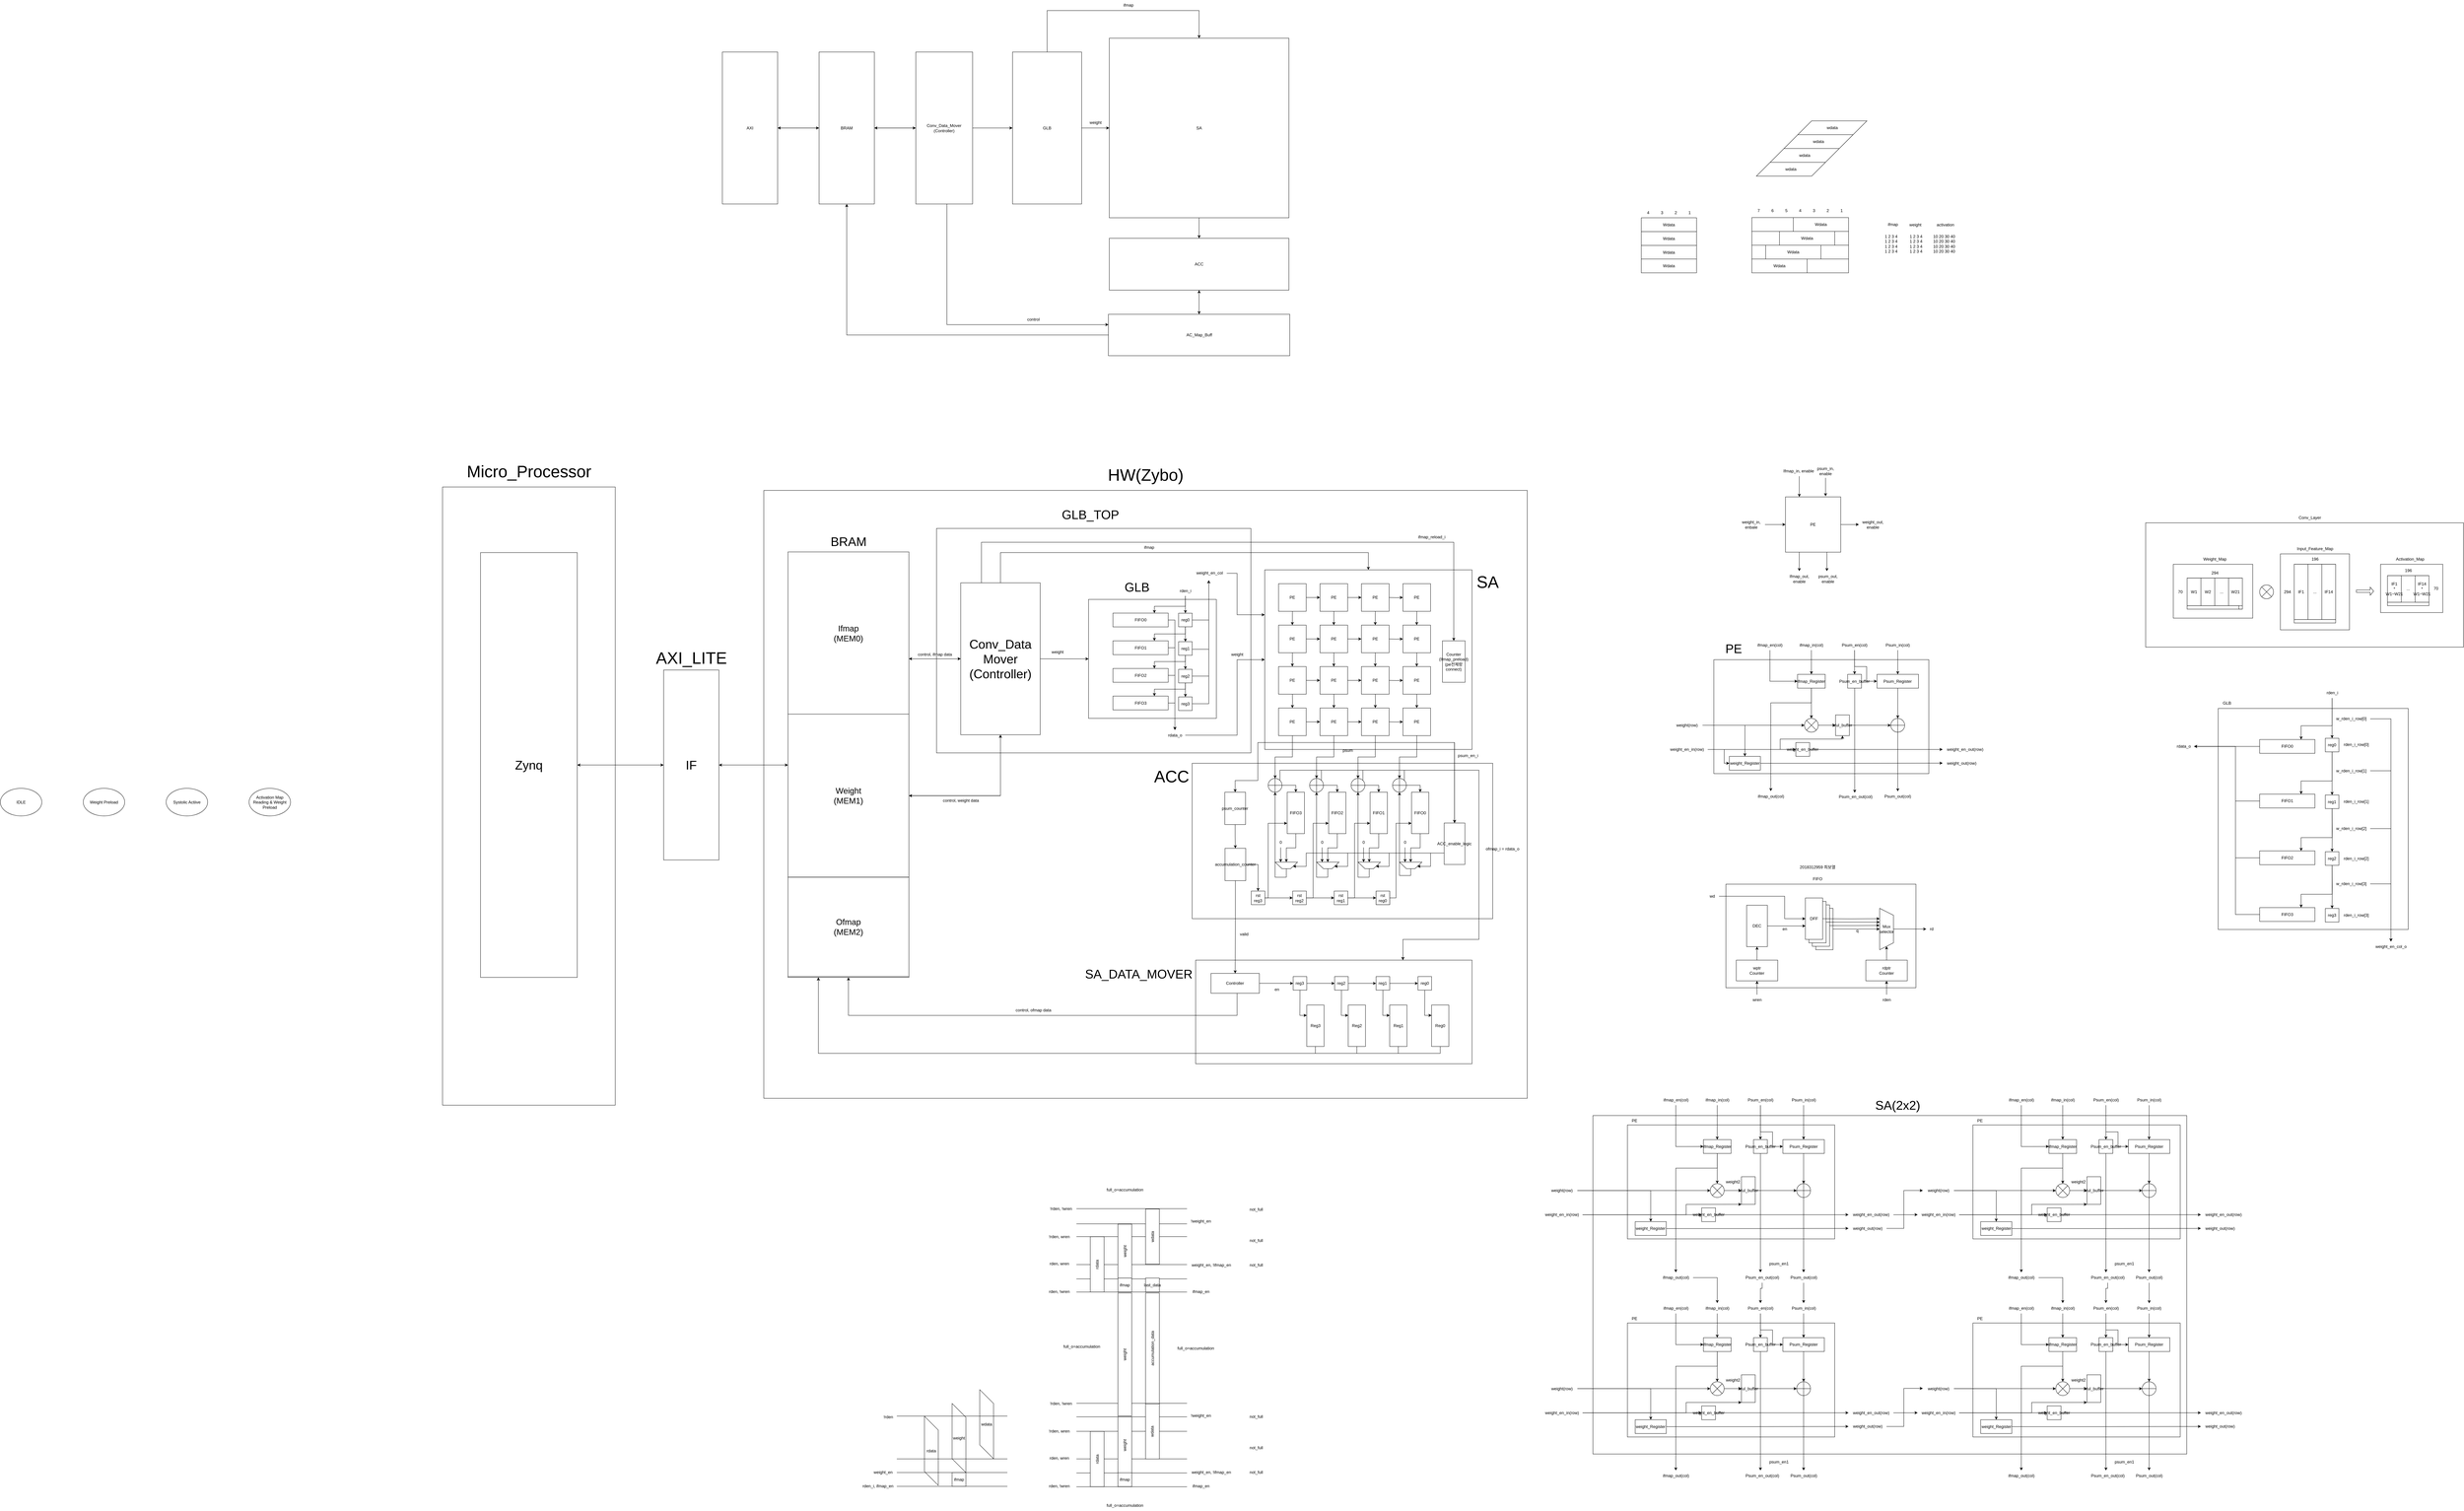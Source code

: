 <mxfile version="20.5.1" type="device"><diagram id="q-3IjHaFC8g2C8b-CzU9" name="Page-1"><mxGraphModel dx="5492" dy="3214" grid="1" gridSize="10" guides="1" tooltips="1" connect="1" arrows="1" fold="1" page="0" pageScale="1" pageWidth="1169" pageHeight="1654" math="0" shadow="0"><root><mxCell id="0"/><mxCell id="1" parent="0"/><mxCell id="4svty4v6li2UAbbjOJAz-134" value="" style="rounded=0;whiteSpace=wrap;html=1;" parent="1" vertex="1"><mxGeometry x="870" y="1180" width="1718.94" height="980" as="geometry"/></mxCell><mxCell id="5HJlttDRq1EwBGl6EG94-514" value="" style="rounded=0;whiteSpace=wrap;html=1;fontSize=36;" parent="1" vertex="1"><mxGeometry x="-2460" y="-640" width="500" height="1790" as="geometry"/></mxCell><mxCell id="5HJlttDRq1EwBGl6EG94-512" value="" style="rounded=0;whiteSpace=wrap;html=1;" parent="1" vertex="1"><mxGeometry x="-1530" y="-630" width="2210" height="1760" as="geometry"/></mxCell><mxCell id="5HJlttDRq1EwBGl6EG94-452" value="" style="rounded=0;whiteSpace=wrap;html=1;" parent="1" vertex="1"><mxGeometry x="-280" y="730" width="800" height="300" as="geometry"/></mxCell><mxCell id="5HJlttDRq1EwBGl6EG94-372" value="" style="rounded=0;whiteSpace=wrap;html=1;" parent="1" vertex="1"><mxGeometry x="-1030" y="-520" width="910" height="650" as="geometry"/></mxCell><mxCell id="5HJlttDRq1EwBGl6EG94-359" style="edgeStyle=orthogonalEdgeStyle;rounded=0;orthogonalLoop=1;jettySize=auto;html=1;entryX=0;entryY=0.5;entryDx=0;entryDy=0;" parent="1" source="5HJlttDRq1EwBGl6EG94-354" target="EoY5tIey5Jz07sWvBprs-102" edge="1"><mxGeometry relative="1" as="geometry"><Array as="points"><mxPoint x="-160" y="79"/><mxPoint x="-160" y="-140"/></Array></mxGeometry></mxCell><mxCell id="5HJlttDRq1EwBGl6EG94-353" value="" style="rounded=0;whiteSpace=wrap;html=1;" parent="1" vertex="1"><mxGeometry x="-590" y="-314.5" width="370" height="344.5" as="geometry"/></mxCell><mxCell id="5HJlttDRq1EwBGl6EG94-164" value="" style="rounded=0;whiteSpace=wrap;html=1;" parent="1" vertex="1"><mxGeometry x="2680" y="1.25" width="550" height="640" as="geometry"/></mxCell><mxCell id="5HJlttDRq1EwBGl6EG94-31" value="" style="rounded=0;whiteSpace=wrap;html=1;" parent="1" vertex="1"><mxGeometry x="2470" y="-536.25" width="920" height="360" as="geometry"/></mxCell><mxCell id="5HJlttDRq1EwBGl6EG94-27" value="" style="rounded=0;whiteSpace=wrap;html=1;" parent="1" vertex="1"><mxGeometry x="3150" y="-416.25" width="180" height="140" as="geometry"/></mxCell><mxCell id="5HJlttDRq1EwBGl6EG94-26" value="" style="rounded=0;whiteSpace=wrap;html=1;" parent="1" vertex="1"><mxGeometry x="2860" y="-446.25" width="200" height="220" as="geometry"/></mxCell><mxCell id="5HJlttDRq1EwBGl6EG94-25" value="" style="rounded=0;whiteSpace=wrap;html=1;" parent="1" vertex="1"><mxGeometry x="2550" y="-416.25" width="230" height="156" as="geometry"/></mxCell><mxCell id="CL0PrY825Hsg0dkRfd_F-23" value="" style="rounded=0;whiteSpace=wrap;html=1;" parent="1" vertex="1"><mxGeometry x="1330" y="-1300" width="280" height="40" as="geometry"/></mxCell><mxCell id="CL0PrY825Hsg0dkRfd_F-22" value="" style="rounded=0;whiteSpace=wrap;html=1;" parent="1" vertex="1"><mxGeometry x="1330" y="-1340" width="280" height="40" as="geometry"/></mxCell><mxCell id="CL0PrY825Hsg0dkRfd_F-21" value="" style="rounded=0;whiteSpace=wrap;html=1;" parent="1" vertex="1"><mxGeometry x="1330" y="-1380" width="280" height="40" as="geometry"/></mxCell><mxCell id="CL0PrY825Hsg0dkRfd_F-20" value="" style="rounded=0;whiteSpace=wrap;html=1;" parent="1" vertex="1"><mxGeometry x="1330" y="-1420" width="280" height="40" as="geometry"/></mxCell><mxCell id="c_lOT92714pDmCLfYIZg-84" value="" style="endArrow=none;html=1;rounded=0;" parent="1" edge="1"><mxGeometry width="50" height="50" relative="1" as="geometry"><mxPoint x="-625" y="1691.03" as="sourcePoint"/><mxPoint x="-305" y="1691.03" as="targetPoint"/></mxGeometry></mxCell><mxCell id="c_lOT92714pDmCLfYIZg-85" value="" style="endArrow=none;html=1;rounded=0;" parent="1" edge="1"><mxGeometry width="50" height="50" relative="1" as="geometry"><mxPoint x="-625" y="1653.03" as="sourcePoint"/><mxPoint x="-305" y="1653.03" as="targetPoint"/></mxGeometry></mxCell><mxCell id="c_lOT92714pDmCLfYIZg-86" value="" style="endArrow=none;html=1;rounded=0;" parent="1" edge="1"><mxGeometry width="50" height="50" relative="1" as="geometry"><mxPoint x="-625" y="1611.48" as="sourcePoint"/><mxPoint x="-305" y="1611.48" as="targetPoint"/></mxGeometry></mxCell><mxCell id="c_lOT92714pDmCLfYIZg-87" value="" style="endArrow=none;html=1;rounded=0;" parent="1" edge="1"><mxGeometry width="50" height="50" relative="1" as="geometry"><mxPoint x="-625" y="1493.63" as="sourcePoint"/><mxPoint x="-305" y="1493.63" as="targetPoint"/></mxGeometry></mxCell><mxCell id="c_lOT92714pDmCLfYIZg-88" value="" style="endArrow=none;html=1;rounded=0;" parent="1" edge="1"><mxGeometry width="50" height="50" relative="1" as="geometry"><mxPoint x="-625" y="1530.63" as="sourcePoint"/><mxPoint x="-305" y="1530.63" as="targetPoint"/></mxGeometry></mxCell><mxCell id="c_lOT92714pDmCLfYIZg-95" value="" style="endArrow=none;html=1;rounded=0;" parent="1" edge="1"><mxGeometry width="50" height="50" relative="1" as="geometry"><mxPoint x="-625" y="1449.6" as="sourcePoint"/><mxPoint x="-305" y="1449.6" as="targetPoint"/></mxGeometry></mxCell><mxCell id="c_lOT92714pDmCLfYIZg-58" value="" style="endArrow=none;html=1;rounded=0;" parent="1" edge="1"><mxGeometry width="50" height="50" relative="1" as="geometry"><mxPoint x="-625" y="2214.71" as="sourcePoint"/><mxPoint x="-305" y="2214.71" as="targetPoint"/></mxGeometry></mxCell><mxCell id="c_lOT92714pDmCLfYIZg-59" value="" style="endArrow=none;html=1;rounded=0;" parent="1" edge="1"><mxGeometry width="50" height="50" relative="1" as="geometry"><mxPoint x="-625" y="2174.16" as="sourcePoint"/><mxPoint x="-305" y="2174.16" as="targetPoint"/></mxGeometry></mxCell><mxCell id="c_lOT92714pDmCLfYIZg-60" value="" style="endArrow=none;html=1;rounded=0;" parent="1" edge="1"><mxGeometry width="50" height="50" relative="1" as="geometry"><mxPoint x="-625" y="2052.31" as="sourcePoint"/><mxPoint x="-305" y="2052.31" as="targetPoint"/></mxGeometry></mxCell><mxCell id="c_lOT92714pDmCLfYIZg-62" value="" style="endArrow=none;html=1;rounded=0;" parent="1" edge="1"><mxGeometry width="50" height="50" relative="1" as="geometry"><mxPoint x="-625" y="2094.31" as="sourcePoint"/><mxPoint x="-305" y="2094.31" as="targetPoint"/></mxGeometry></mxCell><mxCell id="c_lOT92714pDmCLfYIZg-71" value="" style="endArrow=none;html=1;rounded=0;" parent="1" edge="1"><mxGeometry width="50" height="50" relative="1" as="geometry"><mxPoint x="-625" y="2013.28" as="sourcePoint"/><mxPoint x="-305" y="2013.28" as="targetPoint"/></mxGeometry></mxCell><mxCell id="c_lOT92714pDmCLfYIZg-34" value="" style="whiteSpace=wrap;html=1;" parent="1" vertex="1"><mxGeometry x="-290" y="160" width="870" height="450" as="geometry"/></mxCell><mxCell id="EoY5tIey5Jz07sWvBprs-102" value="" style="rounded=0;whiteSpace=wrap;html=1;" parent="1" vertex="1"><mxGeometry x="-80" y="-400" width="600" height="520" as="geometry"/></mxCell><mxCell id="EoY5tIey5Jz07sWvBprs-31" value="" style="rounded=0;whiteSpace=wrap;html=1;" parent="1" vertex="1"><mxGeometry x="1255" y="510" width="550" height="300" as="geometry"/></mxCell><mxCell id="YiOCXtngig4sqiAHv9Xl-460" value="" style="rounded=0;whiteSpace=wrap;html=1;" parent="1" vertex="1"><mxGeometry x="1220" y="-140" width="622.38" height="330" as="geometry"/></mxCell><mxCell id="YiOCXtngig4sqiAHv9Xl-347" style="edgeStyle=orthogonalEdgeStyle;rounded=0;orthogonalLoop=1;jettySize=auto;html=1;entryX=0;entryY=0.5;entryDx=0;entryDy=0;" parent="1" source="YiOCXtngig4sqiAHv9Xl-319" target="YiOCXtngig4sqiAHv9Xl-320" edge="1"><mxGeometry relative="1" as="geometry"/></mxCell><mxCell id="YiOCXtngig4sqiAHv9Xl-355" style="edgeStyle=orthogonalEdgeStyle;rounded=0;orthogonalLoop=1;jettySize=auto;html=1;entryX=0.5;entryY=0;entryDx=0;entryDy=0;" parent="1" source="YiOCXtngig4sqiAHv9Xl-319" target="YiOCXtngig4sqiAHv9Xl-322" edge="1"><mxGeometry relative="1" as="geometry"/></mxCell><mxCell id="YiOCXtngig4sqiAHv9Xl-319" value="PE" style="rounded=0;whiteSpace=wrap;html=1;" parent="1" vertex="1"><mxGeometry x="-40" y="-360" width="80" height="80" as="geometry"/></mxCell><mxCell id="YiOCXtngig4sqiAHv9Xl-348" style="edgeStyle=orthogonalEdgeStyle;rounded=0;orthogonalLoop=1;jettySize=auto;html=1;entryX=0;entryY=0.5;entryDx=0;entryDy=0;" parent="1" source="YiOCXtngig4sqiAHv9Xl-320" target="YiOCXtngig4sqiAHv9Xl-321" edge="1"><mxGeometry relative="1" as="geometry"/></mxCell><mxCell id="YiOCXtngig4sqiAHv9Xl-354" style="edgeStyle=orthogonalEdgeStyle;rounded=0;orthogonalLoop=1;jettySize=auto;html=1;entryX=0.5;entryY=0;entryDx=0;entryDy=0;" parent="1" source="YiOCXtngig4sqiAHv9Xl-320" target="YiOCXtngig4sqiAHv9Xl-323" edge="1"><mxGeometry relative="1" as="geometry"/></mxCell><mxCell id="YiOCXtngig4sqiAHv9Xl-320" value="PE" style="rounded=0;whiteSpace=wrap;html=1;" parent="1" vertex="1"><mxGeometry x="80" y="-360" width="80" height="80" as="geometry"/></mxCell><mxCell id="YiOCXtngig4sqiAHv9Xl-356" style="edgeStyle=orthogonalEdgeStyle;rounded=0;orthogonalLoop=1;jettySize=auto;html=1;entryX=0.5;entryY=0;entryDx=0;entryDy=0;" parent="1" source="YiOCXtngig4sqiAHv9Xl-321" target="YiOCXtngig4sqiAHv9Xl-324" edge="1"><mxGeometry relative="1" as="geometry"/></mxCell><mxCell id="YiOCXtngig4sqiAHv9Xl-321" value="PE" style="rounded=0;whiteSpace=wrap;html=1;" parent="1" vertex="1"><mxGeometry x="200" y="-360" width="80" height="80" as="geometry"/></mxCell><mxCell id="YiOCXtngig4sqiAHv9Xl-349" style="edgeStyle=orthogonalEdgeStyle;rounded=0;orthogonalLoop=1;jettySize=auto;html=1;entryX=0;entryY=0.5;entryDx=0;entryDy=0;" parent="1" source="YiOCXtngig4sqiAHv9Xl-322" target="YiOCXtngig4sqiAHv9Xl-323" edge="1"><mxGeometry relative="1" as="geometry"/></mxCell><mxCell id="YiOCXtngig4sqiAHv9Xl-357" style="edgeStyle=orthogonalEdgeStyle;rounded=0;orthogonalLoop=1;jettySize=auto;html=1;entryX=0.5;entryY=0;entryDx=0;entryDy=0;" parent="1" source="YiOCXtngig4sqiAHv9Xl-322" target="YiOCXtngig4sqiAHv9Xl-325" edge="1"><mxGeometry relative="1" as="geometry"/></mxCell><mxCell id="YiOCXtngig4sqiAHv9Xl-322" value="PE" style="rounded=0;whiteSpace=wrap;html=1;" parent="1" vertex="1"><mxGeometry x="-40" y="-240" width="80" height="80" as="geometry"/></mxCell><mxCell id="YiOCXtngig4sqiAHv9Xl-350" style="edgeStyle=orthogonalEdgeStyle;rounded=0;orthogonalLoop=1;jettySize=auto;html=1;entryX=0;entryY=0.5;entryDx=0;entryDy=0;" parent="1" source="YiOCXtngig4sqiAHv9Xl-323" target="YiOCXtngig4sqiAHv9Xl-324" edge="1"><mxGeometry relative="1" as="geometry"/></mxCell><mxCell id="YiOCXtngig4sqiAHv9Xl-358" style="edgeStyle=orthogonalEdgeStyle;rounded=0;orthogonalLoop=1;jettySize=auto;html=1;entryX=0.5;entryY=0;entryDx=0;entryDy=0;" parent="1" source="YiOCXtngig4sqiAHv9Xl-323" target="YiOCXtngig4sqiAHv9Xl-326" edge="1"><mxGeometry relative="1" as="geometry"/></mxCell><mxCell id="YiOCXtngig4sqiAHv9Xl-323" value="PE" style="rounded=0;whiteSpace=wrap;html=1;" parent="1" vertex="1"><mxGeometry x="80" y="-240" width="80" height="80" as="geometry"/></mxCell><mxCell id="YiOCXtngig4sqiAHv9Xl-359" style="edgeStyle=orthogonalEdgeStyle;rounded=0;orthogonalLoop=1;jettySize=auto;html=1;entryX=0.5;entryY=0;entryDx=0;entryDy=0;" parent="1" source="YiOCXtngig4sqiAHv9Xl-324" target="YiOCXtngig4sqiAHv9Xl-327" edge="1"><mxGeometry relative="1" as="geometry"/></mxCell><mxCell id="YiOCXtngig4sqiAHv9Xl-324" value="PE" style="rounded=0;whiteSpace=wrap;html=1;" parent="1" vertex="1"><mxGeometry x="200" y="-240" width="80" height="80" as="geometry"/></mxCell><mxCell id="YiOCXtngig4sqiAHv9Xl-351" style="edgeStyle=orthogonalEdgeStyle;rounded=0;orthogonalLoop=1;jettySize=auto;html=1;entryX=0;entryY=0.5;entryDx=0;entryDy=0;" parent="1" source="YiOCXtngig4sqiAHv9Xl-325" target="YiOCXtngig4sqiAHv9Xl-326" edge="1"><mxGeometry relative="1" as="geometry"/></mxCell><mxCell id="YiOCXtngig4sqiAHv9Xl-325" value="PE" style="rounded=0;whiteSpace=wrap;html=1;" parent="1" vertex="1"><mxGeometry x="-40" y="-120" width="80" height="80" as="geometry"/></mxCell><mxCell id="YiOCXtngig4sqiAHv9Xl-352" style="edgeStyle=orthogonalEdgeStyle;rounded=0;orthogonalLoop=1;jettySize=auto;html=1;entryX=0;entryY=0.5;entryDx=0;entryDy=0;" parent="1" source="YiOCXtngig4sqiAHv9Xl-326" target="YiOCXtngig4sqiAHv9Xl-327" edge="1"><mxGeometry relative="1" as="geometry"/></mxCell><mxCell id="YiOCXtngig4sqiAHv9Xl-326" value="PE" style="rounded=0;whiteSpace=wrap;html=1;" parent="1" vertex="1"><mxGeometry x="80" y="-120" width="80" height="80" as="geometry"/></mxCell><mxCell id="YiOCXtngig4sqiAHv9Xl-327" value="PE" style="rounded=0;whiteSpace=wrap;html=1;" parent="1" vertex="1"><mxGeometry x="200" y="-120" width="80" height="80" as="geometry"/></mxCell><mxCell id="YiOCXtngig4sqiAHv9Xl-328" value="FIFO3" style="rounded=0;whiteSpace=wrap;html=1;direction=south;" parent="1" vertex="1"><mxGeometry x="-15" y="243.75" width="50" height="120" as="geometry"/></mxCell><mxCell id="YiOCXtngig4sqiAHv9Xl-336" style="edgeStyle=orthogonalEdgeStyle;rounded=0;orthogonalLoop=1;jettySize=auto;html=1;entryX=0;entryY=0.5;entryDx=0;entryDy=0;" parent="1" source="YiOCXtngig4sqiAHv9Xl-331" target="YiOCXtngig4sqiAHv9Xl-328" edge="1"><mxGeometry relative="1" as="geometry"/></mxCell><mxCell id="bMBww2Sa4sUpYfdgJ_fR-1" style="edgeStyle=orthogonalEdgeStyle;rounded=0;orthogonalLoop=1;jettySize=auto;html=1;exitX=1;exitY=0;exitDx=0;exitDy=0;entryX=0.75;entryY=0;entryDx=0;entryDy=0;" parent="1" source="YiOCXtngig4sqiAHv9Xl-331" target="5HJlttDRq1EwBGl6EG94-452" edge="1"><mxGeometry relative="1" as="geometry"><mxPoint x="753.03" y="440" as="targetPoint"/><Array as="points"><mxPoint x="-36" y="180"/><mxPoint x="540" y="180"/><mxPoint x="540" y="670"/><mxPoint x="320" y="670"/></Array></mxGeometry></mxCell><mxCell id="YiOCXtngig4sqiAHv9Xl-331" value="" style="shape=orEllipse;perimeter=ellipsePerimeter;whiteSpace=wrap;html=1;backgroundOutline=1;" parent="1" vertex="1"><mxGeometry x="-70" y="203.75" width="40" height="40" as="geometry"/></mxCell><mxCell id="YiOCXtngig4sqiAHv9Xl-339" value="FIFO2" style="rounded=0;whiteSpace=wrap;html=1;direction=south;" parent="1" vertex="1"><mxGeometry x="105" y="243.75" width="50" height="120" as="geometry"/></mxCell><mxCell id="YiOCXtngig4sqiAHv9Xl-340" style="edgeStyle=orthogonalEdgeStyle;rounded=0;orthogonalLoop=1;jettySize=auto;html=1;entryX=0;entryY=0.5;entryDx=0;entryDy=0;" parent="1" source="YiOCXtngig4sqiAHv9Xl-341" target="YiOCXtngig4sqiAHv9Xl-339" edge="1"><mxGeometry relative="1" as="geometry"/></mxCell><mxCell id="bMBww2Sa4sUpYfdgJ_fR-4" style="edgeStyle=orthogonalEdgeStyle;rounded=0;orthogonalLoop=1;jettySize=auto;html=1;exitX=1;exitY=0;exitDx=0;exitDy=0;entryX=0.75;entryY=0;entryDx=0;entryDy=0;" parent="1" source="YiOCXtngig4sqiAHv9Xl-341" target="5HJlttDRq1EwBGl6EG94-452" edge="1"><mxGeometry relative="1" as="geometry"><mxPoint x="800" y="480" as="targetPoint"/><Array as="points"><mxPoint x="84" y="180"/><mxPoint x="540" y="180"/><mxPoint x="540" y="670"/><mxPoint x="320" y="670"/></Array></mxGeometry></mxCell><mxCell id="YiOCXtngig4sqiAHv9Xl-341" value="" style="shape=orEllipse;perimeter=ellipsePerimeter;whiteSpace=wrap;html=1;backgroundOutline=1;" parent="1" vertex="1"><mxGeometry x="50" y="203.75" width="40" height="40" as="geometry"/></mxCell><mxCell id="YiOCXtngig4sqiAHv9Xl-344" value="FIFO1" style="rounded=0;whiteSpace=wrap;html=1;direction=south;" parent="1" vertex="1"><mxGeometry x="225" y="243.75" width="50" height="120" as="geometry"/></mxCell><mxCell id="YiOCXtngig4sqiAHv9Xl-345" style="edgeStyle=orthogonalEdgeStyle;rounded=0;orthogonalLoop=1;jettySize=auto;html=1;entryX=0;entryY=0.5;entryDx=0;entryDy=0;" parent="1" source="YiOCXtngig4sqiAHv9Xl-346" target="YiOCXtngig4sqiAHv9Xl-344" edge="1"><mxGeometry relative="1" as="geometry"/></mxCell><mxCell id="bMBww2Sa4sUpYfdgJ_fR-5" style="edgeStyle=orthogonalEdgeStyle;rounded=0;orthogonalLoop=1;jettySize=auto;html=1;exitX=1;exitY=0;exitDx=0;exitDy=0;entryX=0.75;entryY=0;entryDx=0;entryDy=0;" parent="1" source="YiOCXtngig4sqiAHv9Xl-346" target="5HJlttDRq1EwBGl6EG94-452" edge="1"><mxGeometry relative="1" as="geometry"><mxPoint x="800" y="560.0" as="targetPoint"/><Array as="points"><mxPoint x="204" y="180"/><mxPoint x="540" y="180"/><mxPoint x="540" y="670"/><mxPoint x="320" y="670"/></Array></mxGeometry></mxCell><mxCell id="YiOCXtngig4sqiAHv9Xl-346" value="" style="shape=orEllipse;perimeter=ellipsePerimeter;whiteSpace=wrap;html=1;backgroundOutline=1;" parent="1" vertex="1"><mxGeometry x="170" y="203.75" width="40" height="40" as="geometry"/></mxCell><mxCell id="YiOCXtngig4sqiAHv9Xl-408" style="edgeStyle=orthogonalEdgeStyle;rounded=0;orthogonalLoop=1;jettySize=auto;html=1;" parent="1" source="YiOCXtngig4sqiAHv9Xl-390" target="YiOCXtngig4sqiAHv9Xl-412" edge="1"><mxGeometry relative="1" as="geometry"><mxPoint x="2069.88" y="180" as="targetPoint"/></mxGeometry></mxCell><mxCell id="YiOCXtngig4sqiAHv9Xl-390" value="weight_Register" style="rounded=0;whiteSpace=wrap;html=1;" parent="1" vertex="1"><mxGeometry x="1264.88" y="140" width="90" height="40" as="geometry"/></mxCell><mxCell id="YiOCXtngig4sqiAHv9Xl-393" style="edgeStyle=orthogonalEdgeStyle;rounded=0;orthogonalLoop=1;jettySize=auto;html=1;entryX=0.5;entryY=0;entryDx=0;entryDy=0;" parent="1" source="YiOCXtngig4sqiAHv9Xl-391" target="YiOCXtngig4sqiAHv9Xl-392" edge="1"><mxGeometry relative="1" as="geometry"/></mxCell><mxCell id="EoY5tIey5Jz07sWvBprs-142" style="edgeStyle=orthogonalEdgeStyle;rounded=0;orthogonalLoop=1;jettySize=auto;html=1;" parent="1" source="YiOCXtngig4sqiAHv9Xl-391" target="EoY5tIey5Jz07sWvBprs-141" edge="1"><mxGeometry relative="1" as="geometry"><Array as="points"><mxPoint x="1502.38" y="-15"/></Array></mxGeometry></mxCell><mxCell id="YiOCXtngig4sqiAHv9Xl-391" value="ifmap_Register" style="rounded=0;whiteSpace=wrap;html=1;" parent="1" vertex="1"><mxGeometry x="1462.38" y="-97.5" width="80" height="40" as="geometry"/></mxCell><mxCell id="YiOCXtngig4sqiAHv9Xl-396" style="edgeStyle=orthogonalEdgeStyle;rounded=0;orthogonalLoop=1;jettySize=auto;html=1;entryX=0.5;entryY=1;entryDx=0;entryDy=0;" parent="1" source="YiOCXtngig4sqiAHv9Xl-392" target="YiOCXtngig4sqiAHv9Xl-395" edge="1"><mxGeometry relative="1" as="geometry"/></mxCell><mxCell id="YiOCXtngig4sqiAHv9Xl-392" value="" style="shape=sumEllipse;perimeter=ellipsePerimeter;whiteSpace=wrap;html=1;backgroundOutline=1;" parent="1" vertex="1"><mxGeometry x="1482.38" y="30" width="40" height="40" as="geometry"/></mxCell><mxCell id="JKLd3SLn2txNFuxZVbqN-1" style="edgeStyle=orthogonalEdgeStyle;rounded=0;orthogonalLoop=1;jettySize=auto;html=1;entryX=0;entryY=0.5;entryDx=0;entryDy=0;" parent="1" source="YiOCXtngig4sqiAHv9Xl-395" target="YiOCXtngig4sqiAHv9Xl-399" edge="1"><mxGeometry relative="1" as="geometry"/></mxCell><mxCell id="YiOCXtngig4sqiAHv9Xl-395" value="Mul_buffer" style="rounded=0;whiteSpace=wrap;html=1;direction=south;" parent="1" vertex="1"><mxGeometry x="1572.38" y="20" width="40" height="60" as="geometry"/></mxCell><mxCell id="YiOCXtngig4sqiAHv9Xl-406" style="edgeStyle=orthogonalEdgeStyle;rounded=0;orthogonalLoop=1;jettySize=auto;html=1;" parent="1" source="YiOCXtngig4sqiAHv9Xl-399" target="YiOCXtngig4sqiAHv9Xl-409" edge="1"><mxGeometry relative="1" as="geometry"><mxPoint x="2067.38" y="80" as="targetPoint"/></mxGeometry></mxCell><mxCell id="YiOCXtngig4sqiAHv9Xl-399" value="" style="shape=orEllipse;perimeter=ellipsePerimeter;whiteSpace=wrap;html=1;backgroundOutline=1;" parent="1" vertex="1"><mxGeometry x="1732.38" y="30" width="40" height="40" as="geometry"/></mxCell><mxCell id="YiOCXtngig4sqiAHv9Xl-402" style="edgeStyle=orthogonalEdgeStyle;rounded=0;orthogonalLoop=1;jettySize=auto;html=1;entryX=0.5;entryY=0;entryDx=0;entryDy=0;" parent="1" source="YiOCXtngig4sqiAHv9Xl-400" target="YiOCXtngig4sqiAHv9Xl-399" edge="1"><mxGeometry relative="1" as="geometry"/></mxCell><mxCell id="YiOCXtngig4sqiAHv9Xl-400" value="Psum_Register" style="rounded=0;whiteSpace=wrap;html=1;" parent="1" vertex="1"><mxGeometry x="1692.38" y="-97.5" width="120" height="40" as="geometry"/></mxCell><mxCell id="YiOCXtngig4sqiAHv9Xl-409" value="Psum_out(col)" style="text;html=1;align=center;verticalAlign=middle;resizable=0;points=[];autosize=1;strokeColor=none;fillColor=none;" parent="1" vertex="1"><mxGeometry x="1702.38" y="241.44" width="100" height="30" as="geometry"/></mxCell><mxCell id="YiOCXtngig4sqiAHv9Xl-411" style="edgeStyle=orthogonalEdgeStyle;rounded=0;orthogonalLoop=1;jettySize=auto;html=1;entryX=0.5;entryY=0;entryDx=0;entryDy=0;" parent="1" source="YiOCXtngig4sqiAHv9Xl-410" target="YiOCXtngig4sqiAHv9Xl-400" edge="1"><mxGeometry relative="1" as="geometry"/></mxCell><mxCell id="YiOCXtngig4sqiAHv9Xl-410" value="Psum_in(col)" style="text;html=1;align=center;verticalAlign=middle;resizable=0;points=[];autosize=1;strokeColor=none;fillColor=none;" parent="1" vertex="1"><mxGeometry x="1707.38" y="-197.5" width="90" height="30" as="geometry"/></mxCell><mxCell id="YiOCXtngig4sqiAHv9Xl-412" value="weight_out(row)" style="text;html=1;align=center;verticalAlign=middle;resizable=0;points=[];autosize=1;strokeColor=none;fillColor=none;" parent="1" vertex="1"><mxGeometry x="1882.38" y="144.63" width="110" height="30" as="geometry"/></mxCell><mxCell id="YiOCXtngig4sqiAHv9Xl-420" style="edgeStyle=orthogonalEdgeStyle;rounded=0;orthogonalLoop=1;jettySize=auto;html=1;" parent="1" source="YiOCXtngig4sqiAHv9Xl-419" target="YiOCXtngig4sqiAHv9Xl-391" edge="1"><mxGeometry relative="1" as="geometry"/></mxCell><mxCell id="YiOCXtngig4sqiAHv9Xl-419" value="ifmap_in(col)" style="text;html=1;align=center;verticalAlign=middle;resizable=0;points=[];autosize=1;strokeColor=none;fillColor=none;" parent="1" vertex="1"><mxGeometry x="1457.38" y="-197.5" width="90" height="30" as="geometry"/></mxCell><mxCell id="YiOCXtngig4sqiAHv9Xl-431" style="edgeStyle=orthogonalEdgeStyle;rounded=0;orthogonalLoop=1;jettySize=auto;html=1;entryX=0;entryY=0.5;entryDx=0;entryDy=0;" parent="1" source="YiOCXtngig4sqiAHv9Xl-430" target="YiOCXtngig4sqiAHv9Xl-391" edge="1"><mxGeometry relative="1" as="geometry"><Array as="points"><mxPoint x="1382.38" y="-77"/></Array></mxGeometry></mxCell><mxCell id="YiOCXtngig4sqiAHv9Xl-430" value="ifmap_en(col)" style="text;html=1;align=center;verticalAlign=middle;resizable=0;points=[];autosize=1;strokeColor=none;fillColor=none;" parent="1" vertex="1"><mxGeometry x="1332.38" y="-197.5" width="100" height="30" as="geometry"/></mxCell><mxCell id="YiOCXtngig4sqiAHv9Xl-433" style="edgeStyle=orthogonalEdgeStyle;rounded=0;orthogonalLoop=1;jettySize=auto;html=1;entryX=0;entryY=0.5;entryDx=0;entryDy=0;" parent="1" source="YiOCXtngig4sqiAHv9Xl-432" target="YiOCXtngig4sqiAHv9Xl-400" edge="1"><mxGeometry relative="1" as="geometry"><Array as="points"><mxPoint x="1627.38" y="-120"/><mxPoint x="1662.38" y="-120"/><mxPoint x="1662.38" y="-77"/></Array></mxGeometry></mxCell><mxCell id="YiOCXtngig4sqiAHv9Xl-447" style="edgeStyle=orthogonalEdgeStyle;rounded=0;orthogonalLoop=1;jettySize=auto;html=1;entryX=0.5;entryY=0;entryDx=0;entryDy=0;" parent="1" source="YiOCXtngig4sqiAHv9Xl-432" target="YiOCXtngig4sqiAHv9Xl-445" edge="1"><mxGeometry relative="1" as="geometry"/></mxCell><mxCell id="YiOCXtngig4sqiAHv9Xl-432" value="Psum_en(col)" style="text;html=1;align=center;verticalAlign=middle;resizable=0;points=[];autosize=1;strokeColor=none;fillColor=none;" parent="1" vertex="1"><mxGeometry x="1577.38" y="-197.5" width="100" height="30" as="geometry"/></mxCell><mxCell id="YiOCXtngig4sqiAHv9Xl-442" style="edgeStyle=orthogonalEdgeStyle;rounded=0;orthogonalLoop=1;jettySize=auto;html=1;entryX=0;entryY=0.5;entryDx=0;entryDy=0;" parent="1" source="YiOCXtngig4sqiAHv9Xl-434" target="YiOCXtngig4sqiAHv9Xl-441" edge="1"><mxGeometry relative="1" as="geometry"/></mxCell><mxCell id="6jKzFcyGbIE_3qgpc0fH-2" style="edgeStyle=orthogonalEdgeStyle;rounded=0;orthogonalLoop=1;jettySize=auto;html=1;entryX=1;entryY=0.5;entryDx=0;entryDy=0;" parent="1" source="YiOCXtngig4sqiAHv9Xl-434" target="YiOCXtngig4sqiAHv9Xl-395" edge="1"><mxGeometry relative="1" as="geometry"><Array as="points"><mxPoint x="1412" y="120"/><mxPoint x="1412" y="90"/><mxPoint x="1592" y="90"/></Array></mxGeometry></mxCell><mxCell id="iJ4oVt1LpHCL_W7Y2jg4-1" style="edgeStyle=orthogonalEdgeStyle;rounded=0;orthogonalLoop=1;jettySize=auto;html=1;entryX=0;entryY=0.5;entryDx=0;entryDy=0;" parent="1" source="YiOCXtngig4sqiAHv9Xl-434" target="YiOCXtngig4sqiAHv9Xl-390" edge="1"><mxGeometry relative="1" as="geometry"><Array as="points"><mxPoint x="1250" y="120"/><mxPoint x="1250" y="160"/></Array></mxGeometry></mxCell><mxCell id="YiOCXtngig4sqiAHv9Xl-434" value="weight_en_in(row)" style="text;html=1;align=center;verticalAlign=middle;resizable=0;points=[];autosize=1;strokeColor=none;fillColor=none;" parent="1" vertex="1"><mxGeometry x="1082.38" y="105" width="120" height="30" as="geometry"/></mxCell><mxCell id="YiOCXtngig4sqiAHv9Xl-443" style="edgeStyle=orthogonalEdgeStyle;rounded=0;orthogonalLoop=1;jettySize=auto;html=1;" parent="1" source="YiOCXtngig4sqiAHv9Xl-441" target="YiOCXtngig4sqiAHv9Xl-444" edge="1"><mxGeometry relative="1" as="geometry"><mxPoint x="1872.38" y="115" as="targetPoint"/></mxGeometry></mxCell><mxCell id="YiOCXtngig4sqiAHv9Xl-441" value="weight_en_buffer" style="rounded=0;whiteSpace=wrap;html=1;" parent="1" vertex="1"><mxGeometry x="1457.38" y="100" width="40" height="40" as="geometry"/></mxCell><mxCell id="YiOCXtngig4sqiAHv9Xl-444" value="weight_en_out(row)" style="text;html=1;align=center;verticalAlign=middle;resizable=0;points=[];autosize=1;strokeColor=none;fillColor=none;" parent="1" vertex="1"><mxGeometry x="1882.38" y="105" width="130" height="30" as="geometry"/></mxCell><mxCell id="YiOCXtngig4sqiAHv9Xl-452" style="edgeStyle=orthogonalEdgeStyle;rounded=0;orthogonalLoop=1;jettySize=auto;html=1;entryX=0.482;entryY=0.118;entryDx=0;entryDy=0;entryPerimeter=0;" parent="1" source="YiOCXtngig4sqiAHv9Xl-445" target="JKLd3SLn2txNFuxZVbqN-2" edge="1"><mxGeometry relative="1" as="geometry"><Array as="points"><mxPoint x="1627" y="243"/></Array><mxPoint x="1567.5" y="295.99" as="targetPoint"/></mxGeometry></mxCell><mxCell id="YiOCXtngig4sqiAHv9Xl-445" value="Psum_en_buffer" style="rounded=0;whiteSpace=wrap;html=1;" parent="1" vertex="1"><mxGeometry x="1607.38" y="-97.5" width="40" height="40" as="geometry"/></mxCell><mxCell id="EoY5tIey5Jz07sWvBprs-9" style="edgeStyle=orthogonalEdgeStyle;rounded=0;orthogonalLoop=1;jettySize=auto;html=1;exitX=0.5;exitY=0;exitDx=0;exitDy=0;" parent="1" source="EoY5tIey5Jz07sWvBprs-2" target="EoY5tIey5Jz07sWvBprs-8" edge="1"><mxGeometry relative="1" as="geometry"/></mxCell><mxCell id="EoY5tIey5Jz07sWvBprs-2" value="Mux&lt;br&gt;selector" style="shape=trapezoid;perimeter=trapezoidPerimeter;whiteSpace=wrap;html=1;fixedSize=1;direction=south;" parent="1" vertex="1"><mxGeometry x="1700" y="580" width="40" height="120" as="geometry"/></mxCell><mxCell id="EoY5tIey5Jz07sWvBprs-5" value="DFF" style="rounded=0;whiteSpace=wrap;html=1;direction=south;" parent="1" vertex="1"><mxGeometry x="1515" y="580" width="50" height="120" as="geometry"/></mxCell><mxCell id="EoY5tIey5Jz07sWvBprs-4" value="DFF" style="rounded=0;whiteSpace=wrap;html=1;direction=south;" parent="1" vertex="1"><mxGeometry x="1505" y="570" width="50" height="120" as="geometry"/></mxCell><mxCell id="EoY5tIey5Jz07sWvBprs-3" value="DFF" style="rounded=0;whiteSpace=wrap;html=1;direction=south;" parent="1" vertex="1"><mxGeometry x="1495" y="560" width="50" height="120" as="geometry"/></mxCell><mxCell id="EoY5tIey5Jz07sWvBprs-1" value="DFF" style="rounded=0;whiteSpace=wrap;html=1;direction=south;" parent="1" vertex="1"><mxGeometry x="1485" y="550" width="50" height="120" as="geometry"/></mxCell><mxCell id="EoY5tIey5Jz07sWvBprs-7" style="edgeStyle=orthogonalEdgeStyle;rounded=0;orthogonalLoop=1;jettySize=auto;html=1;" parent="1" source="EoY5tIey5Jz07sWvBprs-5" target="EoY5tIey5Jz07sWvBprs-2" edge="1"><mxGeometry relative="1" as="geometry"/></mxCell><mxCell id="EoY5tIey5Jz07sWvBprs-8" value="rd" style="text;html=1;align=center;verticalAlign=middle;resizable=0;points=[];autosize=1;strokeColor=none;fillColor=none;" parent="1" vertex="1"><mxGeometry x="1835" y="625" width="30" height="30" as="geometry"/></mxCell><mxCell id="EoY5tIey5Jz07sWvBprs-11" style="edgeStyle=orthogonalEdgeStyle;rounded=0;orthogonalLoop=1;jettySize=auto;html=1;entryX=0.675;entryY=0.995;entryDx=0;entryDy=0;entryPerimeter=0;exitX=0.5;exitY=0;exitDx=0;exitDy=0;" parent="1" source="EoY5tIey5Jz07sWvBprs-19" target="EoY5tIey5Jz07sWvBprs-1" edge="1"><mxGeometry relative="1" as="geometry"><mxPoint x="1375" y="621" as="sourcePoint"/></mxGeometry></mxCell><mxCell id="EoY5tIey5Jz07sWvBprs-30" style="edgeStyle=orthogonalEdgeStyle;rounded=0;orthogonalLoop=1;jettySize=auto;html=1;entryX=0.5;entryY=1;entryDx=0;entryDy=0;" parent="1" source="EoY5tIey5Jz07sWvBprs-14" target="EoY5tIey5Jz07sWvBprs-1" edge="1"><mxGeometry relative="1" as="geometry"><Array as="points"><mxPoint x="1425" y="545"/><mxPoint x="1425" y="610"/></Array></mxGeometry></mxCell><mxCell id="EoY5tIey5Jz07sWvBprs-14" value="wd" style="text;html=1;align=center;verticalAlign=middle;resizable=0;points=[];autosize=1;strokeColor=none;fillColor=none;" parent="1" vertex="1"><mxGeometry x="1195" y="530" width="40" height="30" as="geometry"/></mxCell><mxCell id="EoY5tIey5Jz07sWvBprs-21" style="edgeStyle=orthogonalEdgeStyle;rounded=0;orthogonalLoop=1;jettySize=auto;html=1;entryX=0.5;entryY=1;entryDx=0;entryDy=0;" parent="1" source="EoY5tIey5Jz07sWvBprs-16" target="EoY5tIey5Jz07sWvBprs-17" edge="1"><mxGeometry relative="1" as="geometry"/></mxCell><mxCell id="EoY5tIey5Jz07sWvBprs-16" value="wren" style="text;html=1;align=center;verticalAlign=middle;resizable=0;points=[];autosize=1;strokeColor=none;fillColor=none;" parent="1" vertex="1"><mxGeometry x="1320" y="830" width="50" height="30" as="geometry"/></mxCell><mxCell id="EoY5tIey5Jz07sWvBprs-20" style="edgeStyle=orthogonalEdgeStyle;rounded=0;orthogonalLoop=1;jettySize=auto;html=1;entryX=1;entryY=0.5;entryDx=0;entryDy=0;" parent="1" source="EoY5tIey5Jz07sWvBprs-17" target="EoY5tIey5Jz07sWvBprs-19" edge="1"><mxGeometry relative="1" as="geometry"/></mxCell><mxCell id="EoY5tIey5Jz07sWvBprs-17" value="wptr&lt;br&gt;Counter" style="rounded=0;whiteSpace=wrap;html=1;" parent="1" vertex="1"><mxGeometry x="1285" y="730" width="120" height="60" as="geometry"/></mxCell><mxCell id="EoY5tIey5Jz07sWvBprs-19" value="DEC" style="rounded=0;whiteSpace=wrap;html=1;direction=south;" parent="1" vertex="1"><mxGeometry x="1315" y="571" width="60" height="120" as="geometry"/></mxCell><mxCell id="EoY5tIey5Jz07sWvBprs-22" value="en" style="text;html=1;align=center;verticalAlign=middle;resizable=0;points=[];autosize=1;strokeColor=none;fillColor=none;" parent="1" vertex="1"><mxGeometry x="1405" y="625" width="40" height="30" as="geometry"/></mxCell><mxCell id="EoY5tIey5Jz07sWvBprs-25" style="edgeStyle=orthogonalEdgeStyle;rounded=0;orthogonalLoop=1;jettySize=auto;html=1;entryX=1;entryY=0.5;entryDx=0;entryDy=0;" parent="1" source="EoY5tIey5Jz07sWvBprs-24" target="EoY5tIey5Jz07sWvBprs-2" edge="1"><mxGeometry relative="1" as="geometry"/></mxCell><mxCell id="EoY5tIey5Jz07sWvBprs-24" value="rdptr&lt;br&gt;Counter" style="rounded=0;whiteSpace=wrap;html=1;" parent="1" vertex="1"><mxGeometry x="1660" y="730" width="120" height="60" as="geometry"/></mxCell><mxCell id="EoY5tIey5Jz07sWvBprs-27" style="edgeStyle=orthogonalEdgeStyle;rounded=0;orthogonalLoop=1;jettySize=auto;html=1;entryX=0.5;entryY=1;entryDx=0;entryDy=0;" parent="1" source="EoY5tIey5Jz07sWvBprs-26" target="EoY5tIey5Jz07sWvBprs-24" edge="1"><mxGeometry relative="1" as="geometry"/></mxCell><mxCell id="EoY5tIey5Jz07sWvBprs-26" value="rden" style="text;html=1;align=center;verticalAlign=middle;resizable=0;points=[];autosize=1;strokeColor=none;fillColor=none;" parent="1" vertex="1"><mxGeometry x="1695" y="830" width="50" height="30" as="geometry"/></mxCell><mxCell id="EoY5tIey5Jz07sWvBprs-28" value="q" style="text;html=1;align=center;verticalAlign=middle;resizable=0;points=[];autosize=1;strokeColor=none;fillColor=none;" parent="1" vertex="1"><mxGeometry x="1620" y="630" width="30" height="30" as="geometry"/></mxCell><mxCell id="EoY5tIey5Jz07sWvBprs-47" style="edgeStyle=orthogonalEdgeStyle;rounded=0;orthogonalLoop=1;jettySize=auto;html=1;entryX=0.5;entryY=1;entryDx=0;entryDy=0;exitX=0.5;exitY=0;exitDx=0;exitDy=0;" parent="1" source="c_lOT92714pDmCLfYIZg-20" target="YiOCXtngig4sqiAHv9Xl-331" edge="1"><mxGeometry relative="1" as="geometry"><Array as="points"><mxPoint x="-17" y="490"/><mxPoint x="-50" y="490"/></Array><mxPoint x="-12.514" y="465.25" as="sourcePoint"/></mxGeometry></mxCell><mxCell id="EoY5tIey5Jz07sWvBprs-46" style="edgeStyle=orthogonalEdgeStyle;rounded=0;orthogonalLoop=1;jettySize=auto;html=1;entryX=0.5;entryY=1;entryDx=0;entryDy=0;exitX=0.5;exitY=0;exitDx=0;exitDy=0;" parent="1" source="c_lOT92714pDmCLfYIZg-16" target="YiOCXtngig4sqiAHv9Xl-341" edge="1"><mxGeometry relative="1" as="geometry"><Array as="points"><mxPoint x="103" y="490"/><mxPoint x="70" y="490"/></Array><mxPoint x="110" y="465.25" as="sourcePoint"/></mxGeometry></mxCell><mxCell id="EoY5tIey5Jz07sWvBprs-45" style="edgeStyle=orthogonalEdgeStyle;rounded=0;orthogonalLoop=1;jettySize=auto;html=1;entryX=0.5;entryY=1;entryDx=0;entryDy=0;exitX=0.5;exitY=0;exitDx=0;exitDy=0;" parent="1" source="c_lOT92714pDmCLfYIZg-12" target="YiOCXtngig4sqiAHv9Xl-346" edge="1"><mxGeometry relative="1" as="geometry"><Array as="points"><mxPoint x="223" y="490"/><mxPoint x="190" y="490"/></Array><mxPoint x="250" y="465.25" as="sourcePoint"/></mxGeometry></mxCell><mxCell id="EoY5tIey5Jz07sWvBprs-63" style="edgeStyle=orthogonalEdgeStyle;rounded=0;orthogonalLoop=1;jettySize=auto;html=1;" parent="1" source="EoY5tIey5Jz07sWvBprs-59" target="EoY5tIey5Jz07sWvBprs-61" edge="1"><mxGeometry relative="1" as="geometry"/></mxCell><mxCell id="EoY5tIey5Jz07sWvBprs-134" style="edgeStyle=orthogonalEdgeStyle;rounded=0;orthogonalLoop=1;jettySize=auto;html=1;" parent="1" source="EoY5tIey5Jz07sWvBprs-59" edge="1"><mxGeometry relative="1" as="geometry"><Array as="points"><mxPoint x="1547.38" y="-431.25"/><mxPoint x="1547.38" y="-431.25"/></Array><mxPoint x="1547.32" y="-396.25" as="targetPoint"/></mxGeometry></mxCell><mxCell id="EoY5tIey5Jz07sWvBprs-140" style="edgeStyle=orthogonalEdgeStyle;rounded=0;orthogonalLoop=1;jettySize=auto;html=1;exitX=0.25;exitY=1;exitDx=0;exitDy=0;" parent="1" source="EoY5tIey5Jz07sWvBprs-59" edge="1"><mxGeometry relative="1" as="geometry"><mxPoint x="1467.38" y="-396.25" as="targetPoint"/></mxGeometry></mxCell><mxCell id="EoY5tIey5Jz07sWvBprs-59" value="PE" style="rounded=0;whiteSpace=wrap;html=1;" parent="1" vertex="1"><mxGeometry x="1427.38" y="-611.25" width="160" height="160" as="geometry"/></mxCell><mxCell id="EoY5tIey5Jz07sWvBprs-62" style="edgeStyle=orthogonalEdgeStyle;rounded=0;orthogonalLoop=1;jettySize=auto;html=1;entryX=0;entryY=0.5;entryDx=0;entryDy=0;" parent="1" source="EoY5tIey5Jz07sWvBprs-60" target="EoY5tIey5Jz07sWvBprs-59" edge="1"><mxGeometry relative="1" as="geometry"/></mxCell><mxCell id="EoY5tIey5Jz07sWvBprs-60" value="&lt;span style=&quot;&quot;&gt;weight_in,&lt;/span&gt;&lt;br style=&quot;&quot;&gt;&lt;span style=&quot;&quot;&gt;enbale&lt;/span&gt;" style="text;html=1;align=center;verticalAlign=middle;resizable=0;points=[];autosize=1;strokeColor=none;fillColor=none;" parent="1" vertex="1"><mxGeometry x="1288.12" y="-551.25" width="80" height="40" as="geometry"/></mxCell><mxCell id="EoY5tIey5Jz07sWvBprs-61" value="&lt;span style=&quot;&quot;&gt;weight_out,&lt;/span&gt;&lt;br style=&quot;&quot;&gt;&lt;span style=&quot;&quot;&gt;enable&lt;/span&gt;" style="text;html=1;align=center;verticalAlign=middle;resizable=0;points=[];autosize=1;strokeColor=none;fillColor=none;" parent="1" vertex="1"><mxGeometry x="1639.88" y="-551.25" width="80" height="40" as="geometry"/></mxCell><mxCell id="EoY5tIey5Jz07sWvBprs-139" style="edgeStyle=orthogonalEdgeStyle;rounded=0;orthogonalLoop=1;jettySize=auto;html=1;entryX=0.725;entryY=-0.012;entryDx=0;entryDy=0;entryPerimeter=0;" parent="1" source="EoY5tIey5Jz07sWvBprs-64" target="EoY5tIey5Jz07sWvBprs-59" edge="1"><mxGeometry relative="1" as="geometry"/></mxCell><mxCell id="EoY5tIey5Jz07sWvBprs-64" value="psum_in, &lt;br&gt;enable" style="text;html=1;align=center;verticalAlign=middle;resizable=0;points=[];autosize=1;strokeColor=none;fillColor=none;" parent="1" vertex="1"><mxGeometry x="1508.38" y="-706.25" width="70" height="40" as="geometry"/></mxCell><mxCell id="EoY5tIey5Jz07sWvBprs-68" style="edgeStyle=orthogonalEdgeStyle;rounded=0;orthogonalLoop=1;jettySize=auto;html=1;" parent="1" source="EoY5tIey5Jz07sWvBprs-67" target="YiOCXtngig4sqiAHv9Xl-392" edge="1"><mxGeometry relative="1" as="geometry"/></mxCell><mxCell id="EoY5tIey5Jz07sWvBprs-69" style="edgeStyle=orthogonalEdgeStyle;rounded=0;orthogonalLoop=1;jettySize=auto;html=1;entryX=0.5;entryY=0;entryDx=0;entryDy=0;" parent="1" source="EoY5tIey5Jz07sWvBprs-67" target="YiOCXtngig4sqiAHv9Xl-390" edge="1"><mxGeometry relative="1" as="geometry"/></mxCell><mxCell id="EoY5tIey5Jz07sWvBprs-67" value="weight(row)" style="text;html=1;align=center;verticalAlign=middle;resizable=0;points=[];autosize=1;strokeColor=none;fillColor=none;" parent="1" vertex="1"><mxGeometry x="1097.38" y="35" width="90" height="30" as="geometry"/></mxCell><mxCell id="EoY5tIey5Jz07sWvBprs-72" style="edgeStyle=orthogonalEdgeStyle;rounded=0;orthogonalLoop=1;jettySize=auto;html=1;entryX=0;entryY=0.5;entryDx=0;entryDy=0;" parent="1" target="EoY5tIey5Jz07sWvBprs-74" edge="1"><mxGeometry relative="1" as="geometry"><mxPoint x="280" y="-320" as="sourcePoint"/></mxGeometry></mxCell><mxCell id="EoY5tIey5Jz07sWvBprs-73" style="edgeStyle=orthogonalEdgeStyle;rounded=0;orthogonalLoop=1;jettySize=auto;html=1;entryX=0.5;entryY=0;entryDx=0;entryDy=0;" parent="1" source="EoY5tIey5Jz07sWvBprs-74" target="EoY5tIey5Jz07sWvBprs-77" edge="1"><mxGeometry relative="1" as="geometry"/></mxCell><mxCell id="EoY5tIey5Jz07sWvBprs-74" value="PE" style="rounded=0;whiteSpace=wrap;html=1;" parent="1" vertex="1"><mxGeometry x="320" y="-360" width="80" height="80" as="geometry"/></mxCell><mxCell id="EoY5tIey5Jz07sWvBprs-75" style="edgeStyle=orthogonalEdgeStyle;rounded=0;orthogonalLoop=1;jettySize=auto;html=1;entryX=0;entryY=0.5;entryDx=0;entryDy=0;" parent="1" target="EoY5tIey5Jz07sWvBprs-77" edge="1"><mxGeometry relative="1" as="geometry"><mxPoint x="280" y="-200" as="sourcePoint"/></mxGeometry></mxCell><mxCell id="EoY5tIey5Jz07sWvBprs-76" style="edgeStyle=orthogonalEdgeStyle;rounded=0;orthogonalLoop=1;jettySize=auto;html=1;entryX=0.5;entryY=0;entryDx=0;entryDy=0;" parent="1" source="EoY5tIey5Jz07sWvBprs-77" target="EoY5tIey5Jz07sWvBprs-79" edge="1"><mxGeometry relative="1" as="geometry"/></mxCell><mxCell id="EoY5tIey5Jz07sWvBprs-77" value="PE" style="rounded=0;whiteSpace=wrap;html=1;" parent="1" vertex="1"><mxGeometry x="320" y="-240" width="80" height="80" as="geometry"/></mxCell><mxCell id="EoY5tIey5Jz07sWvBprs-78" style="edgeStyle=orthogonalEdgeStyle;rounded=0;orthogonalLoop=1;jettySize=auto;html=1;entryX=0;entryY=0.5;entryDx=0;entryDy=0;" parent="1" target="EoY5tIey5Jz07sWvBprs-79" edge="1"><mxGeometry relative="1" as="geometry"><mxPoint x="280" y="-80" as="sourcePoint"/></mxGeometry></mxCell><mxCell id="EoY5tIey5Jz07sWvBprs-79" value="PE" style="rounded=0;whiteSpace=wrap;html=1;" parent="1" vertex="1"><mxGeometry x="320" y="-120" width="80" height="80" as="geometry"/></mxCell><mxCell id="EoY5tIey5Jz07sWvBprs-91" style="edgeStyle=orthogonalEdgeStyle;rounded=0;orthogonalLoop=1;jettySize=auto;html=1;entryX=0.5;entryY=0;entryDx=0;entryDy=0;" parent="1" target="EoY5tIey5Jz07sWvBprs-95" edge="1"><mxGeometry relative="1" as="geometry"><mxPoint y="-40" as="sourcePoint"/></mxGeometry></mxCell><mxCell id="EoY5tIey5Jz07sWvBprs-92" style="edgeStyle=orthogonalEdgeStyle;rounded=0;orthogonalLoop=1;jettySize=auto;html=1;entryX=0.5;entryY=0;entryDx=0;entryDy=0;" parent="1" target="EoY5tIey5Jz07sWvBprs-97" edge="1"><mxGeometry relative="1" as="geometry"><mxPoint x="120" y="-40" as="sourcePoint"/></mxGeometry></mxCell><mxCell id="EoY5tIey5Jz07sWvBprs-93" style="edgeStyle=orthogonalEdgeStyle;rounded=0;orthogonalLoop=1;jettySize=auto;html=1;entryX=0.5;entryY=0;entryDx=0;entryDy=0;" parent="1" target="EoY5tIey5Jz07sWvBprs-98" edge="1"><mxGeometry relative="1" as="geometry"><mxPoint x="240" y="-40" as="sourcePoint"/></mxGeometry></mxCell><mxCell id="EoY5tIey5Jz07sWvBprs-94" style="edgeStyle=orthogonalEdgeStyle;rounded=0;orthogonalLoop=1;jettySize=auto;html=1;entryX=0;entryY=0.5;entryDx=0;entryDy=0;" parent="1" source="EoY5tIey5Jz07sWvBprs-95" target="EoY5tIey5Jz07sWvBprs-97" edge="1"><mxGeometry relative="1" as="geometry"/></mxCell><mxCell id="EoY5tIey5Jz07sWvBprs-112" style="edgeStyle=orthogonalEdgeStyle;rounded=0;orthogonalLoop=1;jettySize=auto;html=1;entryX=0.5;entryY=0;entryDx=0;entryDy=0;" parent="1" source="EoY5tIey5Jz07sWvBprs-95" target="YiOCXtngig4sqiAHv9Xl-331" edge="1"><mxGeometry relative="1" as="geometry"/></mxCell><mxCell id="5HJlttDRq1EwBGl6EG94-470" style="edgeStyle=orthogonalEdgeStyle;rounded=0;orthogonalLoop=1;jettySize=auto;html=1;entryX=0;entryY=0.5;entryDx=0;entryDy=0;" parent="1" source="EoY5tIey5Jz07sWvBprs-95" target="5HJlttDRq1EwBGl6EG94-403" edge="1"><mxGeometry relative="1" as="geometry"><Array as="points"><mxPoint y="100"/><mxPoint x="469" y="100"/></Array></mxGeometry></mxCell><mxCell id="W42exVyaPwvzxdxwOXXq-4" style="edgeStyle=orthogonalEdgeStyle;rounded=0;orthogonalLoop=1;jettySize=auto;html=1;entryX=0;entryY=0.5;entryDx=0;entryDy=0;" parent="1" source="EoY5tIey5Jz07sWvBprs-95" target="e0KlP_DdmVKC0TWk-f14-1" edge="1"><mxGeometry relative="1" as="geometry"><Array as="points"><mxPoint y="100"/><mxPoint x="-100" y="100"/><mxPoint x="-100" y="210"/><mxPoint x="-166" y="210"/></Array></mxGeometry></mxCell><mxCell id="EoY5tIey5Jz07sWvBprs-95" value="PE" style="rounded=0;whiteSpace=wrap;html=1;" parent="1" vertex="1"><mxGeometry x="-40" width="80" height="80" as="geometry"/></mxCell><mxCell id="EoY5tIey5Jz07sWvBprs-96" style="edgeStyle=orthogonalEdgeStyle;rounded=0;orthogonalLoop=1;jettySize=auto;html=1;entryX=0;entryY=0.5;entryDx=0;entryDy=0;" parent="1" source="EoY5tIey5Jz07sWvBprs-97" target="EoY5tIey5Jz07sWvBprs-98" edge="1"><mxGeometry relative="1" as="geometry"/></mxCell><mxCell id="EoY5tIey5Jz07sWvBprs-113" style="edgeStyle=orthogonalEdgeStyle;rounded=0;orthogonalLoop=1;jettySize=auto;html=1;entryX=0.5;entryY=0;entryDx=0;entryDy=0;" parent="1" source="EoY5tIey5Jz07sWvBprs-97" target="YiOCXtngig4sqiAHv9Xl-341" edge="1"><mxGeometry relative="1" as="geometry"/></mxCell><mxCell id="5HJlttDRq1EwBGl6EG94-469" style="edgeStyle=orthogonalEdgeStyle;rounded=0;orthogonalLoop=1;jettySize=auto;html=1;entryX=0;entryY=0.5;entryDx=0;entryDy=0;" parent="1" source="EoY5tIey5Jz07sWvBprs-97" target="5HJlttDRq1EwBGl6EG94-403" edge="1"><mxGeometry relative="1" as="geometry"><Array as="points"><mxPoint x="120" y="100"/><mxPoint x="469" y="100"/></Array></mxGeometry></mxCell><mxCell id="EoY5tIey5Jz07sWvBprs-97" value="PE" style="rounded=0;whiteSpace=wrap;html=1;" parent="1" vertex="1"><mxGeometry x="80" width="80" height="80" as="geometry"/></mxCell><mxCell id="EoY5tIey5Jz07sWvBprs-114" style="edgeStyle=orthogonalEdgeStyle;rounded=0;orthogonalLoop=1;jettySize=auto;html=1;entryX=0.5;entryY=0;entryDx=0;entryDy=0;" parent="1" source="EoY5tIey5Jz07sWvBprs-98" target="YiOCXtngig4sqiAHv9Xl-346" edge="1"><mxGeometry relative="1" as="geometry"/></mxCell><mxCell id="5HJlttDRq1EwBGl6EG94-468" style="edgeStyle=orthogonalEdgeStyle;rounded=0;orthogonalLoop=1;jettySize=auto;html=1;entryX=0;entryY=0.5;entryDx=0;entryDy=0;" parent="1" source="EoY5tIey5Jz07sWvBprs-98" target="5HJlttDRq1EwBGl6EG94-403" edge="1"><mxGeometry relative="1" as="geometry"><Array as="points"><mxPoint x="240" y="100"/><mxPoint x="469" y="100"/></Array></mxGeometry></mxCell><mxCell id="EoY5tIey5Jz07sWvBprs-98" value="PE" style="rounded=0;whiteSpace=wrap;html=1;" parent="1" vertex="1"><mxGeometry x="200" width="80" height="80" as="geometry"/></mxCell><mxCell id="EoY5tIey5Jz07sWvBprs-99" style="edgeStyle=orthogonalEdgeStyle;rounded=0;orthogonalLoop=1;jettySize=auto;html=1;entryX=0.5;entryY=0;entryDx=0;entryDy=0;" parent="1" target="EoY5tIey5Jz07sWvBprs-101" edge="1"><mxGeometry relative="1" as="geometry"><mxPoint x="360" y="-40" as="sourcePoint"/></mxGeometry></mxCell><mxCell id="EoY5tIey5Jz07sWvBprs-100" style="edgeStyle=orthogonalEdgeStyle;rounded=0;orthogonalLoop=1;jettySize=auto;html=1;entryX=0;entryY=0.5;entryDx=0;entryDy=0;" parent="1" target="EoY5tIey5Jz07sWvBprs-101" edge="1"><mxGeometry relative="1" as="geometry"><mxPoint x="280" y="40" as="sourcePoint"/></mxGeometry></mxCell><mxCell id="EoY5tIey5Jz07sWvBprs-115" style="edgeStyle=orthogonalEdgeStyle;rounded=0;orthogonalLoop=1;jettySize=auto;html=1;entryX=0.5;entryY=0;entryDx=0;entryDy=0;" parent="1" source="EoY5tIey5Jz07sWvBprs-101" target="EoY5tIey5Jz07sWvBprs-105" edge="1"><mxGeometry relative="1" as="geometry"/></mxCell><mxCell id="5HJlttDRq1EwBGl6EG94-467" style="edgeStyle=orthogonalEdgeStyle;rounded=0;orthogonalLoop=1;jettySize=auto;html=1;entryX=0;entryY=0.5;entryDx=0;entryDy=0;" parent="1" source="EoY5tIey5Jz07sWvBprs-101" target="5HJlttDRq1EwBGl6EG94-403" edge="1"><mxGeometry relative="1" as="geometry"><Array as="points"><mxPoint x="360" y="100"/><mxPoint x="469" y="100"/></Array></mxGeometry></mxCell><mxCell id="EoY5tIey5Jz07sWvBprs-101" value="PE" style="rounded=0;whiteSpace=wrap;html=1;" parent="1" vertex="1"><mxGeometry x="320" width="80" height="80" as="geometry"/></mxCell><mxCell id="EoY5tIey5Jz07sWvBprs-103" value="FIFO0" style="rounded=0;whiteSpace=wrap;html=1;direction=south;" parent="1" vertex="1"><mxGeometry x="345" y="243.75" width="50" height="120" as="geometry"/></mxCell><mxCell id="EoY5tIey5Jz07sWvBprs-104" style="edgeStyle=orthogonalEdgeStyle;rounded=0;orthogonalLoop=1;jettySize=auto;html=1;entryX=0;entryY=0.5;entryDx=0;entryDy=0;" parent="1" source="EoY5tIey5Jz07sWvBprs-105" target="EoY5tIey5Jz07sWvBprs-103" edge="1"><mxGeometry relative="1" as="geometry"/></mxCell><mxCell id="bMBww2Sa4sUpYfdgJ_fR-6" style="edgeStyle=orthogonalEdgeStyle;rounded=0;orthogonalLoop=1;jettySize=auto;html=1;exitX=1;exitY=0;exitDx=0;exitDy=0;entryX=0.75;entryY=0;entryDx=0;entryDy=0;" parent="1" source="EoY5tIey5Jz07sWvBprs-105" target="5HJlttDRq1EwBGl6EG94-452" edge="1"><mxGeometry relative="1" as="geometry"><mxPoint x="780" y="550.0" as="targetPoint"/><Array as="points"><mxPoint x="324" y="180"/><mxPoint x="540" y="180"/><mxPoint x="540" y="670"/><mxPoint x="320" y="670"/></Array></mxGeometry></mxCell><mxCell id="EoY5tIey5Jz07sWvBprs-105" value="" style="shape=orEllipse;perimeter=ellipsePerimeter;whiteSpace=wrap;html=1;backgroundOutline=1;" parent="1" vertex="1"><mxGeometry x="290" y="203.75" width="40" height="40" as="geometry"/></mxCell><mxCell id="EoY5tIey5Jz07sWvBprs-132" value="psum_out, &lt;br&gt;enable" style="text;html=1;align=center;verticalAlign=middle;resizable=0;points=[];autosize=1;strokeColor=none;fillColor=none;" parent="1" vertex="1"><mxGeometry x="1510.0" y="-394.5" width="80" height="40" as="geometry"/></mxCell><mxCell id="EoY5tIey5Jz07sWvBprs-136" style="edgeStyle=orthogonalEdgeStyle;rounded=0;orthogonalLoop=1;jettySize=auto;html=1;entryX=0.25;entryY=0;entryDx=0;entryDy=0;" parent="1" source="EoY5tIey5Jz07sWvBprs-135" target="EoY5tIey5Jz07sWvBprs-59" edge="1"><mxGeometry relative="1" as="geometry"><Array as="points"><mxPoint x="1467.38" y="-661.25"/><mxPoint x="1467.38" y="-661.25"/></Array></mxGeometry></mxCell><mxCell id="EoY5tIey5Jz07sWvBprs-135" value="&lt;span style=&quot;&quot;&gt;Ifmap_in, enable&lt;/span&gt;" style="text;html=1;align=center;verticalAlign=middle;resizable=0;points=[];autosize=1;strokeColor=none;fillColor=none;" parent="1" vertex="1"><mxGeometry x="1410.38" y="-701.25" width="110" height="30" as="geometry"/></mxCell><mxCell id="EoY5tIey5Jz07sWvBprs-137" value="&lt;span style=&quot;&quot;&gt;Ifmap_out,&lt;/span&gt;&lt;br style=&quot;&quot;&gt;&lt;span style=&quot;&quot;&gt;enable&lt;/span&gt;" style="text;html=1;align=center;verticalAlign=middle;resizable=0;points=[];autosize=1;strokeColor=none;fillColor=none;" parent="1" vertex="1"><mxGeometry x="1427.38" y="-394.5" width="80" height="40" as="geometry"/></mxCell><mxCell id="EoY5tIey5Jz07sWvBprs-141" value="ifmap_out(col)" style="text;html=1;align=center;verticalAlign=middle;resizable=0;points=[];autosize=1;strokeColor=none;fillColor=none;" parent="1" vertex="1"><mxGeometry x="1334.88" y="240.75" width="100" height="30" as="geometry"/></mxCell><mxCell id="EoY5tIey5Jz07sWvBprs-147" value="Weight Preload" style="ellipse;whiteSpace=wrap;html=1;" parent="1" vertex="1"><mxGeometry x="-3500" y="232.5" width="120" height="80" as="geometry"/></mxCell><mxCell id="EoY5tIey5Jz07sWvBprs-148" value="Systolic Actiive" style="ellipse;whiteSpace=wrap;html=1;" parent="1" vertex="1"><mxGeometry x="-3260" y="232.5" width="120" height="80" as="geometry"/></mxCell><mxCell id="EoY5tIey5Jz07sWvBprs-151" value="Activation Map Reading &amp;amp; Weight Preload" style="ellipse;whiteSpace=wrap;html=1;" parent="1" vertex="1"><mxGeometry x="-3020" y="232.5" width="120" height="80" as="geometry"/></mxCell><mxCell id="EoY5tIey5Jz07sWvBprs-155" value="IDLE" style="ellipse;whiteSpace=wrap;html=1;" parent="1" vertex="1"><mxGeometry x="-3740" y="232.5" width="120" height="80" as="geometry"/></mxCell><mxCell id="JKLd3SLn2txNFuxZVbqN-2" value="Psum_en_out(col)" style="text;html=1;align=center;verticalAlign=middle;resizable=0;points=[];autosize=1;strokeColor=none;fillColor=none;" parent="1" vertex="1"><mxGeometry x="1570" y="241.75" width="120" height="30" as="geometry"/></mxCell><mxCell id="c_lOT92714pDmCLfYIZg-11" style="edgeStyle=orthogonalEdgeStyle;rounded=0;orthogonalLoop=1;jettySize=auto;html=1;entryX=0.5;entryY=1;entryDx=0;entryDy=0;exitX=1;exitY=0.5;exitDx=0;exitDy=0;" parent="1" source="YiOCXtngig4sqiAHv9Xl-344" target="c_lOT92714pDmCLfYIZg-12" edge="1"><mxGeometry relative="1" as="geometry"><mxPoint x="245" y="363.75" as="sourcePoint"/></mxGeometry></mxCell><mxCell id="c_lOT92714pDmCLfYIZg-12" value="" style="shape=trapezoid;perimeter=trapezoidPerimeter;whiteSpace=wrap;html=1;fixedSize=1;direction=west;" parent="1" vertex="1"><mxGeometry x="190" y="446.25" width="65" height="19" as="geometry"/></mxCell><mxCell id="c_lOT92714pDmCLfYIZg-13" style="edgeStyle=orthogonalEdgeStyle;rounded=0;orthogonalLoop=1;jettySize=auto;html=1;entryX=0.75;entryY=1;entryDx=0;entryDy=0;" parent="1" source="c_lOT92714pDmCLfYIZg-14" target="c_lOT92714pDmCLfYIZg-12" edge="1"><mxGeometry relative="1" as="geometry"/></mxCell><mxCell id="c_lOT92714pDmCLfYIZg-14" value="0" style="text;html=1;align=center;verticalAlign=middle;resizable=0;points=[];autosize=1;strokeColor=none;fillColor=none;" parent="1" vertex="1"><mxGeometry x="191" y="373.75" width="30" height="30" as="geometry"/></mxCell><mxCell id="c_lOT92714pDmCLfYIZg-15" style="edgeStyle=orthogonalEdgeStyle;rounded=0;orthogonalLoop=1;jettySize=auto;html=1;entryX=0.5;entryY=1;entryDx=0;entryDy=0;exitX=1;exitY=0.5;exitDx=0;exitDy=0;" parent="1" source="YiOCXtngig4sqiAHv9Xl-339" target="c_lOT92714pDmCLfYIZg-16" edge="1"><mxGeometry relative="1" as="geometry"><mxPoint x="125" y="363.75" as="sourcePoint"/></mxGeometry></mxCell><mxCell id="c_lOT92714pDmCLfYIZg-16" value="" style="shape=trapezoid;perimeter=trapezoidPerimeter;whiteSpace=wrap;html=1;fixedSize=1;direction=west;" parent="1" vertex="1"><mxGeometry x="70" y="446.25" width="65" height="19" as="geometry"/></mxCell><mxCell id="c_lOT92714pDmCLfYIZg-17" style="edgeStyle=orthogonalEdgeStyle;rounded=0;orthogonalLoop=1;jettySize=auto;html=1;entryX=0.75;entryY=1;entryDx=0;entryDy=0;" parent="1" source="c_lOT92714pDmCLfYIZg-18" target="c_lOT92714pDmCLfYIZg-16" edge="1"><mxGeometry relative="1" as="geometry"/></mxCell><mxCell id="c_lOT92714pDmCLfYIZg-18" value="0" style="text;html=1;align=center;verticalAlign=middle;resizable=0;points=[];autosize=1;strokeColor=none;fillColor=none;" parent="1" vertex="1"><mxGeometry x="71" y="373.75" width="30" height="30" as="geometry"/></mxCell><mxCell id="c_lOT92714pDmCLfYIZg-19" style="edgeStyle=orthogonalEdgeStyle;rounded=0;orthogonalLoop=1;jettySize=auto;html=1;entryX=0.5;entryY=1;entryDx=0;entryDy=0;exitX=1;exitY=0.5;exitDx=0;exitDy=0;" parent="1" source="YiOCXtngig4sqiAHv9Xl-328" target="c_lOT92714pDmCLfYIZg-20" edge="1"><mxGeometry relative="1" as="geometry"><mxPoint x="5" y="363.75" as="sourcePoint"/></mxGeometry></mxCell><mxCell id="c_lOT92714pDmCLfYIZg-20" value="" style="shape=trapezoid;perimeter=trapezoidPerimeter;whiteSpace=wrap;html=1;fixedSize=1;direction=west;" parent="1" vertex="1"><mxGeometry x="-50" y="446.25" width="65" height="19" as="geometry"/></mxCell><mxCell id="c_lOT92714pDmCLfYIZg-21" style="edgeStyle=orthogonalEdgeStyle;rounded=0;orthogonalLoop=1;jettySize=auto;html=1;entryX=0.75;entryY=1;entryDx=0;entryDy=0;" parent="1" source="c_lOT92714pDmCLfYIZg-22" target="c_lOT92714pDmCLfYIZg-20" edge="1"><mxGeometry relative="1" as="geometry"/></mxCell><mxCell id="c_lOT92714pDmCLfYIZg-22" value="0" style="text;html=1;align=center;verticalAlign=middle;resizable=0;points=[];autosize=1;strokeColor=none;fillColor=none;" parent="1" vertex="1"><mxGeometry x="-49" y="373.75" width="30" height="30" as="geometry"/></mxCell><mxCell id="c_lOT92714pDmCLfYIZg-23" style="edgeStyle=orthogonalEdgeStyle;rounded=0;orthogonalLoop=1;jettySize=auto;html=1;entryX=0.5;entryY=1;entryDx=0;entryDy=0;exitX=1;exitY=0.5;exitDx=0;exitDy=0;" parent="1" source="EoY5tIey5Jz07sWvBprs-103" target="c_lOT92714pDmCLfYIZg-24" edge="1"><mxGeometry relative="1" as="geometry"><mxPoint x="365" y="363.75" as="sourcePoint"/></mxGeometry></mxCell><mxCell id="c_lOT92714pDmCLfYIZg-27" style="edgeStyle=orthogonalEdgeStyle;rounded=0;orthogonalLoop=1;jettySize=auto;html=1;exitX=0.5;exitY=0;exitDx=0;exitDy=0;entryX=0.5;entryY=1;entryDx=0;entryDy=0;" parent="1" source="c_lOT92714pDmCLfYIZg-24" target="EoY5tIey5Jz07sWvBprs-105" edge="1"><mxGeometry relative="1" as="geometry"><Array as="points"><mxPoint x="343" y="485"/><mxPoint x="310" y="485"/></Array></mxGeometry></mxCell><mxCell id="c_lOT92714pDmCLfYIZg-24" value="" style="shape=trapezoid;perimeter=trapezoidPerimeter;whiteSpace=wrap;html=1;fixedSize=1;direction=west;" parent="1" vertex="1"><mxGeometry x="310" y="446.25" width="65" height="19" as="geometry"/></mxCell><mxCell id="c_lOT92714pDmCLfYIZg-25" style="edgeStyle=orthogonalEdgeStyle;rounded=0;orthogonalLoop=1;jettySize=auto;html=1;entryX=0.75;entryY=1;entryDx=0;entryDy=0;" parent="1" source="c_lOT92714pDmCLfYIZg-26" target="c_lOT92714pDmCLfYIZg-24" edge="1"><mxGeometry relative="1" as="geometry"/></mxCell><mxCell id="c_lOT92714pDmCLfYIZg-26" value="0" style="text;html=1;align=center;verticalAlign=middle;resizable=0;points=[];autosize=1;strokeColor=none;fillColor=none;" parent="1" vertex="1"><mxGeometry x="311" y="373.75" width="30" height="30" as="geometry"/></mxCell><mxCell id="c_lOT92714pDmCLfYIZg-37" value="rdata" style="shape=parallelogram;perimeter=parallelogramPerimeter;whiteSpace=wrap;html=1;fixedSize=1;direction=south;rotation=0;size=40;" parent="1" vertex="1"><mxGeometry x="-1065" y="2050.68" width="40" height="200" as="geometry"/></mxCell><mxCell id="c_lOT92714pDmCLfYIZg-38" value="ifmap" style="rounded=0;whiteSpace=wrap;html=1;" parent="1" vertex="1"><mxGeometry x="-985" y="2213.68" width="40" height="40" as="geometry"/></mxCell><mxCell id="c_lOT92714pDmCLfYIZg-39" value="weight" style="shape=parallelogram;perimeter=parallelogramPerimeter;whiteSpace=wrap;html=1;fixedSize=1;direction=south;rotation=0;size=40;" parent="1" vertex="1"><mxGeometry x="-985" y="2013.68" width="40" height="200" as="geometry"/></mxCell><mxCell id="c_lOT92714pDmCLfYIZg-40" value="wdata" style="shape=parallelogram;perimeter=parallelogramPerimeter;whiteSpace=wrap;html=1;fixedSize=1;direction=south;rotation=0;size=40;" parent="1" vertex="1"><mxGeometry x="-905" y="1973.68" width="40" height="200" as="geometry"/></mxCell><mxCell id="c_lOT92714pDmCLfYIZg-41" value="" style="endArrow=none;html=1;rounded=0;" parent="1" edge="1"><mxGeometry width="50" height="50" relative="1" as="geometry"><mxPoint x="-1145" y="2253.68" as="sourcePoint"/><mxPoint x="-825" y="2253.68" as="targetPoint"/></mxGeometry></mxCell><mxCell id="c_lOT92714pDmCLfYIZg-42" value="" style="endArrow=none;html=1;rounded=0;" parent="1" edge="1"><mxGeometry width="50" height="50" relative="1" as="geometry"><mxPoint x="-1145" y="2213.68" as="sourcePoint"/><mxPoint x="-825" y="2213.68" as="targetPoint"/></mxGeometry></mxCell><mxCell id="c_lOT92714pDmCLfYIZg-43" value="" style="endArrow=none;html=1;rounded=0;" parent="1" edge="1"><mxGeometry width="50" height="50" relative="1" as="geometry"><mxPoint x="-1145" y="2174.13" as="sourcePoint"/><mxPoint x="-825" y="2174.13" as="targetPoint"/></mxGeometry></mxCell><mxCell id="c_lOT92714pDmCLfYIZg-45" value="" style="endArrow=none;html=1;rounded=0;" parent="1" edge="1"><mxGeometry width="50" height="50" relative="1" as="geometry"><mxPoint x="-1145" y="2050.28" as="sourcePoint"/><mxPoint x="-825" y="2050.28" as="targetPoint"/></mxGeometry></mxCell><mxCell id="c_lOT92714pDmCLfYIZg-46" value="rden_i, ifmap_en" style="text;html=1;align=center;verticalAlign=middle;resizable=0;points=[];autosize=1;strokeColor=none;fillColor=none;" parent="1" vertex="1"><mxGeometry x="-1255" y="2237.68" width="110" height="30" as="geometry"/></mxCell><mxCell id="c_lOT92714pDmCLfYIZg-47" value="weight_en" style="text;html=1;align=center;verticalAlign=middle;resizable=0;points=[];autosize=1;strokeColor=none;fillColor=none;" parent="1" vertex="1"><mxGeometry x="-1225" y="2197.68" width="80" height="30" as="geometry"/></mxCell><mxCell id="c_lOT92714pDmCLfYIZg-48" value="rden, wren" style="text;html=1;align=center;verticalAlign=middle;resizable=0;points=[];autosize=1;strokeColor=none;fillColor=none;" parent="1" vertex="1"><mxGeometry x="-715" y="2157.31" width="80" height="30" as="geometry"/></mxCell><mxCell id="c_lOT92714pDmCLfYIZg-49" value="!rden" style="text;html=1;align=center;verticalAlign=middle;resizable=0;points=[];autosize=1;strokeColor=none;fillColor=none;" parent="1" vertex="1"><mxGeometry x="-1195" y="2037.68" width="50" height="30" as="geometry"/></mxCell><mxCell id="c_lOT92714pDmCLfYIZg-50" value="rden, !wren" style="text;html=1;align=center;verticalAlign=middle;resizable=0;points=[];autosize=1;strokeColor=none;fillColor=none;" parent="1" vertex="1"><mxGeometry x="-715" y="2238.31" width="80" height="30" as="geometry"/></mxCell><mxCell id="c_lOT92714pDmCLfYIZg-51" value="rdata" style="rounded=0;whiteSpace=wrap;html=1;rotation=-90;" parent="1" vertex="1"><mxGeometry x="-645" y="2154.56" width="160" height="40" as="geometry"/></mxCell><mxCell id="c_lOT92714pDmCLfYIZg-52" value="weight" style="rounded=0;whiteSpace=wrap;html=1;rotation=-90;" parent="1" vertex="1"><mxGeometry x="-567.5" y="2114.81" width="165" height="40" as="geometry"/></mxCell><mxCell id="c_lOT92714pDmCLfYIZg-53" value="wdata" style="rounded=0;whiteSpace=wrap;html=1;rotation=-90;" parent="1" vertex="1"><mxGeometry x="-485" y="2074.31" width="160" height="40" as="geometry"/></mxCell><mxCell id="c_lOT92714pDmCLfYIZg-54" value="ifmap" style="rounded=0;whiteSpace=wrap;html=1;" parent="1" vertex="1"><mxGeometry x="-505" y="2214.31" width="40" height="40" as="geometry"/></mxCell><mxCell id="c_lOT92714pDmCLfYIZg-57" value="" style="endArrow=none;html=1;rounded=0;" parent="1" edge="1"><mxGeometry width="50" height="50" relative="1" as="geometry"><mxPoint x="-625" y="2254.71" as="sourcePoint"/><mxPoint x="-305" y="2254.71" as="targetPoint"/></mxGeometry></mxCell><mxCell id="c_lOT92714pDmCLfYIZg-63" value="weight_en, !ifmap_en" style="text;html=1;align=center;verticalAlign=middle;resizable=0;points=[];autosize=1;strokeColor=none;fillColor=none;" parent="1" vertex="1"><mxGeometry x="-305" y="2198.31" width="140" height="30" as="geometry"/></mxCell><mxCell id="c_lOT92714pDmCLfYIZg-65" value="!rden, wren" style="text;html=1;align=center;verticalAlign=middle;resizable=0;points=[];autosize=1;strokeColor=none;fillColor=none;" parent="1" vertex="1"><mxGeometry x="-715" y="2079.31" width="80" height="30" as="geometry"/></mxCell><mxCell id="c_lOT92714pDmCLfYIZg-66" value="ifmap_en" style="text;html=1;align=center;verticalAlign=middle;resizable=0;points=[];autosize=1;strokeColor=none;fillColor=none;" parent="1" vertex="1"><mxGeometry x="-300" y="2238.31" width="70" height="30" as="geometry"/></mxCell><mxCell id="c_lOT92714pDmCLfYIZg-67" value="!weight_en" style="text;html=1;align=center;verticalAlign=middle;resizable=0;points=[];autosize=1;strokeColor=none;fillColor=none;" parent="1" vertex="1"><mxGeometry x="-305" y="2034.31" width="80" height="30" as="geometry"/></mxCell><mxCell id="c_lOT92714pDmCLfYIZg-69" value="not_full" style="text;html=1;align=center;verticalAlign=middle;resizable=0;points=[];autosize=1;strokeColor=none;fillColor=none;" parent="1" vertex="1"><mxGeometry x="-135" y="2198.31" width="60" height="30" as="geometry"/></mxCell><mxCell id="c_lOT92714pDmCLfYIZg-70" value="full_o=accumulation" style="text;html=1;align=center;verticalAlign=middle;resizable=0;points=[];autosize=1;strokeColor=none;fillColor=none;" parent="1" vertex="1"><mxGeometry x="-675" y="1833.68" width="130" height="30" as="geometry"/></mxCell><mxCell id="c_lOT92714pDmCLfYIZg-72" value="!rden, !wren" style="text;html=1;align=center;verticalAlign=middle;resizable=0;points=[];autosize=1;strokeColor=none;fillColor=none;" parent="1" vertex="1"><mxGeometry x="-715" y="1998.68" width="90" height="30" as="geometry"/></mxCell><mxCell id="c_lOT92714pDmCLfYIZg-73" value="full_o=accumulation" style="text;html=1;align=center;verticalAlign=middle;resizable=0;points=[];autosize=1;strokeColor=none;fillColor=none;" parent="1" vertex="1"><mxGeometry x="-550" y="2293.68" width="130" height="30" as="geometry"/></mxCell><mxCell id="c_lOT92714pDmCLfYIZg-74" value="not_full" style="text;html=1;align=center;verticalAlign=middle;resizable=0;points=[];autosize=1;strokeColor=none;fillColor=none;" parent="1" vertex="1"><mxGeometry x="-135" y="2127.31" width="60" height="30" as="geometry"/></mxCell><mxCell id="c_lOT92714pDmCLfYIZg-75" value="not_full" style="text;html=1;align=center;verticalAlign=middle;resizable=0;points=[];autosize=1;strokeColor=none;fillColor=none;" parent="1" vertex="1"><mxGeometry x="-135" y="2037.43" width="60" height="30" as="geometry"/></mxCell><mxCell id="c_lOT92714pDmCLfYIZg-76" value="accumulation_data" style="rounded=0;whiteSpace=wrap;html=1;rotation=-90;" parent="1" vertex="1"><mxGeometry x="-565" y="1833.68" width="320" height="40" as="geometry"/></mxCell><mxCell id="c_lOT92714pDmCLfYIZg-78" value="rden, wren" style="text;html=1;align=center;verticalAlign=middle;resizable=0;points=[];autosize=1;strokeColor=none;fillColor=none;" parent="1" vertex="1"><mxGeometry x="-715" y="1593.63" width="80" height="30" as="geometry"/></mxCell><mxCell id="c_lOT92714pDmCLfYIZg-79" value="rden, !wren" style="text;html=1;align=center;verticalAlign=middle;resizable=0;points=[];autosize=1;strokeColor=none;fillColor=none;" parent="1" vertex="1"><mxGeometry x="-715" y="1674.63" width="80" height="30" as="geometry"/></mxCell><mxCell id="c_lOT92714pDmCLfYIZg-80" value="rdata" style="rounded=0;whiteSpace=wrap;html=1;rotation=-90;" parent="1" vertex="1"><mxGeometry x="-645" y="1590.88" width="160" height="40" as="geometry"/></mxCell><mxCell id="c_lOT92714pDmCLfYIZg-81" value="weight" style="rounded=0;whiteSpace=wrap;html=1;rotation=-90;" parent="1" vertex="1"><mxGeometry x="-563.12" y="1552.51" width="156.26" height="40" as="geometry"/></mxCell><mxCell id="c_lOT92714pDmCLfYIZg-82" value="wdata" style="rounded=0;whiteSpace=wrap;html=1;rotation=-90;" parent="1" vertex="1"><mxGeometry x="-485" y="1510.63" width="160" height="40" as="geometry"/></mxCell><mxCell id="c_lOT92714pDmCLfYIZg-83" value="ifmap" style="rounded=0;whiteSpace=wrap;html=1;" parent="1" vertex="1"><mxGeometry x="-505" y="1650.63" width="40" height="40" as="geometry"/></mxCell><mxCell id="c_lOT92714pDmCLfYIZg-89" value="weight_en, !ifmap_en" style="text;html=1;align=center;verticalAlign=middle;resizable=0;points=[];autosize=1;strokeColor=none;fillColor=none;" parent="1" vertex="1"><mxGeometry x="-305" y="1598.31" width="140" height="30" as="geometry"/></mxCell><mxCell id="c_lOT92714pDmCLfYIZg-90" value="!rden, wren" style="text;html=1;align=center;verticalAlign=middle;resizable=0;points=[];autosize=1;strokeColor=none;fillColor=none;" parent="1" vertex="1"><mxGeometry x="-715" y="1515.63" width="80" height="30" as="geometry"/></mxCell><mxCell id="c_lOT92714pDmCLfYIZg-91" value="ifmap_en" style="text;html=1;align=center;verticalAlign=middle;resizable=0;points=[];autosize=1;strokeColor=none;fillColor=none;" parent="1" vertex="1"><mxGeometry x="-300" y="1674.63" width="70" height="30" as="geometry"/></mxCell><mxCell id="c_lOT92714pDmCLfYIZg-92" value="!weight_en" style="text;html=1;align=center;verticalAlign=middle;resizable=0;points=[];autosize=1;strokeColor=none;fillColor=none;" parent="1" vertex="1"><mxGeometry x="-305" y="1470.63" width="80" height="30" as="geometry"/></mxCell><mxCell id="c_lOT92714pDmCLfYIZg-93" value="not_full" style="text;html=1;align=center;verticalAlign=middle;resizable=0;points=[];autosize=1;strokeColor=none;fillColor=none;" parent="1" vertex="1"><mxGeometry x="-135" y="1598.31" width="60" height="30" as="geometry"/></mxCell><mxCell id="c_lOT92714pDmCLfYIZg-94" value="full_o=accumulation" style="text;html=1;align=center;verticalAlign=middle;resizable=0;points=[];autosize=1;strokeColor=none;fillColor=none;" parent="1" vertex="1"><mxGeometry x="-550" y="1380.0" width="130" height="30" as="geometry"/></mxCell><mxCell id="c_lOT92714pDmCLfYIZg-96" value="!rden, !wren" style="text;html=1;align=center;verticalAlign=middle;resizable=0;points=[];autosize=1;strokeColor=none;fillColor=none;" parent="1" vertex="1"><mxGeometry x="-715" y="1435.0" width="90" height="30" as="geometry"/></mxCell><mxCell id="c_lOT92714pDmCLfYIZg-97" value="full_o=accumulation" style="text;html=1;align=center;verticalAlign=middle;resizable=0;points=[];autosize=1;strokeColor=none;fillColor=none;" parent="1" vertex="1"><mxGeometry x="-345" y="1838.68" width="130" height="30" as="geometry"/></mxCell><mxCell id="c_lOT92714pDmCLfYIZg-98" value="not_full" style="text;html=1;align=center;verticalAlign=middle;resizable=0;points=[];autosize=1;strokeColor=none;fillColor=none;" parent="1" vertex="1"><mxGeometry x="-135" y="1527.31" width="60" height="30" as="geometry"/></mxCell><mxCell id="c_lOT92714pDmCLfYIZg-99" value="not_full" style="text;html=1;align=center;verticalAlign=middle;resizable=0;points=[];autosize=1;strokeColor=none;fillColor=none;" parent="1" vertex="1"><mxGeometry x="-135" y="1437.43" width="60" height="30" as="geometry"/></mxCell><mxCell id="c_lOT92714pDmCLfYIZg-100" value="weight" style="rounded=0;whiteSpace=wrap;html=1;rotation=-90;" parent="1" vertex="1"><mxGeometry x="-663.12" y="1851.81" width="356.25" height="40" as="geometry"/></mxCell><mxCell id="c_lOT92714pDmCLfYIZg-102" value="last_data" style="rounded=0;whiteSpace=wrap;html=1;" parent="1" vertex="1"><mxGeometry x="-425" y="1650.63" width="40" height="40" as="geometry"/></mxCell><mxCell id="5HJlttDRq1EwBGl6EG94-142" style="edgeStyle=orthogonalEdgeStyle;rounded=0;orthogonalLoop=1;jettySize=auto;html=1;" parent="1" source="PWMgK2zTJRNN9KdoJuZy-2" target="5HJlttDRq1EwBGl6EG94-160" edge="1"><mxGeometry relative="1" as="geometry"><mxPoint x="2550" y="111.25" as="targetPoint"/><Array as="points"/></mxGeometry></mxCell><mxCell id="PWMgK2zTJRNN9KdoJuZy-2" value="FIFO0" style="rounded=0;whiteSpace=wrap;html=1;direction=west;" parent="1" vertex="1"><mxGeometry x="2800" y="91.25" width="160" height="40" as="geometry"/></mxCell><mxCell id="5HJlttDRq1EwBGl6EG94-165" style="edgeStyle=orthogonalEdgeStyle;rounded=0;orthogonalLoop=1;jettySize=auto;html=1;" parent="1" source="PWMgK2zTJRNN9KdoJuZy-11" target="5HJlttDRq1EwBGl6EG94-160" edge="1"><mxGeometry relative="1" as="geometry"><Array as="points"><mxPoint x="2730" y="269.25"/><mxPoint x="2730" y="111.25"/></Array></mxGeometry></mxCell><mxCell id="PWMgK2zTJRNN9KdoJuZy-11" value="FIFO1" style="rounded=0;whiteSpace=wrap;html=1;direction=west;" parent="1" vertex="1"><mxGeometry x="2800" y="249.44" width="160" height="40" as="geometry"/></mxCell><mxCell id="CL0PrY825Hsg0dkRfd_F-1" value="wdata" style="shape=parallelogram;perimeter=parallelogramPerimeter;whiteSpace=wrap;html=1;fixedSize=1;direction=west;rotation=0;size=40;" parent="1" vertex="1"><mxGeometry x="1463.12" y="-1700" width="200" height="40" as="geometry"/></mxCell><mxCell id="CL0PrY825Hsg0dkRfd_F-2" value="wdata" style="shape=parallelogram;perimeter=parallelogramPerimeter;whiteSpace=wrap;html=1;fixedSize=1;direction=west;rotation=0;size=40;" parent="1" vertex="1"><mxGeometry x="1423.12" y="-1660" width="200" height="40" as="geometry"/></mxCell><mxCell id="CL0PrY825Hsg0dkRfd_F-3" value="wdata" style="shape=parallelogram;perimeter=parallelogramPerimeter;whiteSpace=wrap;html=1;fixedSize=1;direction=west;rotation=0;size=40;" parent="1" vertex="1"><mxGeometry x="1383.12" y="-1620" width="200" height="40" as="geometry"/></mxCell><mxCell id="CL0PrY825Hsg0dkRfd_F-4" value="wdata" style="shape=parallelogram;perimeter=parallelogramPerimeter;whiteSpace=wrap;html=1;fixedSize=1;direction=west;rotation=0;size=40;" parent="1" vertex="1"><mxGeometry x="1343.12" y="-1580" width="200" height="40" as="geometry"/></mxCell><mxCell id="CL0PrY825Hsg0dkRfd_F-5" value="Wdata" style="rounded=0;whiteSpace=wrap;html=1;" parent="1" vertex="1"><mxGeometry x="1450" y="-1420" width="160" height="40" as="geometry"/></mxCell><mxCell id="CL0PrY825Hsg0dkRfd_F-6" value="Wdata" style="rounded=0;whiteSpace=wrap;html=1;" parent="1" vertex="1"><mxGeometry x="1410" y="-1380" width="160" height="40" as="geometry"/></mxCell><mxCell id="CL0PrY825Hsg0dkRfd_F-7" value="Wdata" style="rounded=0;whiteSpace=wrap;html=1;" parent="1" vertex="1"><mxGeometry x="1370" y="-1340" width="160" height="40" as="geometry"/></mxCell><mxCell id="CL0PrY825Hsg0dkRfd_F-8" value="Wdata" style="rounded=0;whiteSpace=wrap;html=1;" parent="1" vertex="1"><mxGeometry x="1330" y="-1300" width="160" height="40" as="geometry"/></mxCell><mxCell id="CL0PrY825Hsg0dkRfd_F-11" value="1" style="text;html=1;strokeColor=none;fillColor=none;align=center;verticalAlign=middle;whiteSpace=wrap;rounded=0;" parent="1" vertex="1"><mxGeometry x="1570" y="-1455" width="40" height="30" as="geometry"/></mxCell><mxCell id="CL0PrY825Hsg0dkRfd_F-12" value="2" style="text;html=1;strokeColor=none;fillColor=none;align=center;verticalAlign=middle;whiteSpace=wrap;rounded=0;" parent="1" vertex="1"><mxGeometry x="1530" y="-1455" width="40" height="30" as="geometry"/></mxCell><mxCell id="CL0PrY825Hsg0dkRfd_F-13" value="3" style="text;html=1;strokeColor=none;fillColor=none;align=center;verticalAlign=middle;whiteSpace=wrap;rounded=0;" parent="1" vertex="1"><mxGeometry x="1490" y="-1455" width="40" height="30" as="geometry"/></mxCell><mxCell id="CL0PrY825Hsg0dkRfd_F-14" value="4" style="text;html=1;strokeColor=none;fillColor=none;align=center;verticalAlign=middle;whiteSpace=wrap;rounded=0;" parent="1" vertex="1"><mxGeometry x="1450" y="-1455" width="40" height="30" as="geometry"/></mxCell><mxCell id="CL0PrY825Hsg0dkRfd_F-15" value="5" style="text;html=1;strokeColor=none;fillColor=none;align=center;verticalAlign=middle;whiteSpace=wrap;rounded=0;" parent="1" vertex="1"><mxGeometry x="1410" y="-1455" width="40" height="30" as="geometry"/></mxCell><mxCell id="CL0PrY825Hsg0dkRfd_F-16" value="6" style="text;html=1;strokeColor=none;fillColor=none;align=center;verticalAlign=middle;whiteSpace=wrap;rounded=0;" parent="1" vertex="1"><mxGeometry x="1370" y="-1455" width="40" height="30" as="geometry"/></mxCell><mxCell id="CL0PrY825Hsg0dkRfd_F-17" value="7" style="text;html=1;strokeColor=none;fillColor=none;align=center;verticalAlign=middle;whiteSpace=wrap;rounded=0;" parent="1" vertex="1"><mxGeometry x="1330" y="-1455" width="40" height="30" as="geometry"/></mxCell><mxCell id="CL0PrY825Hsg0dkRfd_F-18" value="FIFO" style="text;html=1;align=center;verticalAlign=middle;resizable=0;points=[];autosize=1;strokeColor=none;fillColor=none;" parent="1" vertex="1"><mxGeometry x="1495" y="480" width="50" height="30" as="geometry"/></mxCell><mxCell id="CL0PrY825Hsg0dkRfd_F-19" value="&lt;font style=&quot;font-size: 36px;&quot;&gt;PE&lt;/font&gt;" style="text;html=1;align=center;verticalAlign=middle;resizable=0;points=[];autosize=1;strokeColor=none;fillColor=none;" parent="1" vertex="1"><mxGeometry x="1242.38" y="-202.38" width="70" height="60" as="geometry"/></mxCell><mxCell id="CL0PrY825Hsg0dkRfd_F-24" value="Wdata" style="rounded=0;whiteSpace=wrap;html=1;" parent="1" vertex="1"><mxGeometry x="1010" y="-1419.38" width="160" height="40" as="geometry"/></mxCell><mxCell id="CL0PrY825Hsg0dkRfd_F-25" value="Wdata" style="rounded=0;whiteSpace=wrap;html=1;" parent="1" vertex="1"><mxGeometry x="1010" y="-1379.38" width="160" height="40" as="geometry"/></mxCell><mxCell id="CL0PrY825Hsg0dkRfd_F-26" value="Wdata" style="rounded=0;whiteSpace=wrap;html=1;" parent="1" vertex="1"><mxGeometry x="1010" y="-1339.38" width="160" height="40" as="geometry"/></mxCell><mxCell id="CL0PrY825Hsg0dkRfd_F-27" value="Wdata" style="rounded=0;whiteSpace=wrap;html=1;" parent="1" vertex="1"><mxGeometry x="1010" y="-1300" width="160" height="40" as="geometry"/></mxCell><mxCell id="CL0PrY825Hsg0dkRfd_F-28" value="1" style="text;html=1;strokeColor=none;fillColor=none;align=center;verticalAlign=middle;whiteSpace=wrap;rounded=0;" parent="1" vertex="1"><mxGeometry x="1130" y="-1449.38" width="40" height="30" as="geometry"/></mxCell><mxCell id="CL0PrY825Hsg0dkRfd_F-29" value="2" style="text;html=1;strokeColor=none;fillColor=none;align=center;verticalAlign=middle;whiteSpace=wrap;rounded=0;" parent="1" vertex="1"><mxGeometry x="1090" y="-1449.38" width="40" height="30" as="geometry"/></mxCell><mxCell id="CL0PrY825Hsg0dkRfd_F-30" value="3" style="text;html=1;strokeColor=none;fillColor=none;align=center;verticalAlign=middle;whiteSpace=wrap;rounded=0;" parent="1" vertex="1"><mxGeometry x="1050" y="-1449.38" width="40" height="30" as="geometry"/></mxCell><mxCell id="CL0PrY825Hsg0dkRfd_F-31" value="4" style="text;html=1;strokeColor=none;fillColor=none;align=center;verticalAlign=middle;whiteSpace=wrap;rounded=0;" parent="1" vertex="1"><mxGeometry x="1010" y="-1449.38" width="40" height="30" as="geometry"/></mxCell><mxCell id="CL0PrY825Hsg0dkRfd_F-33" value="10&#9;20&#9;30&#9;40&#10;10&#9;20&#9;30&#9;40&#10;10&#9;20&#9;30&#9;40&#10;10&#9;20&#9;30&#9;40" style="text;whiteSpace=wrap;html=1;" parent="1" vertex="1"><mxGeometry x="1853.12" y="-1379.38" width="100" height="80" as="geometry"/></mxCell><mxCell id="CL0PrY825Hsg0dkRfd_F-34" value="1&#9;2&#9;3&#9;4&#10;1&#9;2&#9;3&#9;4&#10;1&#9;2&#9;3&#9;4&#10;1&#9;2&#9;3&#9;4" style="text;whiteSpace=wrap;html=1;" parent="1" vertex="1"><mxGeometry x="1713.12" y="-1379.38" width="70" height="80" as="geometry"/></mxCell><mxCell id="CL0PrY825Hsg0dkRfd_F-35" value="1&#9;2&#9;3&#9;4&#10;1&#9;2&#9;3&#9;4&#10;1&#9;2&#9;3&#9;4&#10;1&#9;2&#9;3&#9;4" style="text;whiteSpace=wrap;html=1;" parent="1" vertex="1"><mxGeometry x="1785" y="-1379.38" width="70" height="80" as="geometry"/></mxCell><mxCell id="CL0PrY825Hsg0dkRfd_F-36" value="ifmap" style="text;html=1;align=center;verticalAlign=middle;resizable=0;points=[];autosize=1;strokeColor=none;fillColor=none;" parent="1" vertex="1"><mxGeometry x="1713.12" y="-1415" width="50" height="30" as="geometry"/></mxCell><mxCell id="CL0PrY825Hsg0dkRfd_F-37" value="weight" style="text;html=1;align=center;verticalAlign=middle;resizable=0;points=[];autosize=1;strokeColor=none;fillColor=none;" parent="1" vertex="1"><mxGeometry x="1773.12" y="-1414.38" width="60" height="30" as="geometry"/></mxCell><mxCell id="CL0PrY825Hsg0dkRfd_F-38" value="activation" style="text;html=1;align=center;verticalAlign=middle;resizable=0;points=[];autosize=1;strokeColor=none;fillColor=none;" parent="1" vertex="1"><mxGeometry x="1855" y="-1414.38" width="70" height="30" as="geometry"/></mxCell><mxCell id="5HJlttDRq1EwBGl6EG94-1" value="" style="rounded=0;whiteSpace=wrap;html=1;" parent="1" vertex="1"><mxGeometry x="2590" y="-376.25" width="160" height="90" as="geometry"/></mxCell><mxCell id="5HJlttDRq1EwBGl6EG94-2" value="" style="rounded=0;whiteSpace=wrap;html=1;direction=south;" parent="1" vertex="1"><mxGeometry x="2900" y="-416.25" width="120" height="170" as="geometry"/></mxCell><mxCell id="5HJlttDRq1EwBGl6EG94-3" value="" style="rounded=0;whiteSpace=wrap;html=1;direction=south;" parent="1" vertex="1"><mxGeometry x="3170" y="-383.25" width="120" height="87" as="geometry"/></mxCell><mxCell id="5HJlttDRq1EwBGl6EG94-4" value="" style="rounded=0;whiteSpace=wrap;html=1;" parent="1" vertex="1"><mxGeometry x="2590" y="-376.25" width="160" height="80" as="geometry"/></mxCell><mxCell id="5HJlttDRq1EwBGl6EG94-5" value="" style="rounded=0;whiteSpace=wrap;html=1;" parent="1" vertex="1"><mxGeometry x="2740" y="-376.25" width="10" height="90" as="geometry"/></mxCell><mxCell id="5HJlttDRq1EwBGl6EG94-6" value="" style="rounded=0;whiteSpace=wrap;html=1;" parent="1" vertex="1"><mxGeometry x="2900" y="-416.25" width="120" height="160" as="geometry"/></mxCell><mxCell id="5HJlttDRq1EwBGl6EG94-7" value="..." style="rounded=0;whiteSpace=wrap;html=1;" parent="1" vertex="1"><mxGeometry x="3170" y="-383.25" width="120" height="77" as="geometry"/></mxCell><mxCell id="5HJlttDRq1EwBGl6EG94-8" value="W1" style="rounded=0;whiteSpace=wrap;html=1;" parent="1" vertex="1"><mxGeometry x="2590" y="-376.25" width="40" height="80" as="geometry"/></mxCell><mxCell id="5HJlttDRq1EwBGl6EG94-9" value="IF1" style="rounded=0;whiteSpace=wrap;html=1;" parent="1" vertex="1"><mxGeometry x="2900" y="-416.25" width="40" height="160" as="geometry"/></mxCell><mxCell id="5HJlttDRq1EwBGl6EG94-10" value="IF1&lt;br&gt;*&lt;br&gt;W1~W21" style="rounded=0;whiteSpace=wrap;html=1;" parent="1" vertex="1"><mxGeometry x="3170" y="-383.25" width="40" height="77" as="geometry"/></mxCell><mxCell id="5HJlttDRq1EwBGl6EG94-11" value="W2" style="rounded=0;whiteSpace=wrap;html=1;" parent="1" vertex="1"><mxGeometry x="2630" y="-376.25" width="40" height="80" as="geometry"/></mxCell><mxCell id="5HJlttDRq1EwBGl6EG94-12" value="W21" style="rounded=0;whiteSpace=wrap;html=1;" parent="1" vertex="1"><mxGeometry x="2710" y="-376.25" width="40" height="80" as="geometry"/></mxCell><mxCell id="5HJlttDRq1EwBGl6EG94-13" value="..." style="rounded=0;whiteSpace=wrap;html=1;" parent="1" vertex="1"><mxGeometry x="2670" y="-376.25" width="40" height="80" as="geometry"/></mxCell><mxCell id="5HJlttDRq1EwBGl6EG94-14" value="..." style="rounded=0;whiteSpace=wrap;html=1;" parent="1" vertex="1"><mxGeometry x="2940" y="-416.25" width="40" height="160" as="geometry"/></mxCell><mxCell id="5HJlttDRq1EwBGl6EG94-15" value="IF14" style="rounded=0;whiteSpace=wrap;html=1;" parent="1" vertex="1"><mxGeometry x="2980" y="-416.25" width="40" height="160" as="geometry"/></mxCell><mxCell id="5HJlttDRq1EwBGl6EG94-16" value="IF14&lt;br&gt;*&lt;br&gt;W1~W21" style="rounded=0;whiteSpace=wrap;html=1;" parent="1" vertex="1"><mxGeometry x="3250" y="-383.25" width="40" height="77" as="geometry"/></mxCell><mxCell id="5HJlttDRq1EwBGl6EG94-17" value="196" style="text;html=1;align=center;verticalAlign=middle;resizable=0;points=[];autosize=1;strokeColor=none;fillColor=none;" parent="1" vertex="1"><mxGeometry x="3210" y="-413.25" width="40" height="30" as="geometry"/></mxCell><mxCell id="5HJlttDRq1EwBGl6EG94-18" value="70" style="text;html=1;align=center;verticalAlign=middle;resizable=0;points=[];autosize=1;strokeColor=none;fillColor=none;" parent="1" vertex="1"><mxGeometry x="3290" y="-361.25" width="40" height="30" as="geometry"/></mxCell><mxCell id="5HJlttDRq1EwBGl6EG94-19" value="196" style="text;html=1;align=center;verticalAlign=middle;resizable=0;points=[];autosize=1;strokeColor=none;fillColor=none;" parent="1" vertex="1"><mxGeometry x="2940" y="-446.25" width="40" height="30" as="geometry"/></mxCell><mxCell id="5HJlttDRq1EwBGl6EG94-20" value="294" style="text;html=1;align=center;verticalAlign=middle;resizable=0;points=[];autosize=1;strokeColor=none;fillColor=none;" parent="1" vertex="1"><mxGeometry x="2860" y="-351.25" width="40" height="30" as="geometry"/></mxCell><mxCell id="5HJlttDRq1EwBGl6EG94-21" value="294" style="text;html=1;align=center;verticalAlign=middle;resizable=0;points=[];autosize=1;strokeColor=none;fillColor=none;" parent="1" vertex="1"><mxGeometry x="2650" y="-406.25" width="40" height="30" as="geometry"/></mxCell><mxCell id="5HJlttDRq1EwBGl6EG94-22" value="70" style="text;html=1;align=center;verticalAlign=middle;resizable=0;points=[];autosize=1;strokeColor=none;fillColor=none;" parent="1" vertex="1"><mxGeometry x="2550" y="-351.25" width="40" height="30" as="geometry"/></mxCell><mxCell id="5HJlttDRq1EwBGl6EG94-23" value="" style="shape=sumEllipse;perimeter=ellipsePerimeter;whiteSpace=wrap;html=1;backgroundOutline=1;" parent="1" vertex="1"><mxGeometry x="2800" y="-356.25" width="40" height="40" as="geometry"/></mxCell><mxCell id="5HJlttDRq1EwBGl6EG94-24" value="" style="shape=singleArrow;whiteSpace=wrap;html=1;" parent="1" vertex="1"><mxGeometry x="3080" y="-350" width="50" height="23.5" as="geometry"/></mxCell><mxCell id="5HJlttDRq1EwBGl6EG94-28" value="Weight_Map" style="text;html=1;align=center;verticalAlign=middle;resizable=0;points=[];autosize=1;strokeColor=none;fillColor=none;" parent="1" vertex="1"><mxGeometry x="2625" y="-446.25" width="90" height="30" as="geometry"/></mxCell><mxCell id="5HJlttDRq1EwBGl6EG94-29" value="Input_Feature_Map" style="text;html=1;align=center;verticalAlign=middle;resizable=0;points=[];autosize=1;strokeColor=none;fillColor=none;" parent="1" vertex="1"><mxGeometry x="2895" y="-476.25" width="130" height="30" as="geometry"/></mxCell><mxCell id="5HJlttDRq1EwBGl6EG94-30" value="Activation_Map" style="text;html=1;align=center;verticalAlign=middle;resizable=0;points=[];autosize=1;strokeColor=none;fillColor=none;" parent="1" vertex="1"><mxGeometry x="3180" y="-446.25" width="110" height="30" as="geometry"/></mxCell><mxCell id="5HJlttDRq1EwBGl6EG94-32" value="Conv_Layer" style="text;html=1;align=center;verticalAlign=middle;resizable=0;points=[];autosize=1;strokeColor=none;fillColor=none;" parent="1" vertex="1"><mxGeometry x="2900" y="-566.25" width="90" height="30" as="geometry"/></mxCell><mxCell id="5HJlttDRq1EwBGl6EG94-38" style="edgeStyle=orthogonalEdgeStyle;rounded=0;orthogonalLoop=1;jettySize=auto;html=1;entryX=0.5;entryY=0;entryDx=0;entryDy=0;" parent="1" source="5HJlttDRq1EwBGl6EG94-33" target="5HJlttDRq1EwBGl6EG94-35" edge="1"><mxGeometry relative="1" as="geometry"/></mxCell><mxCell id="5HJlttDRq1EwBGl6EG94-33" value="reg0" style="whiteSpace=wrap;html=1;aspect=fixed;" parent="1" vertex="1"><mxGeometry x="2990" y="87.62" width="39.38" height="39.38" as="geometry"/></mxCell><mxCell id="5HJlttDRq1EwBGl6EG94-36" style="edgeStyle=orthogonalEdgeStyle;rounded=0;orthogonalLoop=1;jettySize=auto;html=1;entryX=0.25;entryY=1;entryDx=0;entryDy=0;exitX=0.5;exitY=1;exitDx=0;exitDy=0;" parent="1" source="5HJlttDRq1EwBGl6EG94-33" target="PWMgK2zTJRNN9KdoJuZy-11" edge="1"><mxGeometry relative="1" as="geometry"><Array as="points"><mxPoint x="3010" y="211.25"/><mxPoint x="2920" y="211.25"/></Array></mxGeometry></mxCell><mxCell id="5HJlttDRq1EwBGl6EG94-35" value="reg1" style="whiteSpace=wrap;html=1;aspect=fixed;" parent="1" vertex="1"><mxGeometry x="2990" y="251.87" width="39.38" height="39.38" as="geometry"/></mxCell><mxCell id="5HJlttDRq1EwBGl6EG94-56" value="rden_i_row[0]" style="text;html=1;align=center;verticalAlign=middle;resizable=0;points=[];autosize=1;strokeColor=none;fillColor=none;" parent="1" vertex="1"><mxGeometry x="3029.38" y="91.25" width="100" height="30" as="geometry"/></mxCell><mxCell id="5HJlttDRq1EwBGl6EG94-150" style="edgeStyle=orthogonalEdgeStyle;rounded=0;orthogonalLoop=1;jettySize=auto;html=1;" parent="1" source="5HJlttDRq1EwBGl6EG94-90" target="5HJlttDRq1EwBGl6EG94-149" edge="1"><mxGeometry relative="1" as="geometry"/></mxCell><mxCell id="5HJlttDRq1EwBGl6EG94-90" value="w_rden_i_row[0]" style="text;html=1;align=center;verticalAlign=middle;resizable=0;points=[];autosize=1;strokeColor=none;fillColor=none;" parent="1" vertex="1"><mxGeometry x="3010" y="16.25" width="110" height="30" as="geometry"/></mxCell><mxCell id="5HJlttDRq1EwBGl6EG94-151" style="edgeStyle=orthogonalEdgeStyle;rounded=0;orthogonalLoop=1;jettySize=auto;html=1;" parent="1" source="5HJlttDRq1EwBGl6EG94-92" target="5HJlttDRq1EwBGl6EG94-149" edge="1"><mxGeometry relative="1" as="geometry"/></mxCell><mxCell id="5HJlttDRq1EwBGl6EG94-92" value="w_rden_i_row[1]" style="text;html=1;align=center;verticalAlign=middle;resizable=0;points=[];autosize=1;strokeColor=none;fillColor=none;" parent="1" vertex="1"><mxGeometry x="3010" y="166.75" width="110" height="30" as="geometry"/></mxCell><mxCell id="5HJlttDRq1EwBGl6EG94-166" style="edgeStyle=orthogonalEdgeStyle;rounded=0;orthogonalLoop=1;jettySize=auto;html=1;" parent="1" source="5HJlttDRq1EwBGl6EG94-128" target="5HJlttDRq1EwBGl6EG94-160" edge="1"><mxGeometry relative="1" as="geometry"><Array as="points"><mxPoint x="2730" y="433.25"/><mxPoint x="2730" y="111.25"/></Array></mxGeometry></mxCell><mxCell id="5HJlttDRq1EwBGl6EG94-128" value="FIFO2" style="rounded=0;whiteSpace=wrap;html=1;direction=west;" parent="1" vertex="1"><mxGeometry x="2800" y="413.69" width="160" height="40" as="geometry"/></mxCell><mxCell id="5HJlttDRq1EwBGl6EG94-129" style="edgeStyle=orthogonalEdgeStyle;rounded=0;orthogonalLoop=1;jettySize=auto;html=1;entryX=0.5;entryY=0;entryDx=0;entryDy=0;" parent="1" target="5HJlttDRq1EwBGl6EG94-131" edge="1"><mxGeometry relative="1" as="geometry"><mxPoint x="3009.69" y="291.25" as="sourcePoint"/></mxGeometry></mxCell><mxCell id="5HJlttDRq1EwBGl6EG94-130" style="edgeStyle=orthogonalEdgeStyle;rounded=0;orthogonalLoop=1;jettySize=auto;html=1;entryX=0.25;entryY=1;entryDx=0;entryDy=0;exitX=0.5;exitY=1;exitDx=0;exitDy=0;" parent="1" target="5HJlttDRq1EwBGl6EG94-128" edge="1"><mxGeometry relative="1" as="geometry"><mxPoint x="3009.69" y="291.25" as="sourcePoint"/><Array as="points"><mxPoint x="3010" y="375.25"/><mxPoint x="2920" y="375.25"/></Array></mxGeometry></mxCell><mxCell id="5HJlttDRq1EwBGl6EG94-131" value="reg2" style="whiteSpace=wrap;html=1;aspect=fixed;" parent="1" vertex="1"><mxGeometry x="2990" y="416.12" width="39.38" height="39.38" as="geometry"/></mxCell><mxCell id="5HJlttDRq1EwBGl6EG94-145" style="edgeStyle=orthogonalEdgeStyle;rounded=0;orthogonalLoop=1;jettySize=auto;html=1;" parent="1" source="5HJlttDRq1EwBGl6EG94-132" target="5HJlttDRq1EwBGl6EG94-160" edge="1"><mxGeometry relative="1" as="geometry"><mxPoint x="2630" y="121.25" as="targetPoint"/><Array as="points"><mxPoint x="2730" y="598.25"/><mxPoint x="2730" y="111.25"/></Array></mxGeometry></mxCell><mxCell id="5HJlttDRq1EwBGl6EG94-132" value="FIFO3" style="rounded=0;whiteSpace=wrap;html=1;direction=west;" parent="1" vertex="1"><mxGeometry x="2800" y="577.94" width="160" height="40" as="geometry"/></mxCell><mxCell id="5HJlttDRq1EwBGl6EG94-133" style="edgeStyle=orthogonalEdgeStyle;rounded=0;orthogonalLoop=1;jettySize=auto;html=1;entryX=0.5;entryY=0;entryDx=0;entryDy=0;" parent="1" target="5HJlttDRq1EwBGl6EG94-135" edge="1"><mxGeometry relative="1" as="geometry"><mxPoint x="3009.69" y="455.5" as="sourcePoint"/></mxGeometry></mxCell><mxCell id="5HJlttDRq1EwBGl6EG94-134" style="edgeStyle=orthogonalEdgeStyle;rounded=0;orthogonalLoop=1;jettySize=auto;html=1;entryX=0.25;entryY=1;entryDx=0;entryDy=0;exitX=0.5;exitY=1;exitDx=0;exitDy=0;" parent="1" target="5HJlttDRq1EwBGl6EG94-132" edge="1"><mxGeometry relative="1" as="geometry"><mxPoint x="3009.69" y="455.5" as="sourcePoint"/><Array as="points"><mxPoint x="3010" y="539.25"/><mxPoint x="2920" y="539.25"/></Array></mxGeometry></mxCell><mxCell id="5HJlttDRq1EwBGl6EG94-135" value="reg3" style="whiteSpace=wrap;html=1;aspect=fixed;" parent="1" vertex="1"><mxGeometry x="2990" y="580.37" width="39.38" height="39.38" as="geometry"/></mxCell><mxCell id="5HJlttDRq1EwBGl6EG94-152" style="edgeStyle=orthogonalEdgeStyle;rounded=0;orthogonalLoop=1;jettySize=auto;html=1;" parent="1" source="5HJlttDRq1EwBGl6EG94-136" target="5HJlttDRq1EwBGl6EG94-149" edge="1"><mxGeometry relative="1" as="geometry"/></mxCell><mxCell id="5HJlttDRq1EwBGl6EG94-136" value="w_rden_i_row[2]" style="text;html=1;align=center;verticalAlign=middle;resizable=0;points=[];autosize=1;strokeColor=none;fillColor=none;" parent="1" vertex="1"><mxGeometry x="3010" y="334.25" width="110" height="30" as="geometry"/></mxCell><mxCell id="5HJlttDRq1EwBGl6EG94-153" style="edgeStyle=orthogonalEdgeStyle;rounded=0;orthogonalLoop=1;jettySize=auto;html=1;" parent="1" source="5HJlttDRq1EwBGl6EG94-137" target="5HJlttDRq1EwBGl6EG94-149" edge="1"><mxGeometry relative="1" as="geometry"/></mxCell><mxCell id="5HJlttDRq1EwBGl6EG94-137" value="w_rden_i_row[3]" style="text;html=1;align=center;verticalAlign=middle;resizable=0;points=[];autosize=1;strokeColor=none;fillColor=none;" parent="1" vertex="1"><mxGeometry x="3010" y="494.25" width="110" height="30" as="geometry"/></mxCell><mxCell id="5HJlttDRq1EwBGl6EG94-138" value="rden_i_row[1]" style="text;html=1;align=center;verticalAlign=middle;resizable=0;points=[];autosize=1;strokeColor=none;fillColor=none;" parent="1" vertex="1"><mxGeometry x="3029.38" y="256.25" width="100" height="30" as="geometry"/></mxCell><mxCell id="5HJlttDRq1EwBGl6EG94-139" value="rden_i_row[2]" style="text;html=1;align=center;verticalAlign=middle;resizable=0;points=[];autosize=1;strokeColor=none;fillColor=none;" parent="1" vertex="1"><mxGeometry x="3029.38" y="420.5" width="100" height="30" as="geometry"/></mxCell><mxCell id="5HJlttDRq1EwBGl6EG94-140" value="rden_i_row[3]" style="text;html=1;align=center;verticalAlign=middle;resizable=0;points=[];autosize=1;strokeColor=none;fillColor=none;" parent="1" vertex="1"><mxGeometry x="3029.38" y="584.75" width="100" height="30" as="geometry"/></mxCell><mxCell id="5HJlttDRq1EwBGl6EG94-155" style="edgeStyle=orthogonalEdgeStyle;rounded=0;orthogonalLoop=1;jettySize=auto;html=1;" parent="1" source="5HJlttDRq1EwBGl6EG94-141" target="5HJlttDRq1EwBGl6EG94-33" edge="1"><mxGeometry relative="1" as="geometry"/></mxCell><mxCell id="5HJlttDRq1EwBGl6EG94-156" style="edgeStyle=orthogonalEdgeStyle;rounded=0;orthogonalLoop=1;jettySize=auto;html=1;entryX=0.25;entryY=1;entryDx=0;entryDy=0;" parent="1" source="5HJlttDRq1EwBGl6EG94-141" target="PWMgK2zTJRNN9KdoJuZy-2" edge="1"><mxGeometry relative="1" as="geometry"><Array as="points"><mxPoint x="3010" y="51.25"/><mxPoint x="2920" y="51.25"/></Array></mxGeometry></mxCell><mxCell id="5HJlttDRq1EwBGl6EG94-141" value="rden_i" style="text;html=1;align=center;verticalAlign=middle;resizable=0;points=[];autosize=1;strokeColor=none;fillColor=none;" parent="1" vertex="1"><mxGeometry x="2979.69" y="-58.75" width="60" height="30" as="geometry"/></mxCell><mxCell id="5HJlttDRq1EwBGl6EG94-149" value="weight_en_col_o" style="text;html=1;align=center;verticalAlign=middle;resizable=0;points=[];autosize=1;strokeColor=none;fillColor=none;" parent="1" vertex="1"><mxGeometry x="3125" y="676.25" width="110" height="30" as="geometry"/></mxCell><mxCell id="5HJlttDRq1EwBGl6EG94-157" value="GLB" style="text;html=1;align=center;verticalAlign=middle;resizable=0;points=[];autosize=1;strokeColor=none;fillColor=none;" parent="1" vertex="1"><mxGeometry x="2680" y="-28.75" width="50" height="30" as="geometry"/></mxCell><mxCell id="5HJlttDRq1EwBGl6EG94-160" value="rdata_o" style="text;html=1;align=center;verticalAlign=middle;resizable=0;points=[];autosize=1;strokeColor=none;fillColor=none;" parent="1" vertex="1"><mxGeometry x="2550" y="96.25" width="60" height="30" as="geometry"/></mxCell><mxCell id="5HJlttDRq1EwBGl6EG94-366" style="edgeStyle=orthogonalEdgeStyle;rounded=0;orthogonalLoop=1;jettySize=auto;html=1;entryX=0;entryY=0.5;entryDx=0;entryDy=0;" parent="1" source="5HJlttDRq1EwBGl6EG94-167" target="5HJlttDRq1EwBGl6EG94-353" edge="1"><mxGeometry relative="1" as="geometry"/></mxCell><mxCell id="5HJlttDRq1EwBGl6EG94-377" style="edgeStyle=orthogonalEdgeStyle;rounded=0;orthogonalLoop=1;jettySize=auto;html=1;entryX=0.5;entryY=0;entryDx=0;entryDy=0;" parent="1" source="5HJlttDRq1EwBGl6EG94-167" target="EoY5tIey5Jz07sWvBprs-102" edge="1"><mxGeometry relative="1" as="geometry"><mxPoint x="-610" y="-350" as="targetPoint"/><Array as="points"><mxPoint x="-845" y="-450"/><mxPoint x="220" y="-450"/></Array></mxGeometry></mxCell><mxCell id="5HJlttDRq1EwBGl6EG94-382" style="edgeStyle=orthogonalEdgeStyle;rounded=0;orthogonalLoop=1;jettySize=auto;html=1;entryX=1;entryY=0.25;entryDx=0;entryDy=0;" parent="1" source="5HJlttDRq1EwBGl6EG94-167" target="5HJlttDRq1EwBGl6EG94-179" edge="1"><mxGeometry relative="1" as="geometry"/></mxCell><mxCell id="5HJlttDRq1EwBGl6EG94-523" style="edgeStyle=orthogonalEdgeStyle;rounded=0;orthogonalLoop=1;jettySize=auto;html=1;entryX=0;entryY=0.5;entryDx=0;entryDy=0;fontSize=12;" parent="1" source="5HJlttDRq1EwBGl6EG94-167" target="5HJlttDRq1EwBGl6EG94-394" edge="1"><mxGeometry relative="1" as="geometry"><Array as="points"><mxPoint x="-900" y="-480"/><mxPoint x="467" y="-480"/></Array></mxGeometry></mxCell><mxCell id="e0KlP_DdmVKC0TWk-f14-18" style="edgeStyle=orthogonalEdgeStyle;rounded=0;orthogonalLoop=1;jettySize=auto;html=1;fontSize=36;" parent="1" source="5HJlttDRq1EwBGl6EG94-167" target="e0KlP_DdmVKC0TWk-f14-15" edge="1"><mxGeometry relative="1" as="geometry"><Array as="points"><mxPoint x="-845" y="254"/></Array></mxGeometry></mxCell><mxCell id="5HJlttDRq1EwBGl6EG94-167" value="&lt;font style=&quot;font-size: 36px;&quot;&gt;Conv_Data&lt;br&gt;Mover&lt;br&gt;(Controller)&lt;/font&gt;" style="rounded=0;whiteSpace=wrap;html=1;direction=south;" parent="1" vertex="1"><mxGeometry x="-960" y="-362.5" width="230" height="440" as="geometry"/></mxCell><mxCell id="5HJlttDRq1EwBGl6EG94-182" style="edgeStyle=orthogonalEdgeStyle;rounded=0;orthogonalLoop=1;jettySize=auto;html=1;entryX=1;entryY=0.5;entryDx=0;entryDy=0;" parent="1" source="5HJlttDRq1EwBGl6EG94-179" target="5HJlttDRq1EwBGl6EG94-180" edge="1"><mxGeometry relative="1" as="geometry"/></mxCell><mxCell id="5HJlttDRq1EwBGl6EG94-365" style="edgeStyle=orthogonalEdgeStyle;rounded=0;orthogonalLoop=1;jettySize=auto;html=1;exitX=1;exitY=0.25;exitDx=0;exitDy=0;entryX=0.5;entryY=1;entryDx=0;entryDy=0;" parent="1" source="5HJlttDRq1EwBGl6EG94-179" target="5HJlttDRq1EwBGl6EG94-167" edge="1"><mxGeometry relative="1" as="geometry"/></mxCell><mxCell id="5HJlttDRq1EwBGl6EG94-179" value="" style="rounded=0;whiteSpace=wrap;html=1;" parent="1" vertex="1"><mxGeometry x="-1460" y="-450" width="350" height="1230" as="geometry"/></mxCell><mxCell id="5HJlttDRq1EwBGl6EG94-181" style="edgeStyle=orthogonalEdgeStyle;rounded=0;orthogonalLoop=1;jettySize=auto;html=1;entryX=0;entryY=0.5;entryDx=0;entryDy=0;" parent="1" source="5HJlttDRq1EwBGl6EG94-180" target="5HJlttDRq1EwBGl6EG94-179" edge="1"><mxGeometry relative="1" as="geometry"/></mxCell><mxCell id="5HJlttDRq1EwBGl6EG94-511" style="edgeStyle=orthogonalEdgeStyle;rounded=0;orthogonalLoop=1;jettySize=auto;html=1;entryX=1;entryY=0.5;entryDx=0;entryDy=0;" parent="1" source="5HJlttDRq1EwBGl6EG94-180" target="5HJlttDRq1EwBGl6EG94-509" edge="1"><mxGeometry relative="1" as="geometry"/></mxCell><mxCell id="5HJlttDRq1EwBGl6EG94-180" value="&lt;font style=&quot;font-size: 36px;&quot;&gt;IF&lt;/font&gt;" style="rounded=0;whiteSpace=wrap;html=1;" parent="1" vertex="1"><mxGeometry x="-1820" y="-110" width="160" height="550" as="geometry"/></mxCell><mxCell id="5HJlttDRq1EwBGl6EG94-281" style="edgeStyle=orthogonalEdgeStyle;rounded=0;orthogonalLoop=1;jettySize=auto;html=1;entryX=0.5;entryY=0;entryDx=0;entryDy=0;" parent="1" source="5HJlttDRq1EwBGl6EG94-186" target="5HJlttDRq1EwBGl6EG94-279" edge="1"><mxGeometry relative="1" as="geometry"/></mxCell><mxCell id="5HJlttDRq1EwBGl6EG94-186" value="ACC" style="whiteSpace=wrap;html=1;" parent="1" vertex="1"><mxGeometry x="-530.0" y="-1360" width="520" height="150" as="geometry"/></mxCell><mxCell id="5HJlttDRq1EwBGl6EG94-280" style="edgeStyle=orthogonalEdgeStyle;rounded=0;orthogonalLoop=1;jettySize=auto;html=1;entryX=0.5;entryY=0;entryDx=0;entryDy=0;" parent="1" source="5HJlttDRq1EwBGl6EG94-187" target="5HJlttDRq1EwBGl6EG94-186" edge="1"><mxGeometry relative="1" as="geometry"/></mxCell><mxCell id="5HJlttDRq1EwBGl6EG94-187" value="SA" style="rounded=0;whiteSpace=wrap;html=1;" parent="1" vertex="1"><mxGeometry x="-530.0" y="-1939.37" width="520" height="520" as="geometry"/></mxCell><mxCell id="5HJlttDRq1EwBGl6EG94-221" style="edgeStyle=orthogonalEdgeStyle;rounded=0;orthogonalLoop=1;jettySize=auto;html=1;entryX=0;entryY=0.5;entryDx=0;entryDy=0;" parent="1" source="5HJlttDRq1EwBGl6EG94-223" target="5HJlttDRq1EwBGl6EG94-187" edge="1"><mxGeometry relative="1" as="geometry"/></mxCell><mxCell id="5HJlttDRq1EwBGl6EG94-222" style="edgeStyle=orthogonalEdgeStyle;rounded=0;orthogonalLoop=1;jettySize=auto;html=1;entryX=0.5;entryY=0;entryDx=0;entryDy=0;" parent="1" source="5HJlttDRq1EwBGl6EG94-223" target="5HJlttDRq1EwBGl6EG94-187" edge="1"><mxGeometry relative="1" as="geometry"><Array as="points"><mxPoint x="-710.0" y="-2019.37"/><mxPoint x="-270.0" y="-2019.37"/></Array></mxGeometry></mxCell><mxCell id="5HJlttDRq1EwBGl6EG94-223" value="GLB" style="rounded=0;whiteSpace=wrap;html=1;direction=south;" parent="1" vertex="1"><mxGeometry x="-810.0" y="-1899.37" width="200" height="440" as="geometry"/></mxCell><mxCell id="5HJlttDRq1EwBGl6EG94-271" style="edgeStyle=orthogonalEdgeStyle;rounded=0;orthogonalLoop=1;jettySize=auto;html=1;entryX=0.5;entryY=1;entryDx=0;entryDy=0;" parent="1" source="5HJlttDRq1EwBGl6EG94-273" target="5HJlttDRq1EwBGl6EG94-223" edge="1"><mxGeometry relative="1" as="geometry"><mxPoint x="-920.0" y="-1689.37" as="targetPoint"/></mxGeometry></mxCell><mxCell id="5HJlttDRq1EwBGl6EG94-272" style="edgeStyle=orthogonalEdgeStyle;rounded=0;orthogonalLoop=1;jettySize=auto;html=1;entryX=1;entryY=0.5;entryDx=0;entryDy=0;" parent="1" source="5HJlttDRq1EwBGl6EG94-273" target="5HJlttDRq1EwBGl6EG94-276" edge="1"><mxGeometry relative="1" as="geometry"/></mxCell><mxCell id="5HJlttDRq1EwBGl6EG94-455" style="edgeStyle=orthogonalEdgeStyle;rounded=0;orthogonalLoop=1;jettySize=auto;html=1;entryX=0;entryY=0.25;entryDx=0;entryDy=0;" parent="1" source="5HJlttDRq1EwBGl6EG94-273" target="5HJlttDRq1EwBGl6EG94-279" edge="1"><mxGeometry relative="1" as="geometry"><Array as="points"><mxPoint x="-1000.0" y="-1110"/></Array></mxGeometry></mxCell><mxCell id="5HJlttDRq1EwBGl6EG94-273" value="Conv_Data_Mover&lt;br&gt;(Controller)" style="rounded=0;whiteSpace=wrap;html=1;direction=south;" parent="1" vertex="1"><mxGeometry x="-1090.0" y="-1899.37" width="164.38" height="440" as="geometry"/></mxCell><mxCell id="5HJlttDRq1EwBGl6EG94-274" style="edgeStyle=orthogonalEdgeStyle;rounded=0;orthogonalLoop=1;jettySize=auto;html=1;entryX=1;entryY=0.5;entryDx=0;entryDy=0;" parent="1" source="5HJlttDRq1EwBGl6EG94-276" target="5HJlttDRq1EwBGl6EG94-278" edge="1"><mxGeometry relative="1" as="geometry"/></mxCell><mxCell id="5HJlttDRq1EwBGl6EG94-275" style="edgeStyle=orthogonalEdgeStyle;rounded=0;orthogonalLoop=1;jettySize=auto;html=1;entryX=0.5;entryY=1;entryDx=0;entryDy=0;" parent="1" source="5HJlttDRq1EwBGl6EG94-276" target="5HJlttDRq1EwBGl6EG94-273" edge="1"><mxGeometry relative="1" as="geometry"/></mxCell><mxCell id="5HJlttDRq1EwBGl6EG94-276" value="BRAM" style="rounded=0;whiteSpace=wrap;html=1;" parent="1" vertex="1"><mxGeometry x="-1370.0" y="-1899.37" width="160" height="440" as="geometry"/></mxCell><mxCell id="5HJlttDRq1EwBGl6EG94-277" style="edgeStyle=orthogonalEdgeStyle;rounded=0;orthogonalLoop=1;jettySize=auto;html=1;entryX=0;entryY=0.5;entryDx=0;entryDy=0;" parent="1" source="5HJlttDRq1EwBGl6EG94-278" target="5HJlttDRq1EwBGl6EG94-276" edge="1"><mxGeometry relative="1" as="geometry"/></mxCell><mxCell id="5HJlttDRq1EwBGl6EG94-278" value="AXI" style="rounded=0;whiteSpace=wrap;html=1;" parent="1" vertex="1"><mxGeometry x="-1650.0" y="-1899.37" width="160" height="440" as="geometry"/></mxCell><mxCell id="5HJlttDRq1EwBGl6EG94-284" style="edgeStyle=orthogonalEdgeStyle;rounded=0;orthogonalLoop=1;jettySize=auto;html=1;entryX=0.5;entryY=1;entryDx=0;entryDy=0;" parent="1" source="5HJlttDRq1EwBGl6EG94-279" target="5HJlttDRq1EwBGl6EG94-276" edge="1"><mxGeometry relative="1" as="geometry"/></mxCell><mxCell id="5HJlttDRq1EwBGl6EG94-454" style="edgeStyle=orthogonalEdgeStyle;rounded=0;orthogonalLoop=1;jettySize=auto;html=1;entryX=0.5;entryY=1;entryDx=0;entryDy=0;" parent="1" source="5HJlttDRq1EwBGl6EG94-279" target="5HJlttDRq1EwBGl6EG94-186" edge="1"><mxGeometry relative="1" as="geometry"/></mxCell><mxCell id="5HJlttDRq1EwBGl6EG94-279" value="AC_Map_Buff" style="rounded=0;whiteSpace=wrap;html=1;" parent="1" vertex="1"><mxGeometry x="-532.5" y="-1140" width="525" height="120" as="geometry"/></mxCell><mxCell id="5HJlttDRq1EwBGl6EG94-282" value="ifmap" style="text;html=1;align=center;verticalAlign=middle;resizable=0;points=[];autosize=1;strokeColor=none;fillColor=none;" parent="1" vertex="1"><mxGeometry x="-500.0" y="-2050" width="50" height="30" as="geometry"/></mxCell><mxCell id="5HJlttDRq1EwBGl6EG94-283" value="weight" style="text;html=1;align=center;verticalAlign=middle;resizable=0;points=[];autosize=1;strokeColor=none;fillColor=none;" parent="1" vertex="1"><mxGeometry x="-600.0" y="-1710" width="60" height="30" as="geometry"/></mxCell><mxCell id="5HJlttDRq1EwBGl6EG94-355" style="edgeStyle=orthogonalEdgeStyle;rounded=0;orthogonalLoop=1;jettySize=auto;html=1;" parent="1" source="5HJlttDRq1EwBGl6EG94-287" target="5HJlttDRq1EwBGl6EG94-354" edge="1"><mxGeometry relative="1" as="geometry"><mxPoint x="-470" y="73.75" as="targetPoint"/><Array as="points"><mxPoint x="-340" y="-255.25"/></Array></mxGeometry></mxCell><mxCell id="5HJlttDRq1EwBGl6EG94-287" value="FIFO0" style="rounded=0;whiteSpace=wrap;html=1;direction=west;" parent="1" vertex="1"><mxGeometry x="-519.38" y="-274.81" width="160" height="40" as="geometry"/></mxCell><mxCell id="5HJlttDRq1EwBGl6EG94-356" style="edgeStyle=orthogonalEdgeStyle;rounded=0;orthogonalLoop=1;jettySize=auto;html=1;" parent="1" source="5HJlttDRq1EwBGl6EG94-289" target="5HJlttDRq1EwBGl6EG94-354" edge="1"><mxGeometry relative="1" as="geometry"><Array as="points"><mxPoint x="-340" y="-174.25"/></Array></mxGeometry></mxCell><mxCell id="5HJlttDRq1EwBGl6EG94-289" value="FIFO1" style="rounded=0;whiteSpace=wrap;html=1;direction=west;" parent="1" vertex="1"><mxGeometry x="-519.38" y="-194.5" width="160" height="40" as="geometry"/></mxCell><mxCell id="5HJlttDRq1EwBGl6EG94-337" style="edgeStyle=orthogonalEdgeStyle;rounded=0;orthogonalLoop=1;jettySize=auto;html=1;entryX=0.5;entryY=0;entryDx=0;entryDy=0;" parent="1" source="5HJlttDRq1EwBGl6EG94-291" target="5HJlttDRq1EwBGl6EG94-293" edge="1"><mxGeometry relative="1" as="geometry"/></mxCell><mxCell id="5HJlttDRq1EwBGl6EG94-340" style="edgeStyle=orthogonalEdgeStyle;rounded=0;orthogonalLoop=1;jettySize=auto;html=1;entryX=0.25;entryY=1;entryDx=0;entryDy=0;" parent="1" source="5HJlttDRq1EwBGl6EG94-291" target="5HJlttDRq1EwBGl6EG94-289" edge="1"><mxGeometry relative="1" as="geometry"><Array as="points"><mxPoint x="-310" y="-214.5"/><mxPoint x="-399" y="-214.5"/></Array></mxGeometry></mxCell><mxCell id="5HJlttDRq1EwBGl6EG94-518" style="edgeStyle=orthogonalEdgeStyle;rounded=0;orthogonalLoop=1;jettySize=auto;html=1;fontSize=12;" parent="1" source="5HJlttDRq1EwBGl6EG94-291" target="5HJlttDRq1EwBGl6EG94-517" edge="1"><mxGeometry relative="1" as="geometry"><Array as="points"><mxPoint x="-242" y="-255"/></Array></mxGeometry></mxCell><mxCell id="5HJlttDRq1EwBGl6EG94-291" value="reg0" style="whiteSpace=wrap;html=1;aspect=fixed;" parent="1" vertex="1"><mxGeometry x="-329.38" y="-274.5" width="39.38" height="39.38" as="geometry"/></mxCell><mxCell id="5HJlttDRq1EwBGl6EG94-338" style="edgeStyle=orthogonalEdgeStyle;rounded=0;orthogonalLoop=1;jettySize=auto;html=1;" parent="1" source="5HJlttDRq1EwBGl6EG94-293" target="5HJlttDRq1EwBGl6EG94-334" edge="1"><mxGeometry relative="1" as="geometry"/></mxCell><mxCell id="5HJlttDRq1EwBGl6EG94-341" style="edgeStyle=orthogonalEdgeStyle;rounded=0;orthogonalLoop=1;jettySize=auto;html=1;entryX=0.25;entryY=1;entryDx=0;entryDy=0;" parent="1" source="5HJlttDRq1EwBGl6EG94-293" target="5HJlttDRq1EwBGl6EG94-333" edge="1"><mxGeometry relative="1" as="geometry"><Array as="points"><mxPoint x="-310" y="-134.5"/><mxPoint x="-399" y="-134.5"/></Array></mxGeometry></mxCell><mxCell id="5HJlttDRq1EwBGl6EG94-519" style="edgeStyle=orthogonalEdgeStyle;rounded=0;orthogonalLoop=1;jettySize=auto;html=1;fontSize=12;" parent="1" source="5HJlttDRq1EwBGl6EG94-293" target="5HJlttDRq1EwBGl6EG94-517" edge="1"><mxGeometry relative="1" as="geometry"><Array as="points"><mxPoint x="-242" y="-170"/></Array></mxGeometry></mxCell><mxCell id="5HJlttDRq1EwBGl6EG94-293" value="reg1" style="whiteSpace=wrap;html=1;aspect=fixed;" parent="1" vertex="1"><mxGeometry x="-329.38" y="-192.07" width="39.38" height="39.38" as="geometry"/></mxCell><mxCell id="5HJlttDRq1EwBGl6EG94-316" style="edgeStyle=orthogonalEdgeStyle;rounded=0;orthogonalLoop=1;jettySize=auto;html=1;" parent="1" source="5HJlttDRq1EwBGl6EG94-318" target="5HJlttDRq1EwBGl6EG94-291" edge="1"><mxGeometry relative="1" as="geometry"/></mxCell><mxCell id="5HJlttDRq1EwBGl6EG94-317" style="edgeStyle=orthogonalEdgeStyle;rounded=0;orthogonalLoop=1;jettySize=auto;html=1;entryX=0.25;entryY=1;entryDx=0;entryDy=0;" parent="1" source="5HJlttDRq1EwBGl6EG94-318" target="5HJlttDRq1EwBGl6EG94-287" edge="1"><mxGeometry relative="1" as="geometry"><Array as="points"><mxPoint x="-310" y="-294.5"/><mxPoint x="-399" y="-294.5"/></Array></mxGeometry></mxCell><mxCell id="5HJlttDRq1EwBGl6EG94-318" value="rden_i" style="text;html=1;align=center;verticalAlign=middle;resizable=0;points=[];autosize=1;strokeColor=none;fillColor=none;" parent="1" vertex="1"><mxGeometry x="-339.69" y="-354.5" width="60" height="30" as="geometry"/></mxCell><mxCell id="5HJlttDRq1EwBGl6EG94-320" value="&lt;font style=&quot;font-size: 36px;&quot;&gt;GLB&lt;/font&gt;" style="text;html=1;align=center;verticalAlign=middle;resizable=0;points=[];autosize=1;strokeColor=none;fillColor=none;" parent="1" vertex="1"><mxGeometry x="-500" y="-380" width="100" height="60" as="geometry"/></mxCell><mxCell id="5HJlttDRq1EwBGl6EG94-357" style="edgeStyle=orthogonalEdgeStyle;rounded=0;orthogonalLoop=1;jettySize=auto;html=1;" parent="1" source="5HJlttDRq1EwBGl6EG94-333" target="5HJlttDRq1EwBGl6EG94-354" edge="1"><mxGeometry relative="1" as="geometry"><Array as="points"><mxPoint x="-340" y="-94.25"/></Array></mxGeometry></mxCell><mxCell id="5HJlttDRq1EwBGl6EG94-333" value="FIFO2" style="rounded=0;whiteSpace=wrap;html=1;direction=west;" parent="1" vertex="1"><mxGeometry x="-519.38" y="-114.5" width="160" height="40" as="geometry"/></mxCell><mxCell id="5HJlttDRq1EwBGl6EG94-339" style="edgeStyle=orthogonalEdgeStyle;rounded=0;orthogonalLoop=1;jettySize=auto;html=1;entryX=0.5;entryY=0;entryDx=0;entryDy=0;" parent="1" source="5HJlttDRq1EwBGl6EG94-334" target="5HJlttDRq1EwBGl6EG94-336" edge="1"><mxGeometry relative="1" as="geometry"/></mxCell><mxCell id="5HJlttDRq1EwBGl6EG94-342" style="edgeStyle=orthogonalEdgeStyle;rounded=0;orthogonalLoop=1;jettySize=auto;html=1;entryX=0.25;entryY=1;entryDx=0;entryDy=0;" parent="1" source="5HJlttDRq1EwBGl6EG94-334" target="5HJlttDRq1EwBGl6EG94-335" edge="1"><mxGeometry relative="1" as="geometry"><Array as="points"><mxPoint x="-310" y="-54.5"/><mxPoint x="-399" y="-54.5"/></Array></mxGeometry></mxCell><mxCell id="5HJlttDRq1EwBGl6EG94-520" style="edgeStyle=orthogonalEdgeStyle;rounded=0;orthogonalLoop=1;jettySize=auto;html=1;fontSize=12;" parent="1" source="5HJlttDRq1EwBGl6EG94-334" target="5HJlttDRq1EwBGl6EG94-517" edge="1"><mxGeometry relative="1" as="geometry"><Array as="points"><mxPoint x="-242" y="-92"/></Array></mxGeometry></mxCell><mxCell id="5HJlttDRq1EwBGl6EG94-334" value="reg2" style="whiteSpace=wrap;html=1;aspect=fixed;" parent="1" vertex="1"><mxGeometry x="-329.38" y="-112.07" width="39.38" height="39.38" as="geometry"/></mxCell><mxCell id="5HJlttDRq1EwBGl6EG94-358" style="edgeStyle=orthogonalEdgeStyle;rounded=0;orthogonalLoop=1;jettySize=auto;html=1;" parent="1" source="5HJlttDRq1EwBGl6EG94-335" target="5HJlttDRq1EwBGl6EG94-354" edge="1"><mxGeometry relative="1" as="geometry"><Array as="points"><mxPoint x="-340" y="-14.25"/></Array></mxGeometry></mxCell><mxCell id="5HJlttDRq1EwBGl6EG94-335" value="FIFO3" style="rounded=0;whiteSpace=wrap;html=1;direction=west;" parent="1" vertex="1"><mxGeometry x="-519.38" y="-34.5" width="160" height="40" as="geometry"/></mxCell><mxCell id="5HJlttDRq1EwBGl6EG94-521" style="edgeStyle=orthogonalEdgeStyle;rounded=0;orthogonalLoop=1;jettySize=auto;html=1;fontSize=12;" parent="1" source="5HJlttDRq1EwBGl6EG94-336" target="5HJlttDRq1EwBGl6EG94-517" edge="1"><mxGeometry relative="1" as="geometry"><Array as="points"><mxPoint x="-242" y="-12"/></Array></mxGeometry></mxCell><mxCell id="5HJlttDRq1EwBGl6EG94-336" value="reg3" style="whiteSpace=wrap;html=1;aspect=fixed;" parent="1" vertex="1"><mxGeometry x="-329.38" y="-32.07" width="39.38" height="39.38" as="geometry"/></mxCell><mxCell id="5HJlttDRq1EwBGl6EG94-354" value="rdata_o" style="text;html=1;align=center;verticalAlign=middle;resizable=0;points=[];autosize=1;strokeColor=none;fillColor=none;" parent="1" vertex="1"><mxGeometry x="-370" y="63.75" width="60" height="30" as="geometry"/></mxCell><mxCell id="5HJlttDRq1EwBGl6EG94-360" value="&lt;font style=&quot;font-size: 48px;&quot;&gt;SA&lt;/font&gt;" style="text;html=1;align=center;verticalAlign=middle;resizable=0;points=[];autosize=1;strokeColor=none;fillColor=none;" parent="1" vertex="1"><mxGeometry x="520" y="-400" width="90" height="70" as="geometry"/></mxCell><mxCell id="5HJlttDRq1EwBGl6EG94-361" value="&lt;font style=&quot;font-size: 48px;&quot;&gt;ACC&lt;/font&gt;" style="text;html=1;align=center;verticalAlign=middle;resizable=0;points=[];autosize=1;strokeColor=none;fillColor=none;" parent="1" vertex="1"><mxGeometry x="-410" y="162.5" width="120" height="70" as="geometry"/></mxCell><mxCell id="5HJlttDRq1EwBGl6EG94-373" value="&lt;font style=&quot;font-size: 36px;&quot;&gt;GLB_TOP&lt;/font&gt;" style="text;html=1;align=center;verticalAlign=middle;resizable=0;points=[];autosize=1;strokeColor=none;fillColor=none;" parent="1" vertex="1"><mxGeometry x="-680" y="-590" width="190" height="60" as="geometry"/></mxCell><mxCell id="5HJlttDRq1EwBGl6EG94-379" value="ifmap" style="text;html=1;align=center;verticalAlign=middle;resizable=0;points=[];autosize=1;strokeColor=none;fillColor=none;" parent="1" vertex="1"><mxGeometry x="-440" y="-480" width="50" height="30" as="geometry"/></mxCell><mxCell id="5HJlttDRq1EwBGl6EG94-380" value="weight" style="text;html=1;align=center;verticalAlign=middle;resizable=0;points=[];autosize=1;strokeColor=none;fillColor=none;" parent="1" vertex="1"><mxGeometry x="-710" y="-177" width="60" height="30" as="geometry"/></mxCell><mxCell id="5HJlttDRq1EwBGl6EG94-381" value="weight" style="text;html=1;align=center;verticalAlign=middle;resizable=0;points=[];autosize=1;strokeColor=none;fillColor=none;" parent="1" vertex="1"><mxGeometry x="-190.0" y="-170" width="60" height="30" as="geometry"/></mxCell><mxCell id="5HJlttDRq1EwBGl6EG94-394" value="Counter&lt;br&gt;(Ifmap_preload)&lt;br&gt;(pe전체랑 connect)" style="rounded=0;whiteSpace=wrap;html=1;direction=south;" parent="1" vertex="1"><mxGeometry x="434.42" y="-194.5" width="65.58" height="120" as="geometry"/></mxCell><mxCell id="5HJlttDRq1EwBGl6EG94-459" style="edgeStyle=orthogonalEdgeStyle;rounded=0;orthogonalLoop=1;jettySize=auto;html=1;entryX=0;entryY=0.25;entryDx=0;entryDy=0;" parent="1" source="5HJlttDRq1EwBGl6EG94-403" target="c_lOT92714pDmCLfYIZg-24" edge="1"><mxGeometry relative="1" as="geometry"><Array as="points"><mxPoint x="400" y="420"/><mxPoint x="400" y="459"/></Array></mxGeometry></mxCell><mxCell id="5HJlttDRq1EwBGl6EG94-460" style="edgeStyle=orthogonalEdgeStyle;rounded=0;orthogonalLoop=1;jettySize=auto;html=1;entryX=0;entryY=0.25;entryDx=0;entryDy=0;" parent="1" source="5HJlttDRq1EwBGl6EG94-403" target="c_lOT92714pDmCLfYIZg-12" edge="1"><mxGeometry relative="1" as="geometry"><Array as="points"><mxPoint x="280" y="420"/><mxPoint x="280" y="459"/></Array></mxGeometry></mxCell><mxCell id="5HJlttDRq1EwBGl6EG94-461" style="edgeStyle=orthogonalEdgeStyle;rounded=0;orthogonalLoop=1;jettySize=auto;html=1;entryX=0;entryY=0.25;entryDx=0;entryDy=0;" parent="1" source="5HJlttDRq1EwBGl6EG94-403" target="c_lOT92714pDmCLfYIZg-16" edge="1"><mxGeometry relative="1" as="geometry"><Array as="points"><mxPoint x="160" y="420"/><mxPoint x="160" y="459"/></Array></mxGeometry></mxCell><mxCell id="5HJlttDRq1EwBGl6EG94-462" style="edgeStyle=orthogonalEdgeStyle;rounded=0;orthogonalLoop=1;jettySize=auto;html=1;entryX=0;entryY=0.25;entryDx=0;entryDy=0;" parent="1" source="5HJlttDRq1EwBGl6EG94-403" target="c_lOT92714pDmCLfYIZg-20" edge="1"><mxGeometry relative="1" as="geometry"><Array as="points"><mxPoint x="40" y="420"/><mxPoint x="40" y="459"/></Array></mxGeometry></mxCell><mxCell id="5HJlttDRq1EwBGl6EG94-403" value="ACC_enable_logic" style="rounded=0;whiteSpace=wrap;html=1;direction=south;" parent="1" vertex="1"><mxGeometry x="439.44" y="333" width="60" height="120" as="geometry"/></mxCell><mxCell id="5HJlttDRq1EwBGl6EG94-409" style="edgeStyle=orthogonalEdgeStyle;rounded=0;orthogonalLoop=1;jettySize=auto;html=1;entryX=0.5;entryY=1;entryDx=0;entryDy=0;" parent="1" source="5HJlttDRq1EwBGl6EG94-405" target="5HJlttDRq1EwBGl6EG94-179" edge="1"><mxGeometry relative="1" as="geometry"><Array as="points"><mxPoint x="-160" y="890"/><mxPoint x="-1285" y="890"/></Array></mxGeometry></mxCell><mxCell id="5HJlttDRq1EwBGl6EG94-474" style="edgeStyle=orthogonalEdgeStyle;rounded=0;orthogonalLoop=1;jettySize=auto;html=1;entryX=0;entryY=0.5;entryDx=0;entryDy=0;" parent="1" source="5HJlttDRq1EwBGl6EG94-405" target="5HJlttDRq1EwBGl6EG94-430" edge="1"><mxGeometry relative="1" as="geometry"/></mxCell><mxCell id="5HJlttDRq1EwBGl6EG94-405" value="Controller" style="rounded=0;whiteSpace=wrap;html=1;direction=west;" parent="1" vertex="1"><mxGeometry x="-235.56" y="768.44" width="140" height="57.5" as="geometry"/></mxCell><mxCell id="5HJlttDRq1EwBGl6EG94-441" style="edgeStyle=orthogonalEdgeStyle;rounded=0;orthogonalLoop=1;jettySize=auto;html=1;entryX=0;entryY=0.5;entryDx=0;entryDy=0;" parent="1" source="5HJlttDRq1EwBGl6EG94-430" target="5HJlttDRq1EwBGl6EG94-435" edge="1"><mxGeometry relative="1" as="geometry"/></mxCell><mxCell id="5HJlttDRq1EwBGl6EG94-489" style="edgeStyle=orthogonalEdgeStyle;rounded=0;orthogonalLoop=1;jettySize=auto;html=1;entryX=0.25;entryY=1;entryDx=0;entryDy=0;" parent="1" source="5HJlttDRq1EwBGl6EG94-430" target="5HJlttDRq1EwBGl6EG94-476" edge="1"><mxGeometry relative="1" as="geometry"/></mxCell><mxCell id="5HJlttDRq1EwBGl6EG94-430" value="reg3" style="whiteSpace=wrap;html=1;aspect=fixed;" parent="1" vertex="1"><mxGeometry x="2.3" y="777.5" width="39.38" height="39.38" as="geometry"/></mxCell><mxCell id="5HJlttDRq1EwBGl6EG94-443" style="edgeStyle=orthogonalEdgeStyle;rounded=0;orthogonalLoop=1;jettySize=auto;html=1;entryX=0;entryY=0.5;entryDx=0;entryDy=0;" parent="1" source="5HJlttDRq1EwBGl6EG94-435" target="5HJlttDRq1EwBGl6EG94-437" edge="1"><mxGeometry relative="1" as="geometry"/></mxCell><mxCell id="5HJlttDRq1EwBGl6EG94-490" style="edgeStyle=orthogonalEdgeStyle;rounded=0;orthogonalLoop=1;jettySize=auto;html=1;entryX=0.25;entryY=1;entryDx=0;entryDy=0;" parent="1" source="5HJlttDRq1EwBGl6EG94-435" target="5HJlttDRq1EwBGl6EG94-478" edge="1"><mxGeometry relative="1" as="geometry"/></mxCell><mxCell id="5HJlttDRq1EwBGl6EG94-435" value="reg2" style="whiteSpace=wrap;html=1;aspect=fixed;" parent="1" vertex="1"><mxGeometry x="122.3" y="777.5" width="39.38" height="39.38" as="geometry"/></mxCell><mxCell id="5HJlttDRq1EwBGl6EG94-444" style="edgeStyle=orthogonalEdgeStyle;rounded=0;orthogonalLoop=1;jettySize=auto;html=1;entryX=0;entryY=0.5;entryDx=0;entryDy=0;" parent="1" source="5HJlttDRq1EwBGl6EG94-437" target="5HJlttDRq1EwBGl6EG94-439" edge="1"><mxGeometry relative="1" as="geometry"/></mxCell><mxCell id="5HJlttDRq1EwBGl6EG94-491" style="edgeStyle=orthogonalEdgeStyle;rounded=0;orthogonalLoop=1;jettySize=auto;html=1;entryX=0.25;entryY=1;entryDx=0;entryDy=0;" parent="1" source="5HJlttDRq1EwBGl6EG94-437" target="5HJlttDRq1EwBGl6EG94-480" edge="1"><mxGeometry relative="1" as="geometry"/></mxCell><mxCell id="5HJlttDRq1EwBGl6EG94-437" value="reg1" style="whiteSpace=wrap;html=1;aspect=fixed;" parent="1" vertex="1"><mxGeometry x="242.36" y="777.5" width="39.38" height="39.38" as="geometry"/></mxCell><mxCell id="5HJlttDRq1EwBGl6EG94-493" style="edgeStyle=orthogonalEdgeStyle;rounded=0;orthogonalLoop=1;jettySize=auto;html=1;entryX=0.25;entryY=1;entryDx=0;entryDy=0;" parent="1" source="5HJlttDRq1EwBGl6EG94-439" target="5HJlttDRq1EwBGl6EG94-482" edge="1"><mxGeometry relative="1" as="geometry"/></mxCell><mxCell id="5HJlttDRq1EwBGl6EG94-439" value="reg0" style="whiteSpace=wrap;html=1;aspect=fixed;" parent="1" vertex="1"><mxGeometry x="363.62" y="777.5" width="39.38" height="39.38" as="geometry"/></mxCell><mxCell id="5HJlttDRq1EwBGl6EG94-456" value="control" style="text;html=1;align=center;verticalAlign=middle;resizable=0;points=[];autosize=1;strokeColor=none;fillColor=none;" parent="1" vertex="1"><mxGeometry x="-780.0" y="-1140" width="60" height="30" as="geometry"/></mxCell><mxCell id="5HJlttDRq1EwBGl6EG94-457" value="&lt;font style=&quot;font-size: 36px;&quot;&gt;SA_DATA_MOVER&lt;/font&gt;" style="text;html=1;align=center;verticalAlign=middle;resizable=0;points=[];autosize=1;strokeColor=none;fillColor=none;" parent="1" vertex="1"><mxGeometry x="-610" y="740" width="330" height="60" as="geometry"/></mxCell><mxCell id="5HJlttDRq1EwBGl6EG94-471" value="psum_en_i" style="text;html=1;align=center;verticalAlign=middle;resizable=0;points=[];autosize=1;strokeColor=none;fillColor=none;" parent="1" vertex="1"><mxGeometry x="467.56" y="122.5" width="80" height="30" as="geometry"/></mxCell><mxCell id="5HJlttDRq1EwBGl6EG94-475" value="en" style="text;html=1;align=center;verticalAlign=middle;resizable=0;points=[];autosize=1;strokeColor=none;fillColor=none;" parent="1" vertex="1"><mxGeometry x="-65" y="800" width="40" height="30" as="geometry"/></mxCell><mxCell id="5HJlttDRq1EwBGl6EG94-499" style="edgeStyle=orthogonalEdgeStyle;rounded=0;orthogonalLoop=1;jettySize=auto;html=1;entryX=0.25;entryY=1;entryDx=0;entryDy=0;" parent="1" source="5HJlttDRq1EwBGl6EG94-476" target="5HJlttDRq1EwBGl6EG94-179" edge="1"><mxGeometry relative="1" as="geometry"><Array as="points"><mxPoint x="67" y="1000"/><mxPoint x="-1372" y="1000"/><mxPoint x="-1372" y="780"/></Array></mxGeometry></mxCell><mxCell id="5HJlttDRq1EwBGl6EG94-476" value="Reg3" style="rounded=0;whiteSpace=wrap;html=1;direction=south;" parent="1" vertex="1"><mxGeometry x="41.68" y="860" width="50" height="120" as="geometry"/></mxCell><mxCell id="5HJlttDRq1EwBGl6EG94-500" style="edgeStyle=orthogonalEdgeStyle;rounded=0;orthogonalLoop=1;jettySize=auto;html=1;entryX=0.25;entryY=1;entryDx=0;entryDy=0;" parent="1" source="5HJlttDRq1EwBGl6EG94-478" target="5HJlttDRq1EwBGl6EG94-179" edge="1"><mxGeometry relative="1" as="geometry"><Array as="points"><mxPoint x="187" y="1000"/><mxPoint x="-1372" y="1000"/><mxPoint x="-1372" y="780"/></Array></mxGeometry></mxCell><mxCell id="5HJlttDRq1EwBGl6EG94-478" value="Reg2" style="rounded=0;whiteSpace=wrap;html=1;direction=south;" parent="1" vertex="1"><mxGeometry x="161.68" y="860" width="50" height="120" as="geometry"/></mxCell><mxCell id="5HJlttDRq1EwBGl6EG94-501" style="edgeStyle=orthogonalEdgeStyle;rounded=0;orthogonalLoop=1;jettySize=auto;html=1;entryX=0.25;entryY=1;entryDx=0;entryDy=0;" parent="1" source="5HJlttDRq1EwBGl6EG94-480" target="5HJlttDRq1EwBGl6EG94-179" edge="1"><mxGeometry relative="1" as="geometry"><Array as="points"><mxPoint x="307" y="1000"/><mxPoint x="-1372" y="1000"/><mxPoint x="-1372" y="780"/></Array></mxGeometry></mxCell><mxCell id="5HJlttDRq1EwBGl6EG94-480" value="Reg1" style="rounded=0;whiteSpace=wrap;html=1;direction=south;" parent="1" vertex="1"><mxGeometry x="281.68" y="860" width="50" height="120" as="geometry"/></mxCell><mxCell id="5HJlttDRq1EwBGl6EG94-502" style="edgeStyle=orthogonalEdgeStyle;rounded=0;orthogonalLoop=1;jettySize=auto;html=1;entryX=0.25;entryY=1;entryDx=0;entryDy=0;" parent="1" source="5HJlttDRq1EwBGl6EG94-482" target="5HJlttDRq1EwBGl6EG94-179" edge="1"><mxGeometry relative="1" as="geometry"><Array as="points"><mxPoint x="428" y="1000"/><mxPoint x="-1372" y="1000"/><mxPoint x="-1372" y="780"/></Array></mxGeometry></mxCell><mxCell id="5HJlttDRq1EwBGl6EG94-482" value="Reg0" style="rounded=0;whiteSpace=wrap;html=1;direction=south;" parent="1" vertex="1"><mxGeometry x="403" y="860" width="50" height="120" as="geometry"/></mxCell><mxCell id="5HJlttDRq1EwBGl6EG94-504" value="ofmap_i = rdata_o" style="text;html=1;align=center;verticalAlign=middle;resizable=0;points=[];autosize=1;strokeColor=none;fillColor=none;" parent="1" vertex="1"><mxGeometry x="547.56" y="392.81" width="120" height="30" as="geometry"/></mxCell><mxCell id="5HJlttDRq1EwBGl6EG94-505" value="control, ofmap data" style="text;html=1;align=center;verticalAlign=middle;resizable=0;points=[];autosize=1;strokeColor=none;fillColor=none;" parent="1" vertex="1"><mxGeometry x="-815" y="860" width="130" height="30" as="geometry"/></mxCell><mxCell id="5HJlttDRq1EwBGl6EG94-510" style="edgeStyle=orthogonalEdgeStyle;rounded=0;orthogonalLoop=1;jettySize=auto;html=1;entryX=0;entryY=0.5;entryDx=0;entryDy=0;" parent="1" source="5HJlttDRq1EwBGl6EG94-509" target="5HJlttDRq1EwBGl6EG94-180" edge="1"><mxGeometry relative="1" as="geometry"/></mxCell><mxCell id="5HJlttDRq1EwBGl6EG94-509" value="&lt;font style=&quot;font-size: 36px;&quot;&gt;Zynq&lt;/font&gt;" style="rounded=0;whiteSpace=wrap;html=1;" parent="1" vertex="1"><mxGeometry x="-2350" y="-450" width="280" height="1230" as="geometry"/></mxCell><mxCell id="5HJlttDRq1EwBGl6EG94-513" value="&lt;font style=&quot;font-size: 48px;&quot;&gt;HW(Zybo)&lt;/font&gt;" style="text;html=1;align=center;verticalAlign=middle;resizable=0;points=[];autosize=1;strokeColor=none;fillColor=none;" parent="1" vertex="1"><mxGeometry x="-545" y="-710" width="240" height="70" as="geometry"/></mxCell><mxCell id="5HJlttDRq1EwBGl6EG94-515" value="&lt;span style=&quot;font-size: 48px;&quot;&gt;Micro_Processor&lt;/span&gt;" style="text;html=1;align=center;verticalAlign=middle;resizable=0;points=[];autosize=1;strokeColor=none;fillColor=none;" parent="1" vertex="1"><mxGeometry x="-2400" y="-720" width="380" height="70" as="geometry"/></mxCell><mxCell id="5HJlttDRq1EwBGl6EG94-522" style="edgeStyle=orthogonalEdgeStyle;rounded=0;orthogonalLoop=1;jettySize=auto;html=1;entryX=0;entryY=0.25;entryDx=0;entryDy=0;fontSize=12;" parent="1" source="5HJlttDRq1EwBGl6EG94-517" target="EoY5tIey5Jz07sWvBprs-102" edge="1"><mxGeometry relative="1" as="geometry"><Array as="points"><mxPoint x="-160" y="-390"/><mxPoint x="-160" y="-270"/></Array></mxGeometry></mxCell><mxCell id="5HJlttDRq1EwBGl6EG94-517" value="&lt;span style=&quot;font-size: 12px;&quot;&gt;weight_en_col&lt;/span&gt;" style="text;html=1;align=center;verticalAlign=middle;resizable=0;points=[];autosize=1;strokeColor=none;fillColor=none;fontSize=36;" parent="1" vertex="1"><mxGeometry x="-290" y="-430" width="100" height="60" as="geometry"/></mxCell><mxCell id="5HJlttDRq1EwBGl6EG94-524" value="ifmap_reload_i" style="text;html=1;align=center;verticalAlign=middle;resizable=0;points=[];autosize=1;strokeColor=none;fillColor=none;fontSize=12;" parent="1" vertex="1"><mxGeometry x="353.0" y="-510" width="100" height="30" as="geometry"/></mxCell><mxCell id="5HJlttDRq1EwBGl6EG94-525" value="&lt;span style=&quot;font-size: 48px;&quot;&gt;AXI_LITE&lt;/span&gt;" style="text;html=1;align=center;verticalAlign=middle;resizable=0;points=[];autosize=1;strokeColor=none;fillColor=none;" parent="1" vertex="1"><mxGeometry x="-1855" y="-180" width="230" height="70" as="geometry"/></mxCell><mxCell id="W42exVyaPwvzxdxwOXXq-2" style="edgeStyle=orthogonalEdgeStyle;rounded=0;orthogonalLoop=1;jettySize=auto;html=1;entryX=0.5;entryY=1;entryDx=0;entryDy=0;" parent="1" source="W42exVyaPwvzxdxwOXXq-1" target="5HJlttDRq1EwBGl6EG94-405" edge="1"><mxGeometry relative="1" as="geometry"/></mxCell><mxCell id="e0KlP_DdmVKC0TWk-f14-36" style="edgeStyle=orthogonalEdgeStyle;rounded=0;orthogonalLoop=1;jettySize=auto;html=1;entryX=0.5;entryY=0;entryDx=0;entryDy=0;fontSize=36;" parent="1" source="W42exVyaPwvzxdxwOXXq-1" target="e0KlP_DdmVKC0TWk-f14-28" edge="1"><mxGeometry relative="1" as="geometry"/></mxCell><mxCell id="W42exVyaPwvzxdxwOXXq-1" value="accumulation_counter" style="rounded=0;whiteSpace=wrap;html=1;direction=south;" parent="1" vertex="1"><mxGeometry x="-195" y="406.25" width="60" height="93.75" as="geometry"/></mxCell><mxCell id="e0KlP_DdmVKC0TWk-f14-2" style="edgeStyle=orthogonalEdgeStyle;rounded=0;orthogonalLoop=1;jettySize=auto;html=1;entryX=0;entryY=0.5;entryDx=0;entryDy=0;" parent="1" source="e0KlP_DdmVKC0TWk-f14-1" target="W42exVyaPwvzxdxwOXXq-1" edge="1"><mxGeometry relative="1" as="geometry"/></mxCell><mxCell id="e0KlP_DdmVKC0TWk-f14-1" value="psum_counter" style="rounded=0;whiteSpace=wrap;html=1;direction=south;" parent="1" vertex="1"><mxGeometry x="-195.56" y="243.75" width="60" height="93.75" as="geometry"/></mxCell><mxCell id="e0KlP_DdmVKC0TWk-f14-12" value="control, ifmap data" style="text;html=1;align=center;verticalAlign=middle;resizable=0;points=[];autosize=1;strokeColor=none;fillColor=none;" parent="1" vertex="1"><mxGeometry x="-1095" y="-170" width="120" height="30" as="geometry"/></mxCell><mxCell id="e0KlP_DdmVKC0TWk-f14-13" value="psum" style="text;html=1;align=center;verticalAlign=middle;resizable=0;points=[];autosize=1;strokeColor=none;fillColor=none;" parent="1" vertex="1"><mxGeometry x="135" y="107.5" width="50" height="30" as="geometry"/></mxCell><mxCell id="e0KlP_DdmVKC0TWk-f14-14" value="&lt;font style=&quot;font-size: 24px;&quot;&gt;Ifmap&lt;br&gt;(MEM0)&lt;br&gt;&lt;/font&gt;" style="rounded=0;whiteSpace=wrap;html=1;" parent="1" vertex="1"><mxGeometry x="-1460" y="-452" width="350" height="472" as="geometry"/></mxCell><mxCell id="e0KlP_DdmVKC0TWk-f14-20" style="edgeStyle=orthogonalEdgeStyle;rounded=0;orthogonalLoop=1;jettySize=auto;html=1;entryX=1;entryY=0.5;entryDx=0;entryDy=0;fontSize=36;" parent="1" source="e0KlP_DdmVKC0TWk-f14-15" target="5HJlttDRq1EwBGl6EG94-167" edge="1"><mxGeometry relative="1" as="geometry"/></mxCell><mxCell id="e0KlP_DdmVKC0TWk-f14-15" value="&lt;span style=&quot;font-size: 24px;&quot;&gt;Weight&lt;br&gt;(MEM1)&lt;br&gt;&lt;/span&gt;" style="rounded=0;whiteSpace=wrap;html=1;" parent="1" vertex="1"><mxGeometry x="-1460" y="17.63" width="350" height="472" as="geometry"/></mxCell><mxCell id="e0KlP_DdmVKC0TWk-f14-16" value="&lt;span style=&quot;font-size: 24px;&quot;&gt;Ofmap&lt;br&gt;(MEM2)&lt;br&gt;&lt;/span&gt;" style="rounded=0;whiteSpace=wrap;html=1;" parent="1" vertex="1"><mxGeometry x="-1460" y="490" width="350" height="287.5" as="geometry"/></mxCell><mxCell id="e0KlP_DdmVKC0TWk-f14-17" value="BRAM" style="text;html=1;align=center;verticalAlign=middle;resizable=0;points=[];autosize=1;strokeColor=none;fillColor=none;fontSize=36;" parent="1" vertex="1"><mxGeometry x="-1350" y="-512" width="130" height="60" as="geometry"/></mxCell><mxCell id="e0KlP_DdmVKC0TWk-f14-21" value="control, weight data" style="text;html=1;align=center;verticalAlign=middle;resizable=0;points=[];autosize=1;strokeColor=none;fillColor=none;" parent="1" vertex="1"><mxGeometry x="-1025" y="252.5" width="130" height="30" as="geometry"/></mxCell><mxCell id="e0KlP_DdmVKC0TWk-f14-27" style="edgeStyle=orthogonalEdgeStyle;rounded=0;orthogonalLoop=1;jettySize=auto;html=1;entryX=0;entryY=0.5;entryDx=0;entryDy=0;" parent="1" source="e0KlP_DdmVKC0TWk-f14-28" target="e0KlP_DdmVKC0TWk-f14-30" edge="1"><mxGeometry relative="1" as="geometry"/></mxCell><mxCell id="e0KlP_DdmVKC0TWk-f14-37" style="edgeStyle=orthogonalEdgeStyle;rounded=0;orthogonalLoop=1;jettySize=auto;html=1;entryX=0.75;entryY=1;entryDx=0;entryDy=0;fontSize=36;" parent="1" source="e0KlP_DdmVKC0TWk-f14-28" target="YiOCXtngig4sqiAHv9Xl-328" edge="1"><mxGeometry relative="1" as="geometry"><Array as="points"><mxPoint x="-70" y="550"/><mxPoint x="-70" y="334"/></Array></mxGeometry></mxCell><mxCell id="e0KlP_DdmVKC0TWk-f14-28" value="rst&lt;br&gt;reg3" style="whiteSpace=wrap;html=1;aspect=fixed;" parent="1" vertex="1"><mxGeometry x="-118.96" y="530.0" width="39.38" height="39.38" as="geometry"/></mxCell><mxCell id="e0KlP_DdmVKC0TWk-f14-29" style="edgeStyle=orthogonalEdgeStyle;rounded=0;orthogonalLoop=1;jettySize=auto;html=1;entryX=0;entryY=0.5;entryDx=0;entryDy=0;" parent="1" source="e0KlP_DdmVKC0TWk-f14-30" target="e0KlP_DdmVKC0TWk-f14-32" edge="1"><mxGeometry relative="1" as="geometry"/></mxCell><mxCell id="e0KlP_DdmVKC0TWk-f14-38" style="edgeStyle=orthogonalEdgeStyle;rounded=0;orthogonalLoop=1;jettySize=auto;html=1;entryX=0.75;entryY=1;entryDx=0;entryDy=0;fontSize=36;" parent="1" source="e0KlP_DdmVKC0TWk-f14-30" target="YiOCXtngig4sqiAHv9Xl-339" edge="1"><mxGeometry relative="1" as="geometry"><Array as="points"><mxPoint x="60" y="550"/><mxPoint x="60" y="334"/></Array></mxGeometry></mxCell><mxCell id="e0KlP_DdmVKC0TWk-f14-30" value="rst reg2" style="whiteSpace=wrap;html=1;aspect=fixed;" parent="1" vertex="1"><mxGeometry x="1.04" y="530.0" width="39.38" height="39.38" as="geometry"/></mxCell><mxCell id="e0KlP_DdmVKC0TWk-f14-31" style="edgeStyle=orthogonalEdgeStyle;rounded=0;orthogonalLoop=1;jettySize=auto;html=1;entryX=0;entryY=0.5;entryDx=0;entryDy=0;" parent="1" source="e0KlP_DdmVKC0TWk-f14-32" target="e0KlP_DdmVKC0TWk-f14-33" edge="1"><mxGeometry relative="1" as="geometry"/></mxCell><mxCell id="e0KlP_DdmVKC0TWk-f14-39" style="edgeStyle=orthogonalEdgeStyle;rounded=0;orthogonalLoop=1;jettySize=auto;html=1;entryX=0.75;entryY=1;entryDx=0;entryDy=0;fontSize=36;" parent="1" source="e0KlP_DdmVKC0TWk-f14-32" target="YiOCXtngig4sqiAHv9Xl-344" edge="1"><mxGeometry relative="1" as="geometry"><Array as="points"><mxPoint x="180" y="550"/><mxPoint x="180" y="334"/></Array></mxGeometry></mxCell><mxCell id="e0KlP_DdmVKC0TWk-f14-32" value="rst&lt;br&gt;reg1" style="whiteSpace=wrap;html=1;aspect=fixed;" parent="1" vertex="1"><mxGeometry x="121.1" y="530.0" width="39.38" height="39.38" as="geometry"/></mxCell><mxCell id="e0KlP_DdmVKC0TWk-f14-40" style="edgeStyle=orthogonalEdgeStyle;rounded=0;orthogonalLoop=1;jettySize=auto;html=1;entryX=0.75;entryY=1;entryDx=0;entryDy=0;fontSize=36;" parent="1" source="e0KlP_DdmVKC0TWk-f14-33" target="EoY5tIey5Jz07sWvBprs-103" edge="1"><mxGeometry relative="1" as="geometry"><Array as="points"><mxPoint x="300" y="550"/><mxPoint x="300" y="334"/></Array></mxGeometry></mxCell><mxCell id="e0KlP_DdmVKC0TWk-f14-33" value="rst&lt;br&gt;reg0" style="whiteSpace=wrap;html=1;aspect=fixed;" parent="1" vertex="1"><mxGeometry x="242.36" y="530.0" width="39.38" height="39.38" as="geometry"/></mxCell><mxCell id="e0KlP_DdmVKC0TWk-f14-41" value="rst&lt;br&gt;reg0" style="whiteSpace=wrap;html=1;aspect=fixed;" parent="1" vertex="1"><mxGeometry x="242.36" y="530.0" width="39.38" height="39.38" as="geometry"/></mxCell><mxCell id="wbx69xAaI0aqopi2pXoN-1" value="valid" style="text;html=1;align=center;verticalAlign=middle;resizable=0;points=[];autosize=1;strokeColor=none;fillColor=none;" parent="1" vertex="1"><mxGeometry x="-165" y="639.59" width="50" height="30" as="geometry"/></mxCell><mxCell id="0pd4rRS0_WHxIlp2K7Hf-3" value="" style="rounded=0;whiteSpace=wrap;html=1;" parent="1" vertex="1"><mxGeometry x="969.88" y="1207.18" width="600" height="330" as="geometry"/></mxCell><mxCell id="0pd4rRS0_WHxIlp2K7Hf-4" style="edgeStyle=orthogonalEdgeStyle;rounded=0;orthogonalLoop=1;jettySize=auto;html=1;" parent="1" source="0pd4rRS0_WHxIlp2K7Hf-5" target="0pd4rRS0_WHxIlp2K7Hf-20" edge="1"><mxGeometry relative="1" as="geometry"><mxPoint x="1797.38" y="1527.18" as="targetPoint"/></mxGeometry></mxCell><mxCell id="0pd4rRS0_WHxIlp2K7Hf-5" value="weight_Register" style="rounded=0;whiteSpace=wrap;html=1;" parent="1" vertex="1"><mxGeometry x="992.38" y="1487.18" width="90" height="40" as="geometry"/></mxCell><mxCell id="0pd4rRS0_WHxIlp2K7Hf-6" style="edgeStyle=orthogonalEdgeStyle;rounded=0;orthogonalLoop=1;jettySize=auto;html=1;entryX=0.5;entryY=0;entryDx=0;entryDy=0;" parent="1" source="0pd4rRS0_WHxIlp2K7Hf-8" target="0pd4rRS0_WHxIlp2K7Hf-10" edge="1"><mxGeometry relative="1" as="geometry"/></mxCell><mxCell id="0pd4rRS0_WHxIlp2K7Hf-7" style="edgeStyle=orthogonalEdgeStyle;rounded=0;orthogonalLoop=1;jettySize=auto;html=1;" parent="1" source="0pd4rRS0_WHxIlp2K7Hf-8" target="0pd4rRS0_WHxIlp2K7Hf-39" edge="1"><mxGeometry relative="1" as="geometry"><Array as="points"><mxPoint x="1229.88" y="1332.18"/></Array></mxGeometry></mxCell><mxCell id="0pd4rRS0_WHxIlp2K7Hf-8" value="ifmap_Register" style="rounded=0;whiteSpace=wrap;html=1;" parent="1" vertex="1"><mxGeometry x="1189.88" y="1249.68" width="80" height="40" as="geometry"/></mxCell><mxCell id="0pd4rRS0_WHxIlp2K7Hf-9" style="edgeStyle=orthogonalEdgeStyle;rounded=0;orthogonalLoop=1;jettySize=auto;html=1;entryX=0.5;entryY=1;entryDx=0;entryDy=0;" parent="1" source="0pd4rRS0_WHxIlp2K7Hf-10" target="0pd4rRS0_WHxIlp2K7Hf-12" edge="1"><mxGeometry relative="1" as="geometry"/></mxCell><mxCell id="0pd4rRS0_WHxIlp2K7Hf-10" value="" style="shape=sumEllipse;perimeter=ellipsePerimeter;whiteSpace=wrap;html=1;backgroundOutline=1;" parent="1" vertex="1"><mxGeometry x="1209.88" y="1377.18" width="40" height="40" as="geometry"/></mxCell><mxCell id="0pd4rRS0_WHxIlp2K7Hf-11" style="edgeStyle=orthogonalEdgeStyle;rounded=0;orthogonalLoop=1;jettySize=auto;html=1;entryX=0;entryY=0.5;entryDx=0;entryDy=0;" parent="1" source="0pd4rRS0_WHxIlp2K7Hf-12" target="0pd4rRS0_WHxIlp2K7Hf-14" edge="1"><mxGeometry relative="1" as="geometry"/></mxCell><mxCell id="0pd4rRS0_WHxIlp2K7Hf-12" value="Mul_buffer" style="rounded=0;whiteSpace=wrap;html=1;direction=south;" parent="1" vertex="1"><mxGeometry x="1299.88" y="1357.18" width="40" height="80" as="geometry"/></mxCell><mxCell id="0pd4rRS0_WHxIlp2K7Hf-13" style="edgeStyle=orthogonalEdgeStyle;rounded=0;orthogonalLoop=1;jettySize=auto;html=1;" parent="1" source="0pd4rRS0_WHxIlp2K7Hf-14" target="0pd4rRS0_WHxIlp2K7Hf-17" edge="1"><mxGeometry relative="1" as="geometry"><mxPoint x="1794.88" y="1427.18" as="targetPoint"/></mxGeometry></mxCell><mxCell id="0pd4rRS0_WHxIlp2K7Hf-14" value="" style="shape=orEllipse;perimeter=ellipsePerimeter;whiteSpace=wrap;html=1;backgroundOutline=1;" parent="1" vertex="1"><mxGeometry x="1459.88" y="1377.18" width="40" height="40" as="geometry"/></mxCell><mxCell id="0pd4rRS0_WHxIlp2K7Hf-15" style="edgeStyle=orthogonalEdgeStyle;rounded=0;orthogonalLoop=1;jettySize=auto;html=1;entryX=0.5;entryY=0;entryDx=0;entryDy=0;" parent="1" source="0pd4rRS0_WHxIlp2K7Hf-16" target="0pd4rRS0_WHxIlp2K7Hf-14" edge="1"><mxGeometry relative="1" as="geometry"/></mxCell><mxCell id="0pd4rRS0_WHxIlp2K7Hf-16" value="Psum_Register" style="rounded=0;whiteSpace=wrap;html=1;" parent="1" vertex="1"><mxGeometry x="1419.88" y="1249.68" width="120" height="40" as="geometry"/></mxCell><mxCell id="4svty4v6li2UAbbjOJAz-127" style="edgeStyle=orthogonalEdgeStyle;rounded=0;orthogonalLoop=1;jettySize=auto;html=1;" parent="1" source="0pd4rRS0_WHxIlp2K7Hf-17" target="4svty4v6li2UAbbjOJAz-17" edge="1"><mxGeometry relative="1" as="geometry"/></mxCell><mxCell id="0pd4rRS0_WHxIlp2K7Hf-17" value="Psum_out(col)" style="text;html=1;align=center;verticalAlign=middle;resizable=0;points=[];autosize=1;strokeColor=none;fillColor=none;" parent="1" vertex="1"><mxGeometry x="1429.88" y="1634.18" width="100" height="30" as="geometry"/></mxCell><mxCell id="0pd4rRS0_WHxIlp2K7Hf-18" style="edgeStyle=orthogonalEdgeStyle;rounded=0;orthogonalLoop=1;jettySize=auto;html=1;entryX=0.5;entryY=0;entryDx=0;entryDy=0;" parent="1" source="0pd4rRS0_WHxIlp2K7Hf-19" target="0pd4rRS0_WHxIlp2K7Hf-16" edge="1"><mxGeometry relative="1" as="geometry"/></mxCell><mxCell id="0pd4rRS0_WHxIlp2K7Hf-19" value="Psum_in(col)" style="text;html=1;align=center;verticalAlign=middle;resizable=0;points=[];autosize=1;strokeColor=none;fillColor=none;" parent="1" vertex="1"><mxGeometry x="1434.88" y="1120.0" width="90" height="30" as="geometry"/></mxCell><mxCell id="4svty4v6li2UAbbjOJAz-130" style="edgeStyle=orthogonalEdgeStyle;rounded=0;orthogonalLoop=1;jettySize=auto;html=1;" parent="1" source="0pd4rRS0_WHxIlp2K7Hf-20" target="4svty4v6li2UAbbjOJAz-77" edge="1"><mxGeometry relative="1" as="geometry"><Array as="points"><mxPoint x="1770" y="1507"/><mxPoint x="1770" y="1397"/></Array></mxGeometry></mxCell><mxCell id="0pd4rRS0_WHxIlp2K7Hf-20" value="weight_out(row)" style="text;html=1;align=center;verticalAlign=middle;resizable=0;points=[];autosize=1;strokeColor=none;fillColor=none;" parent="1" vertex="1"><mxGeometry x="1609.88" y="1491.81" width="110" height="30" as="geometry"/></mxCell><mxCell id="0pd4rRS0_WHxIlp2K7Hf-21" style="edgeStyle=orthogonalEdgeStyle;rounded=0;orthogonalLoop=1;jettySize=auto;html=1;" parent="1" source="0pd4rRS0_WHxIlp2K7Hf-22" target="0pd4rRS0_WHxIlp2K7Hf-8" edge="1"><mxGeometry relative="1" as="geometry"/></mxCell><mxCell id="0pd4rRS0_WHxIlp2K7Hf-22" value="ifmap_in(col)" style="text;html=1;align=center;verticalAlign=middle;resizable=0;points=[];autosize=1;strokeColor=none;fillColor=none;" parent="1" vertex="1"><mxGeometry x="1184.88" y="1120.0" width="90" height="30" as="geometry"/></mxCell><mxCell id="0pd4rRS0_WHxIlp2K7Hf-23" style="edgeStyle=orthogonalEdgeStyle;rounded=0;orthogonalLoop=1;jettySize=auto;html=1;entryX=0;entryY=0.5;entryDx=0;entryDy=0;" parent="1" source="0pd4rRS0_WHxIlp2K7Hf-24" target="0pd4rRS0_WHxIlp2K7Hf-8" edge="1"><mxGeometry relative="1" as="geometry"><Array as="points"><mxPoint x="1109.88" y="1270.18"/></Array></mxGeometry></mxCell><mxCell id="0pd4rRS0_WHxIlp2K7Hf-24" value="ifmap_en(col)" style="text;html=1;align=center;verticalAlign=middle;resizable=0;points=[];autosize=1;strokeColor=none;fillColor=none;" parent="1" vertex="1"><mxGeometry x="1059.88" y="1120.0" width="100" height="30" as="geometry"/></mxCell><mxCell id="0pd4rRS0_WHxIlp2K7Hf-25" style="edgeStyle=orthogonalEdgeStyle;rounded=0;orthogonalLoop=1;jettySize=auto;html=1;entryX=0;entryY=0.5;entryDx=0;entryDy=0;" parent="1" source="0pd4rRS0_WHxIlp2K7Hf-27" target="0pd4rRS0_WHxIlp2K7Hf-16" edge="1"><mxGeometry relative="1" as="geometry"><Array as="points"><mxPoint x="1354.88" y="1227.18"/><mxPoint x="1389.88" y="1227.18"/><mxPoint x="1389.88" y="1270.18"/></Array></mxGeometry></mxCell><mxCell id="0pd4rRS0_WHxIlp2K7Hf-26" style="edgeStyle=orthogonalEdgeStyle;rounded=0;orthogonalLoop=1;jettySize=auto;html=1;entryX=0.5;entryY=0;entryDx=0;entryDy=0;" parent="1" source="0pd4rRS0_WHxIlp2K7Hf-27" target="0pd4rRS0_WHxIlp2K7Hf-35" edge="1"><mxGeometry relative="1" as="geometry"/></mxCell><mxCell id="0pd4rRS0_WHxIlp2K7Hf-27" value="Psum_en(col)" style="text;html=1;align=center;verticalAlign=middle;resizable=0;points=[];autosize=1;strokeColor=none;fillColor=none;" parent="1" vertex="1"><mxGeometry x="1304.88" y="1120.0" width="100" height="30" as="geometry"/></mxCell><mxCell id="0pd4rRS0_WHxIlp2K7Hf-28" style="edgeStyle=orthogonalEdgeStyle;rounded=0;orthogonalLoop=1;jettySize=auto;html=1;entryX=0;entryY=0.5;entryDx=0;entryDy=0;" parent="1" source="0pd4rRS0_WHxIlp2K7Hf-30" target="0pd4rRS0_WHxIlp2K7Hf-32" edge="1"><mxGeometry relative="1" as="geometry"/></mxCell><mxCell id="0pd4rRS0_WHxIlp2K7Hf-29" style="edgeStyle=orthogonalEdgeStyle;rounded=0;orthogonalLoop=1;jettySize=auto;html=1;entryX=1;entryY=1;entryDx=0;entryDy=0;" parent="1" source="0pd4rRS0_WHxIlp2K7Hf-30" target="0pd4rRS0_WHxIlp2K7Hf-12" edge="1"><mxGeometry relative="1" as="geometry"><Array as="points"><mxPoint x="1139.88" y="1467.18"/><mxPoint x="1139.88" y="1437.18"/></Array></mxGeometry></mxCell><mxCell id="0pd4rRS0_WHxIlp2K7Hf-30" value="weight_en_in(row)" style="text;html=1;align=center;verticalAlign=middle;resizable=0;points=[];autosize=1;strokeColor=none;fillColor=none;" parent="1" vertex="1"><mxGeometry x="720.0" y="1452.18" width="120" height="30" as="geometry"/></mxCell><mxCell id="0pd4rRS0_WHxIlp2K7Hf-31" style="edgeStyle=orthogonalEdgeStyle;rounded=0;orthogonalLoop=1;jettySize=auto;html=1;" parent="1" source="0pd4rRS0_WHxIlp2K7Hf-32" target="0pd4rRS0_WHxIlp2K7Hf-33" edge="1"><mxGeometry relative="1" as="geometry"><mxPoint x="1599.88" y="1462.18" as="targetPoint"/></mxGeometry></mxCell><mxCell id="0pd4rRS0_WHxIlp2K7Hf-32" value="weight_en_buffer" style="rounded=0;whiteSpace=wrap;html=1;" parent="1" vertex="1"><mxGeometry x="1184.88" y="1447.18" width="40" height="40" as="geometry"/></mxCell><mxCell id="4svty4v6li2UAbbjOJAz-131" style="edgeStyle=orthogonalEdgeStyle;rounded=0;orthogonalLoop=1;jettySize=auto;html=1;" parent="1" source="0pd4rRS0_WHxIlp2K7Hf-33" target="4svty4v6li2UAbbjOJAz-69" edge="1"><mxGeometry relative="1" as="geometry"/></mxCell><mxCell id="0pd4rRS0_WHxIlp2K7Hf-33" value="weight_en_out(row)" style="text;html=1;align=center;verticalAlign=middle;resizable=0;points=[];autosize=1;strokeColor=none;fillColor=none;" parent="1" vertex="1"><mxGeometry x="1609.88" y="1452.18" width="130" height="30" as="geometry"/></mxCell><mxCell id="0pd4rRS0_WHxIlp2K7Hf-34" style="edgeStyle=orthogonalEdgeStyle;rounded=0;orthogonalLoop=1;jettySize=auto;html=1;" parent="1" source="0pd4rRS0_WHxIlp2K7Hf-35" target="0pd4rRS0_WHxIlp2K7Hf-40" edge="1"><mxGeometry relative="1" as="geometry"><Array as="points"><mxPoint x="1354.88" y="1627.18"/><mxPoint x="1354.88" y="1627.18"/></Array><mxPoint x="1295" y="1643.17" as="targetPoint"/></mxGeometry></mxCell><mxCell id="0pd4rRS0_WHxIlp2K7Hf-35" value="Psum_en_buffer" style="rounded=0;whiteSpace=wrap;html=1;" parent="1" vertex="1"><mxGeometry x="1334.88" y="1249.68" width="40" height="40" as="geometry"/></mxCell><mxCell id="0pd4rRS0_WHxIlp2K7Hf-36" style="edgeStyle=orthogonalEdgeStyle;rounded=0;orthogonalLoop=1;jettySize=auto;html=1;" parent="1" source="0pd4rRS0_WHxIlp2K7Hf-38" target="0pd4rRS0_WHxIlp2K7Hf-10" edge="1"><mxGeometry relative="1" as="geometry"/></mxCell><mxCell id="0pd4rRS0_WHxIlp2K7Hf-37" style="edgeStyle=orthogonalEdgeStyle;rounded=0;orthogonalLoop=1;jettySize=auto;html=1;entryX=0.5;entryY=0;entryDx=0;entryDy=0;" parent="1" source="0pd4rRS0_WHxIlp2K7Hf-38" target="0pd4rRS0_WHxIlp2K7Hf-5" edge="1"><mxGeometry relative="1" as="geometry"/></mxCell><mxCell id="0pd4rRS0_WHxIlp2K7Hf-38" value="weight(row)" style="text;html=1;align=center;verticalAlign=middle;resizable=0;points=[];autosize=1;strokeColor=none;fillColor=none;" parent="1" vertex="1"><mxGeometry x="735.0" y="1382.18" width="90" height="30" as="geometry"/></mxCell><mxCell id="4svty4v6li2UAbbjOJAz-124" style="edgeStyle=orthogonalEdgeStyle;rounded=0;orthogonalLoop=1;jettySize=auto;html=1;" parent="1" source="0pd4rRS0_WHxIlp2K7Hf-39" target="4svty4v6li2UAbbjOJAz-20" edge="1"><mxGeometry relative="1" as="geometry"/></mxCell><mxCell id="0pd4rRS0_WHxIlp2K7Hf-39" value="ifmap_out(col)" style="text;html=1;align=center;verticalAlign=middle;resizable=0;points=[];autosize=1;strokeColor=none;fillColor=none;" parent="1" vertex="1"><mxGeometry x="1059.88" y="1634.18" width="100" height="30" as="geometry"/></mxCell><mxCell id="4svty4v6li2UAbbjOJAz-126" style="edgeStyle=orthogonalEdgeStyle;rounded=0;orthogonalLoop=1;jettySize=auto;html=1;" parent="1" source="0pd4rRS0_WHxIlp2K7Hf-40" target="4svty4v6li2UAbbjOJAz-25" edge="1"><mxGeometry relative="1" as="geometry"><Array as="points"><mxPoint x="1359.94" y="1680.37"/><mxPoint x="1354.94" y="1680.37"/></Array></mxGeometry></mxCell><mxCell id="0pd4rRS0_WHxIlp2K7Hf-40" value="Psum_en_out(col)" style="text;html=1;align=center;verticalAlign=middle;resizable=0;points=[];autosize=1;strokeColor=none;fillColor=none;" parent="1" vertex="1"><mxGeometry x="1299.88" y="1634.18" width="120" height="30" as="geometry"/></mxCell><mxCell id="0pd4rRS0_WHxIlp2K7Hf-41" value="PE" style="text;html=1;align=center;verticalAlign=middle;resizable=0;points=[];autosize=1;strokeColor=none;fillColor=none;" parent="1" vertex="1"><mxGeometry x="969.88" y="1179.68" width="40" height="30" as="geometry"/></mxCell><mxCell id="0pd4rRS0_WHxIlp2K7Hf-83" value="psum_en1" style="text;html=1;align=center;verticalAlign=middle;resizable=0;points=[];autosize=1;strokeColor=none;fillColor=none;" parent="1" vertex="1"><mxGeometry x="1368" y="1594.18" width="80" height="30" as="geometry"/></mxCell><mxCell id="0pd4rRS0_WHxIlp2K7Hf-84" value="weight2" style="text;html=1;align=center;verticalAlign=middle;resizable=0;points=[];autosize=1;strokeColor=none;fillColor=none;" parent="1" vertex="1"><mxGeometry x="1244.88" y="1357.18" width="60" height="30" as="geometry"/></mxCell><mxCell id="pqDkus26yjuGNnwPUzbB-6" style="edgeStyle=orthogonalEdgeStyle;rounded=0;orthogonalLoop=1;jettySize=auto;html=1;exitX=0.5;exitY=0;exitDx=0;exitDy=0;entryX=0.413;entryY=1.015;entryDx=0;entryDy=0;entryPerimeter=0;" parent="1" source="EoY5tIey5Jz07sWvBprs-4" target="EoY5tIey5Jz07sWvBprs-2" edge="1"><mxGeometry relative="1" as="geometry"><mxPoint x="1575" y="650" as="sourcePoint"/><mxPoint x="1710" y="650" as="targetPoint"/></mxGeometry></mxCell><mxCell id="pqDkus26yjuGNnwPUzbB-7" style="edgeStyle=orthogonalEdgeStyle;rounded=0;orthogonalLoop=1;jettySize=auto;html=1;exitX=0.5;exitY=0;exitDx=0;exitDy=0;" parent="1" source="EoY5tIey5Jz07sWvBprs-3" edge="1"><mxGeometry relative="1" as="geometry"><mxPoint x="1548.12" y="619.86" as="sourcePoint"/><mxPoint x="1700" y="620" as="targetPoint"/></mxGeometry></mxCell><mxCell id="pqDkus26yjuGNnwPUzbB-9" style="edgeStyle=orthogonalEdgeStyle;rounded=0;orthogonalLoop=1;jettySize=auto;html=1;exitX=0.5;exitY=0;exitDx=0;exitDy=0;entryX=0.25;entryY=1;entryDx=0;entryDy=0;" parent="1" target="EoY5tIey5Jz07sWvBprs-2" edge="1"><mxGeometry relative="1" as="geometry"><mxPoint x="1535" y="610" as="sourcePoint"/><mxPoint x="1690" y="610" as="targetPoint"/></mxGeometry></mxCell><mxCell id="4svty4v6li2UAbbjOJAz-1" value="" style="rounded=0;whiteSpace=wrap;html=1;" parent="1" vertex="1"><mxGeometry x="969.88" y="1780.68" width="600" height="330" as="geometry"/></mxCell><mxCell id="4svty4v6li2UAbbjOJAz-2" style="edgeStyle=orthogonalEdgeStyle;rounded=0;orthogonalLoop=1;jettySize=auto;html=1;" parent="1" source="4svty4v6li2UAbbjOJAz-3" target="4svty4v6li2UAbbjOJAz-18" edge="1"><mxGeometry relative="1" as="geometry"><mxPoint x="1797.38" y="2100.68" as="targetPoint"/></mxGeometry></mxCell><mxCell id="4svty4v6li2UAbbjOJAz-3" value="weight_Register" style="rounded=0;whiteSpace=wrap;html=1;" parent="1" vertex="1"><mxGeometry x="992.38" y="2060.68" width="90" height="40" as="geometry"/></mxCell><mxCell id="4svty4v6li2UAbbjOJAz-4" style="edgeStyle=orthogonalEdgeStyle;rounded=0;orthogonalLoop=1;jettySize=auto;html=1;entryX=0.5;entryY=0;entryDx=0;entryDy=0;" parent="1" source="4svty4v6li2UAbbjOJAz-6" target="4svty4v6li2UAbbjOJAz-8" edge="1"><mxGeometry relative="1" as="geometry"/></mxCell><mxCell id="4svty4v6li2UAbbjOJAz-5" style="edgeStyle=orthogonalEdgeStyle;rounded=0;orthogonalLoop=1;jettySize=auto;html=1;" parent="1" source="4svty4v6li2UAbbjOJAz-6" target="4svty4v6li2UAbbjOJAz-37" edge="1"><mxGeometry relative="1" as="geometry"><Array as="points"><mxPoint x="1229.88" y="1905.68"/></Array></mxGeometry></mxCell><mxCell id="4svty4v6li2UAbbjOJAz-6" value="ifmap_Register" style="rounded=0;whiteSpace=wrap;html=1;" parent="1" vertex="1"><mxGeometry x="1189.88" y="1823.18" width="80" height="40" as="geometry"/></mxCell><mxCell id="4svty4v6li2UAbbjOJAz-7" style="edgeStyle=orthogonalEdgeStyle;rounded=0;orthogonalLoop=1;jettySize=auto;html=1;entryX=0.5;entryY=1;entryDx=0;entryDy=0;" parent="1" source="4svty4v6li2UAbbjOJAz-8" target="4svty4v6li2UAbbjOJAz-10" edge="1"><mxGeometry relative="1" as="geometry"/></mxCell><mxCell id="4svty4v6li2UAbbjOJAz-8" value="" style="shape=sumEllipse;perimeter=ellipsePerimeter;whiteSpace=wrap;html=1;backgroundOutline=1;" parent="1" vertex="1"><mxGeometry x="1209.88" y="1950.68" width="40" height="40" as="geometry"/></mxCell><mxCell id="4svty4v6li2UAbbjOJAz-9" style="edgeStyle=orthogonalEdgeStyle;rounded=0;orthogonalLoop=1;jettySize=auto;html=1;entryX=0;entryY=0.5;entryDx=0;entryDy=0;" parent="1" source="4svty4v6li2UAbbjOJAz-10" target="4svty4v6li2UAbbjOJAz-12" edge="1"><mxGeometry relative="1" as="geometry"/></mxCell><mxCell id="4svty4v6li2UAbbjOJAz-10" value="Mul_buffer" style="rounded=0;whiteSpace=wrap;html=1;direction=south;" parent="1" vertex="1"><mxGeometry x="1299.88" y="1930.68" width="40" height="80" as="geometry"/></mxCell><mxCell id="4svty4v6li2UAbbjOJAz-11" style="edgeStyle=orthogonalEdgeStyle;rounded=0;orthogonalLoop=1;jettySize=auto;html=1;" parent="1" source="4svty4v6li2UAbbjOJAz-12" target="4svty4v6li2UAbbjOJAz-15" edge="1"><mxGeometry relative="1" as="geometry"><mxPoint x="1794.88" y="2000.68" as="targetPoint"/></mxGeometry></mxCell><mxCell id="4svty4v6li2UAbbjOJAz-12" value="" style="shape=orEllipse;perimeter=ellipsePerimeter;whiteSpace=wrap;html=1;backgroundOutline=1;" parent="1" vertex="1"><mxGeometry x="1459.88" y="1950.68" width="40" height="40" as="geometry"/></mxCell><mxCell id="4svty4v6li2UAbbjOJAz-13" style="edgeStyle=orthogonalEdgeStyle;rounded=0;orthogonalLoop=1;jettySize=auto;html=1;entryX=0.5;entryY=0;entryDx=0;entryDy=0;" parent="1" source="4svty4v6li2UAbbjOJAz-14" target="4svty4v6li2UAbbjOJAz-12" edge="1"><mxGeometry relative="1" as="geometry"/></mxCell><mxCell id="4svty4v6li2UAbbjOJAz-14" value="Psum_Register" style="rounded=0;whiteSpace=wrap;html=1;" parent="1" vertex="1"><mxGeometry x="1419.88" y="1823.18" width="120" height="40" as="geometry"/></mxCell><mxCell id="4svty4v6li2UAbbjOJAz-15" value="Psum_out(col)" style="text;html=1;align=center;verticalAlign=middle;resizable=0;points=[];autosize=1;strokeColor=none;fillColor=none;" parent="1" vertex="1"><mxGeometry x="1429.88" y="2207.68" width="100" height="30" as="geometry"/></mxCell><mxCell id="4svty4v6li2UAbbjOJAz-16" style="edgeStyle=orthogonalEdgeStyle;rounded=0;orthogonalLoop=1;jettySize=auto;html=1;entryX=0.5;entryY=0;entryDx=0;entryDy=0;" parent="1" source="4svty4v6li2UAbbjOJAz-17" target="4svty4v6li2UAbbjOJAz-14" edge="1"><mxGeometry relative="1" as="geometry"/></mxCell><mxCell id="4svty4v6li2UAbbjOJAz-17" value="Psum_in(col)" style="text;html=1;align=center;verticalAlign=middle;resizable=0;points=[];autosize=1;strokeColor=none;fillColor=none;" parent="1" vertex="1"><mxGeometry x="1434.88" y="1723.18" width="90" height="30" as="geometry"/></mxCell><mxCell id="4svty4v6li2UAbbjOJAz-132" style="edgeStyle=orthogonalEdgeStyle;rounded=0;orthogonalLoop=1;jettySize=auto;html=1;" parent="1" source="4svty4v6li2UAbbjOJAz-18" target="4svty4v6li2UAbbjOJAz-118" edge="1"><mxGeometry relative="1" as="geometry"><Array as="points"><mxPoint x="1770" y="2080"/><mxPoint x="1770" y="1970"/></Array></mxGeometry></mxCell><mxCell id="4svty4v6li2UAbbjOJAz-18" value="weight_out(row)" style="text;html=1;align=center;verticalAlign=middle;resizable=0;points=[];autosize=1;strokeColor=none;fillColor=none;" parent="1" vertex="1"><mxGeometry x="1609.88" y="2065.31" width="110" height="30" as="geometry"/></mxCell><mxCell id="4svty4v6li2UAbbjOJAz-19" style="edgeStyle=orthogonalEdgeStyle;rounded=0;orthogonalLoop=1;jettySize=auto;html=1;" parent="1" source="4svty4v6li2UAbbjOJAz-20" target="4svty4v6li2UAbbjOJAz-6" edge="1"><mxGeometry relative="1" as="geometry"/></mxCell><mxCell id="4svty4v6li2UAbbjOJAz-20" value="ifmap_in(col)" style="text;html=1;align=center;verticalAlign=middle;resizable=0;points=[];autosize=1;strokeColor=none;fillColor=none;" parent="1" vertex="1"><mxGeometry x="1184.88" y="1723.18" width="90" height="30" as="geometry"/></mxCell><mxCell id="4svty4v6li2UAbbjOJAz-21" style="edgeStyle=orthogonalEdgeStyle;rounded=0;orthogonalLoop=1;jettySize=auto;html=1;entryX=0;entryY=0.5;entryDx=0;entryDy=0;" parent="1" source="4svty4v6li2UAbbjOJAz-22" target="4svty4v6li2UAbbjOJAz-6" edge="1"><mxGeometry relative="1" as="geometry"><Array as="points"><mxPoint x="1109.88" y="1843.68"/></Array></mxGeometry></mxCell><mxCell id="4svty4v6li2UAbbjOJAz-22" value="ifmap_en(col)" style="text;html=1;align=center;verticalAlign=middle;resizable=0;points=[];autosize=1;strokeColor=none;fillColor=none;" parent="1" vertex="1"><mxGeometry x="1059.88" y="1723.18" width="100" height="30" as="geometry"/></mxCell><mxCell id="4svty4v6li2UAbbjOJAz-23" style="edgeStyle=orthogonalEdgeStyle;rounded=0;orthogonalLoop=1;jettySize=auto;html=1;entryX=0;entryY=0.5;entryDx=0;entryDy=0;" parent="1" source="4svty4v6li2UAbbjOJAz-25" target="4svty4v6li2UAbbjOJAz-14" edge="1"><mxGeometry relative="1" as="geometry"><Array as="points"><mxPoint x="1354.88" y="1800.68"/><mxPoint x="1389.88" y="1800.68"/><mxPoint x="1389.88" y="1843.68"/></Array></mxGeometry></mxCell><mxCell id="4svty4v6li2UAbbjOJAz-24" style="edgeStyle=orthogonalEdgeStyle;rounded=0;orthogonalLoop=1;jettySize=auto;html=1;entryX=0.5;entryY=0;entryDx=0;entryDy=0;" parent="1" source="4svty4v6li2UAbbjOJAz-25" target="4svty4v6li2UAbbjOJAz-33" edge="1"><mxGeometry relative="1" as="geometry"/></mxCell><mxCell id="4svty4v6li2UAbbjOJAz-25" value="Psum_en(col)" style="text;html=1;align=center;verticalAlign=middle;resizable=0;points=[];autosize=1;strokeColor=none;fillColor=none;" parent="1" vertex="1"><mxGeometry x="1304.88" y="1723.18" width="100" height="30" as="geometry"/></mxCell><mxCell id="4svty4v6li2UAbbjOJAz-26" style="edgeStyle=orthogonalEdgeStyle;rounded=0;orthogonalLoop=1;jettySize=auto;html=1;entryX=0;entryY=0.5;entryDx=0;entryDy=0;" parent="1" source="4svty4v6li2UAbbjOJAz-28" target="4svty4v6li2UAbbjOJAz-30" edge="1"><mxGeometry relative="1" as="geometry"/></mxCell><mxCell id="4svty4v6li2UAbbjOJAz-27" style="edgeStyle=orthogonalEdgeStyle;rounded=0;orthogonalLoop=1;jettySize=auto;html=1;entryX=1;entryY=1;entryDx=0;entryDy=0;" parent="1" source="4svty4v6li2UAbbjOJAz-28" target="4svty4v6li2UAbbjOJAz-10" edge="1"><mxGeometry relative="1" as="geometry"><Array as="points"><mxPoint x="1139.88" y="2040.68"/><mxPoint x="1139.88" y="2010.68"/></Array></mxGeometry></mxCell><mxCell id="4svty4v6li2UAbbjOJAz-28" value="weight_en_in(row)" style="text;html=1;align=center;verticalAlign=middle;resizable=0;points=[];autosize=1;strokeColor=none;fillColor=none;" parent="1" vertex="1"><mxGeometry x="720.0" y="2025.68" width="120" height="30" as="geometry"/></mxCell><mxCell id="4svty4v6li2UAbbjOJAz-29" style="edgeStyle=orthogonalEdgeStyle;rounded=0;orthogonalLoop=1;jettySize=auto;html=1;" parent="1" source="4svty4v6li2UAbbjOJAz-30" target="4svty4v6li2UAbbjOJAz-31" edge="1"><mxGeometry relative="1" as="geometry"><mxPoint x="1599.88" y="2035.68" as="targetPoint"/></mxGeometry></mxCell><mxCell id="4svty4v6li2UAbbjOJAz-30" value="weight_en_buffer" style="rounded=0;whiteSpace=wrap;html=1;" parent="1" vertex="1"><mxGeometry x="1184.88" y="2020.68" width="40" height="40" as="geometry"/></mxCell><mxCell id="4svty4v6li2UAbbjOJAz-133" style="edgeStyle=orthogonalEdgeStyle;rounded=0;orthogonalLoop=1;jettySize=auto;html=1;" parent="1" source="4svty4v6li2UAbbjOJAz-31" target="4svty4v6li2UAbbjOJAz-110" edge="1"><mxGeometry relative="1" as="geometry"/></mxCell><mxCell id="4svty4v6li2UAbbjOJAz-31" value="weight_en_out(row)" style="text;html=1;align=center;verticalAlign=middle;resizable=0;points=[];autosize=1;strokeColor=none;fillColor=none;" parent="1" vertex="1"><mxGeometry x="1609.88" y="2025.68" width="130" height="30" as="geometry"/></mxCell><mxCell id="4svty4v6li2UAbbjOJAz-32" style="edgeStyle=orthogonalEdgeStyle;rounded=0;orthogonalLoop=1;jettySize=auto;html=1;" parent="1" source="4svty4v6li2UAbbjOJAz-33" target="4svty4v6li2UAbbjOJAz-38" edge="1"><mxGeometry relative="1" as="geometry"><Array as="points"><mxPoint x="1354.88" y="2200.68"/><mxPoint x="1354.88" y="2200.68"/></Array><mxPoint x="1295" y="2216.67" as="targetPoint"/></mxGeometry></mxCell><mxCell id="4svty4v6li2UAbbjOJAz-33" value="Psum_en_buffer" style="rounded=0;whiteSpace=wrap;html=1;" parent="1" vertex="1"><mxGeometry x="1334.88" y="1823.18" width="40" height="40" as="geometry"/></mxCell><mxCell id="4svty4v6li2UAbbjOJAz-34" style="edgeStyle=orthogonalEdgeStyle;rounded=0;orthogonalLoop=1;jettySize=auto;html=1;" parent="1" source="4svty4v6li2UAbbjOJAz-36" target="4svty4v6li2UAbbjOJAz-8" edge="1"><mxGeometry relative="1" as="geometry"/></mxCell><mxCell id="4svty4v6li2UAbbjOJAz-35" style="edgeStyle=orthogonalEdgeStyle;rounded=0;orthogonalLoop=1;jettySize=auto;html=1;entryX=0.5;entryY=0;entryDx=0;entryDy=0;" parent="1" source="4svty4v6li2UAbbjOJAz-36" target="4svty4v6li2UAbbjOJAz-3" edge="1"><mxGeometry relative="1" as="geometry"/></mxCell><mxCell id="4svty4v6li2UAbbjOJAz-36" value="weight(row)" style="text;html=1;align=center;verticalAlign=middle;resizable=0;points=[];autosize=1;strokeColor=none;fillColor=none;" parent="1" vertex="1"><mxGeometry x="735.0" y="1955.68" width="90" height="30" as="geometry"/></mxCell><mxCell id="4svty4v6li2UAbbjOJAz-37" value="ifmap_out(col)" style="text;html=1;align=center;verticalAlign=middle;resizable=0;points=[];autosize=1;strokeColor=none;fillColor=none;" parent="1" vertex="1"><mxGeometry x="1059.88" y="2207.68" width="100" height="30" as="geometry"/></mxCell><mxCell id="4svty4v6li2UAbbjOJAz-38" value="Psum_en_out(col)" style="text;html=1;align=center;verticalAlign=middle;resizable=0;points=[];autosize=1;strokeColor=none;fillColor=none;" parent="1" vertex="1"><mxGeometry x="1299.88" y="2207.68" width="120" height="30" as="geometry"/></mxCell><mxCell id="4svty4v6li2UAbbjOJAz-39" value="PE" style="text;html=1;align=center;verticalAlign=middle;resizable=0;points=[];autosize=1;strokeColor=none;fillColor=none;" parent="1" vertex="1"><mxGeometry x="969.88" y="1753.18" width="40" height="30" as="geometry"/></mxCell><mxCell id="4svty4v6li2UAbbjOJAz-40" value="psum_en1" style="text;html=1;align=center;verticalAlign=middle;resizable=0;points=[];autosize=1;strokeColor=none;fillColor=none;" parent="1" vertex="1"><mxGeometry x="1368" y="2167.68" width="80" height="30" as="geometry"/></mxCell><mxCell id="4svty4v6li2UAbbjOJAz-41" value="weight2" style="text;html=1;align=center;verticalAlign=middle;resizable=0;points=[];autosize=1;strokeColor=none;fillColor=none;" parent="1" vertex="1"><mxGeometry x="1244.88" y="1930.68" width="60" height="30" as="geometry"/></mxCell><mxCell id="4svty4v6li2UAbbjOJAz-42" value="" style="rounded=0;whiteSpace=wrap;html=1;" parent="1" vertex="1"><mxGeometry x="1970" y="1207.18" width="600" height="330" as="geometry"/></mxCell><mxCell id="4svty4v6li2UAbbjOJAz-43" style="edgeStyle=orthogonalEdgeStyle;rounded=0;orthogonalLoop=1;jettySize=auto;html=1;" parent="1" source="4svty4v6li2UAbbjOJAz-44" target="4svty4v6li2UAbbjOJAz-59" edge="1"><mxGeometry relative="1" as="geometry"><mxPoint x="2797.5" y="1527.18" as="targetPoint"/></mxGeometry></mxCell><mxCell id="4svty4v6li2UAbbjOJAz-44" value="weight_Register" style="rounded=0;whiteSpace=wrap;html=1;" parent="1" vertex="1"><mxGeometry x="1992.5" y="1487.18" width="90" height="40" as="geometry"/></mxCell><mxCell id="4svty4v6li2UAbbjOJAz-45" style="edgeStyle=orthogonalEdgeStyle;rounded=0;orthogonalLoop=1;jettySize=auto;html=1;entryX=0.5;entryY=0;entryDx=0;entryDy=0;" parent="1" source="4svty4v6li2UAbbjOJAz-47" target="4svty4v6li2UAbbjOJAz-49" edge="1"><mxGeometry relative="1" as="geometry"/></mxCell><mxCell id="4svty4v6li2UAbbjOJAz-46" style="edgeStyle=orthogonalEdgeStyle;rounded=0;orthogonalLoop=1;jettySize=auto;html=1;" parent="1" source="4svty4v6li2UAbbjOJAz-47" target="4svty4v6li2UAbbjOJAz-78" edge="1"><mxGeometry relative="1" as="geometry"><Array as="points"><mxPoint x="2230" y="1332.18"/></Array></mxGeometry></mxCell><mxCell id="4svty4v6li2UAbbjOJAz-47" value="ifmap_Register" style="rounded=0;whiteSpace=wrap;html=1;" parent="1" vertex="1"><mxGeometry x="2190" y="1249.68" width="80" height="40" as="geometry"/></mxCell><mxCell id="4svty4v6li2UAbbjOJAz-48" style="edgeStyle=orthogonalEdgeStyle;rounded=0;orthogonalLoop=1;jettySize=auto;html=1;entryX=0.5;entryY=1;entryDx=0;entryDy=0;" parent="1" source="4svty4v6li2UAbbjOJAz-49" target="4svty4v6li2UAbbjOJAz-51" edge="1"><mxGeometry relative="1" as="geometry"/></mxCell><mxCell id="4svty4v6li2UAbbjOJAz-49" value="" style="shape=sumEllipse;perimeter=ellipsePerimeter;whiteSpace=wrap;html=1;backgroundOutline=1;" parent="1" vertex="1"><mxGeometry x="2210" y="1377.18" width="40" height="40" as="geometry"/></mxCell><mxCell id="4svty4v6li2UAbbjOJAz-50" style="edgeStyle=orthogonalEdgeStyle;rounded=0;orthogonalLoop=1;jettySize=auto;html=1;entryX=0;entryY=0.5;entryDx=0;entryDy=0;" parent="1" source="4svty4v6li2UAbbjOJAz-51" target="4svty4v6li2UAbbjOJAz-53" edge="1"><mxGeometry relative="1" as="geometry"/></mxCell><mxCell id="4svty4v6li2UAbbjOJAz-51" value="Mul_buffer" style="rounded=0;whiteSpace=wrap;html=1;direction=south;" parent="1" vertex="1"><mxGeometry x="2300" y="1357.18" width="40" height="80" as="geometry"/></mxCell><mxCell id="4svty4v6li2UAbbjOJAz-52" style="edgeStyle=orthogonalEdgeStyle;rounded=0;orthogonalLoop=1;jettySize=auto;html=1;" parent="1" source="4svty4v6li2UAbbjOJAz-53" target="4svty4v6li2UAbbjOJAz-56" edge="1"><mxGeometry relative="1" as="geometry"><mxPoint x="2795.0" y="1427.18" as="targetPoint"/></mxGeometry></mxCell><mxCell id="4svty4v6li2UAbbjOJAz-53" value="" style="shape=orEllipse;perimeter=ellipsePerimeter;whiteSpace=wrap;html=1;backgroundOutline=1;" parent="1" vertex="1"><mxGeometry x="2460" y="1377.18" width="40" height="40" as="geometry"/></mxCell><mxCell id="4svty4v6li2UAbbjOJAz-54" style="edgeStyle=orthogonalEdgeStyle;rounded=0;orthogonalLoop=1;jettySize=auto;html=1;entryX=0.5;entryY=0;entryDx=0;entryDy=0;" parent="1" source="4svty4v6li2UAbbjOJAz-55" target="4svty4v6li2UAbbjOJAz-53" edge="1"><mxGeometry relative="1" as="geometry"/></mxCell><mxCell id="4svty4v6li2UAbbjOJAz-55" value="Psum_Register" style="rounded=0;whiteSpace=wrap;html=1;" parent="1" vertex="1"><mxGeometry x="2420" y="1249.68" width="120" height="40" as="geometry"/></mxCell><mxCell id="4svty4v6li2UAbbjOJAz-129" style="edgeStyle=orthogonalEdgeStyle;rounded=0;orthogonalLoop=1;jettySize=auto;html=1;entryX=0.503;entryY=0.019;entryDx=0;entryDy=0;entryPerimeter=0;" parent="1" source="4svty4v6li2UAbbjOJAz-56" target="4svty4v6li2UAbbjOJAz-99" edge="1"><mxGeometry relative="1" as="geometry"/></mxCell><mxCell id="4svty4v6li2UAbbjOJAz-56" value="Psum_out(col)" style="text;html=1;align=center;verticalAlign=middle;resizable=0;points=[];autosize=1;strokeColor=none;fillColor=none;" parent="1" vertex="1"><mxGeometry x="2430" y="1634.18" width="100" height="30" as="geometry"/></mxCell><mxCell id="4svty4v6li2UAbbjOJAz-57" style="edgeStyle=orthogonalEdgeStyle;rounded=0;orthogonalLoop=1;jettySize=auto;html=1;entryX=0.5;entryY=0;entryDx=0;entryDy=0;" parent="1" source="4svty4v6li2UAbbjOJAz-58" target="4svty4v6li2UAbbjOJAz-55" edge="1"><mxGeometry relative="1" as="geometry"/></mxCell><mxCell id="4svty4v6li2UAbbjOJAz-58" value="Psum_in(col)" style="text;html=1;align=center;verticalAlign=middle;resizable=0;points=[];autosize=1;strokeColor=none;fillColor=none;" parent="1" vertex="1"><mxGeometry x="2435" y="1120.0" width="90" height="30" as="geometry"/></mxCell><mxCell id="4svty4v6li2UAbbjOJAz-59" value="weight_out(row)" style="text;html=1;align=center;verticalAlign=middle;resizable=0;points=[];autosize=1;strokeColor=none;fillColor=none;" parent="1" vertex="1"><mxGeometry x="2630" y="1491.81" width="110" height="30" as="geometry"/></mxCell><mxCell id="4svty4v6li2UAbbjOJAz-60" style="edgeStyle=orthogonalEdgeStyle;rounded=0;orthogonalLoop=1;jettySize=auto;html=1;" parent="1" source="4svty4v6li2UAbbjOJAz-61" target="4svty4v6li2UAbbjOJAz-47" edge="1"><mxGeometry relative="1" as="geometry"/></mxCell><mxCell id="4svty4v6li2UAbbjOJAz-61" value="ifmap_in(col)" style="text;html=1;align=center;verticalAlign=middle;resizable=0;points=[];autosize=1;strokeColor=none;fillColor=none;" parent="1" vertex="1"><mxGeometry x="2185" y="1120.0" width="90" height="30" as="geometry"/></mxCell><mxCell id="4svty4v6li2UAbbjOJAz-62" style="edgeStyle=orthogonalEdgeStyle;rounded=0;orthogonalLoop=1;jettySize=auto;html=1;entryX=0;entryY=0.5;entryDx=0;entryDy=0;" parent="1" source="4svty4v6li2UAbbjOJAz-63" target="4svty4v6li2UAbbjOJAz-47" edge="1"><mxGeometry relative="1" as="geometry"><Array as="points"><mxPoint x="2110" y="1270.18"/></Array></mxGeometry></mxCell><mxCell id="4svty4v6li2UAbbjOJAz-63" value="ifmap_en(col)" style="text;html=1;align=center;verticalAlign=middle;resizable=0;points=[];autosize=1;strokeColor=none;fillColor=none;" parent="1" vertex="1"><mxGeometry x="2060" y="1120.0" width="100" height="30" as="geometry"/></mxCell><mxCell id="4svty4v6li2UAbbjOJAz-64" style="edgeStyle=orthogonalEdgeStyle;rounded=0;orthogonalLoop=1;jettySize=auto;html=1;entryX=0;entryY=0.5;entryDx=0;entryDy=0;" parent="1" source="4svty4v6li2UAbbjOJAz-66" target="4svty4v6li2UAbbjOJAz-55" edge="1"><mxGeometry relative="1" as="geometry"><Array as="points"><mxPoint x="2355" y="1227.18"/><mxPoint x="2390" y="1227.18"/><mxPoint x="2390" y="1270.18"/></Array></mxGeometry></mxCell><mxCell id="4svty4v6li2UAbbjOJAz-65" style="edgeStyle=orthogonalEdgeStyle;rounded=0;orthogonalLoop=1;jettySize=auto;html=1;entryX=0.5;entryY=0;entryDx=0;entryDy=0;" parent="1" source="4svty4v6li2UAbbjOJAz-66" target="4svty4v6li2UAbbjOJAz-74" edge="1"><mxGeometry relative="1" as="geometry"/></mxCell><mxCell id="4svty4v6li2UAbbjOJAz-66" value="Psum_en(col)" style="text;html=1;align=center;verticalAlign=middle;resizable=0;points=[];autosize=1;strokeColor=none;fillColor=none;" parent="1" vertex="1"><mxGeometry x="2305" y="1120.0" width="100" height="30" as="geometry"/></mxCell><mxCell id="4svty4v6li2UAbbjOJAz-67" style="edgeStyle=orthogonalEdgeStyle;rounded=0;orthogonalLoop=1;jettySize=auto;html=1;entryX=0;entryY=0.5;entryDx=0;entryDy=0;" parent="1" source="4svty4v6li2UAbbjOJAz-69" target="4svty4v6li2UAbbjOJAz-71" edge="1"><mxGeometry relative="1" as="geometry"/></mxCell><mxCell id="4svty4v6li2UAbbjOJAz-68" style="edgeStyle=orthogonalEdgeStyle;rounded=0;orthogonalLoop=1;jettySize=auto;html=1;entryX=1;entryY=1;entryDx=0;entryDy=0;" parent="1" source="4svty4v6li2UAbbjOJAz-69" target="4svty4v6li2UAbbjOJAz-51" edge="1"><mxGeometry relative="1" as="geometry"><Array as="points"><mxPoint x="2140" y="1467.18"/><mxPoint x="2140" y="1437.18"/></Array></mxGeometry></mxCell><mxCell id="4svty4v6li2UAbbjOJAz-69" value="weight_en_in(row)" style="text;html=1;align=center;verticalAlign=middle;resizable=0;points=[];autosize=1;strokeColor=none;fillColor=none;" parent="1" vertex="1"><mxGeometry x="1810" y="1452.18" width="120" height="30" as="geometry"/></mxCell><mxCell id="4svty4v6li2UAbbjOJAz-70" style="edgeStyle=orthogonalEdgeStyle;rounded=0;orthogonalLoop=1;jettySize=auto;html=1;" parent="1" source="4svty4v6li2UAbbjOJAz-71" target="4svty4v6li2UAbbjOJAz-72" edge="1"><mxGeometry relative="1" as="geometry"><mxPoint x="2600" y="1462.18" as="targetPoint"/></mxGeometry></mxCell><mxCell id="4svty4v6li2UAbbjOJAz-71" value="weight_en_buffer" style="rounded=0;whiteSpace=wrap;html=1;" parent="1" vertex="1"><mxGeometry x="2185" y="1447.18" width="40" height="40" as="geometry"/></mxCell><mxCell id="4svty4v6li2UAbbjOJAz-72" value="weight_en_out(row)" style="text;html=1;align=center;verticalAlign=middle;resizable=0;points=[];autosize=1;strokeColor=none;fillColor=none;" parent="1" vertex="1"><mxGeometry x="2630" y="1452.18" width="130" height="30" as="geometry"/></mxCell><mxCell id="4svty4v6li2UAbbjOJAz-73" style="edgeStyle=orthogonalEdgeStyle;rounded=0;orthogonalLoop=1;jettySize=auto;html=1;" parent="1" source="4svty4v6li2UAbbjOJAz-74" target="4svty4v6li2UAbbjOJAz-79" edge="1"><mxGeometry relative="1" as="geometry"><Array as="points"><mxPoint x="2355" y="1627.18"/><mxPoint x="2355" y="1627.18"/></Array><mxPoint x="2295.12" y="1643.17" as="targetPoint"/></mxGeometry></mxCell><mxCell id="4svty4v6li2UAbbjOJAz-74" value="Psum_en_buffer" style="rounded=0;whiteSpace=wrap;html=1;" parent="1" vertex="1"><mxGeometry x="2335" y="1249.68" width="40" height="40" as="geometry"/></mxCell><mxCell id="4svty4v6li2UAbbjOJAz-75" style="edgeStyle=orthogonalEdgeStyle;rounded=0;orthogonalLoop=1;jettySize=auto;html=1;" parent="1" source="4svty4v6li2UAbbjOJAz-77" target="4svty4v6li2UAbbjOJAz-49" edge="1"><mxGeometry relative="1" as="geometry"/></mxCell><mxCell id="4svty4v6li2UAbbjOJAz-76" style="edgeStyle=orthogonalEdgeStyle;rounded=0;orthogonalLoop=1;jettySize=auto;html=1;entryX=0.5;entryY=0;entryDx=0;entryDy=0;" parent="1" source="4svty4v6li2UAbbjOJAz-77" target="4svty4v6li2UAbbjOJAz-44" edge="1"><mxGeometry relative="1" as="geometry"/></mxCell><mxCell id="4svty4v6li2UAbbjOJAz-77" value="weight(row)" style="text;html=1;align=center;verticalAlign=middle;resizable=0;points=[];autosize=1;strokeColor=none;fillColor=none;" parent="1" vertex="1"><mxGeometry x="1825" y="1382.18" width="90" height="30" as="geometry"/></mxCell><mxCell id="4svty4v6li2UAbbjOJAz-125" style="edgeStyle=orthogonalEdgeStyle;rounded=0;orthogonalLoop=1;jettySize=auto;html=1;" parent="1" source="4svty4v6li2UAbbjOJAz-78" target="4svty4v6li2UAbbjOJAz-102" edge="1"><mxGeometry relative="1" as="geometry"/></mxCell><mxCell id="4svty4v6li2UAbbjOJAz-78" value="ifmap_out(col)" style="text;html=1;align=center;verticalAlign=middle;resizable=0;points=[];autosize=1;strokeColor=none;fillColor=none;" parent="1" vertex="1"><mxGeometry x="2060" y="1634.18" width="100" height="30" as="geometry"/></mxCell><mxCell id="4svty4v6li2UAbbjOJAz-128" style="edgeStyle=orthogonalEdgeStyle;rounded=0;orthogonalLoop=1;jettySize=auto;html=1;" parent="1" source="4svty4v6li2UAbbjOJAz-79" target="4svty4v6li2UAbbjOJAz-107" edge="1"><mxGeometry relative="1" as="geometry"><Array as="points"><mxPoint x="2359.94" y="1680.37"/><mxPoint x="2354.94" y="1680.37"/></Array></mxGeometry></mxCell><mxCell id="4svty4v6li2UAbbjOJAz-79" value="Psum_en_out(col)" style="text;html=1;align=center;verticalAlign=middle;resizable=0;points=[];autosize=1;strokeColor=none;fillColor=none;" parent="1" vertex="1"><mxGeometry x="2300" y="1634.18" width="120" height="30" as="geometry"/></mxCell><mxCell id="4svty4v6li2UAbbjOJAz-80" value="PE" style="text;html=1;align=center;verticalAlign=middle;resizable=0;points=[];autosize=1;strokeColor=none;fillColor=none;" parent="1" vertex="1"><mxGeometry x="1970" y="1179.68" width="40" height="30" as="geometry"/></mxCell><mxCell id="4svty4v6li2UAbbjOJAz-81" value="psum_en1" style="text;html=1;align=center;verticalAlign=middle;resizable=0;points=[];autosize=1;strokeColor=none;fillColor=none;" parent="1" vertex="1"><mxGeometry x="2368.12" y="1594.18" width="80" height="30" as="geometry"/></mxCell><mxCell id="4svty4v6li2UAbbjOJAz-82" value="weight2" style="text;html=1;align=center;verticalAlign=middle;resizable=0;points=[];autosize=1;strokeColor=none;fillColor=none;" parent="1" vertex="1"><mxGeometry x="2245" y="1357.18" width="60" height="30" as="geometry"/></mxCell><mxCell id="4svty4v6li2UAbbjOJAz-83" value="" style="rounded=0;whiteSpace=wrap;html=1;" parent="1" vertex="1"><mxGeometry x="1970" y="1780.68" width="600" height="330" as="geometry"/></mxCell><mxCell id="4svty4v6li2UAbbjOJAz-84" style="edgeStyle=orthogonalEdgeStyle;rounded=0;orthogonalLoop=1;jettySize=auto;html=1;" parent="1" source="4svty4v6li2UAbbjOJAz-85" target="4svty4v6li2UAbbjOJAz-100" edge="1"><mxGeometry relative="1" as="geometry"><mxPoint x="2797.5" y="2100.68" as="targetPoint"/></mxGeometry></mxCell><mxCell id="4svty4v6li2UAbbjOJAz-85" value="weight_Register" style="rounded=0;whiteSpace=wrap;html=1;" parent="1" vertex="1"><mxGeometry x="1992.5" y="2060.68" width="90" height="40" as="geometry"/></mxCell><mxCell id="4svty4v6li2UAbbjOJAz-86" style="edgeStyle=orthogonalEdgeStyle;rounded=0;orthogonalLoop=1;jettySize=auto;html=1;entryX=0.5;entryY=0;entryDx=0;entryDy=0;" parent="1" source="4svty4v6li2UAbbjOJAz-88" target="4svty4v6li2UAbbjOJAz-90" edge="1"><mxGeometry relative="1" as="geometry"/></mxCell><mxCell id="4svty4v6li2UAbbjOJAz-87" style="edgeStyle=orthogonalEdgeStyle;rounded=0;orthogonalLoop=1;jettySize=auto;html=1;" parent="1" source="4svty4v6li2UAbbjOJAz-88" target="4svty4v6li2UAbbjOJAz-119" edge="1"><mxGeometry relative="1" as="geometry"><Array as="points"><mxPoint x="2230" y="1905.68"/></Array></mxGeometry></mxCell><mxCell id="4svty4v6li2UAbbjOJAz-88" value="ifmap_Register" style="rounded=0;whiteSpace=wrap;html=1;" parent="1" vertex="1"><mxGeometry x="2190" y="1823.18" width="80" height="40" as="geometry"/></mxCell><mxCell id="4svty4v6li2UAbbjOJAz-89" style="edgeStyle=orthogonalEdgeStyle;rounded=0;orthogonalLoop=1;jettySize=auto;html=1;entryX=0.5;entryY=1;entryDx=0;entryDy=0;" parent="1" source="4svty4v6li2UAbbjOJAz-90" target="4svty4v6li2UAbbjOJAz-92" edge="1"><mxGeometry relative="1" as="geometry"/></mxCell><mxCell id="4svty4v6li2UAbbjOJAz-90" value="" style="shape=sumEllipse;perimeter=ellipsePerimeter;whiteSpace=wrap;html=1;backgroundOutline=1;" parent="1" vertex="1"><mxGeometry x="2210" y="1950.68" width="40" height="40" as="geometry"/></mxCell><mxCell id="4svty4v6li2UAbbjOJAz-91" style="edgeStyle=orthogonalEdgeStyle;rounded=0;orthogonalLoop=1;jettySize=auto;html=1;entryX=0;entryY=0.5;entryDx=0;entryDy=0;" parent="1" source="4svty4v6li2UAbbjOJAz-92" target="4svty4v6li2UAbbjOJAz-94" edge="1"><mxGeometry relative="1" as="geometry"/></mxCell><mxCell id="4svty4v6li2UAbbjOJAz-92" value="Mul_buffer" style="rounded=0;whiteSpace=wrap;html=1;direction=south;" parent="1" vertex="1"><mxGeometry x="2300" y="1930.68" width="40" height="80" as="geometry"/></mxCell><mxCell id="4svty4v6li2UAbbjOJAz-93" style="edgeStyle=orthogonalEdgeStyle;rounded=0;orthogonalLoop=1;jettySize=auto;html=1;" parent="1" source="4svty4v6li2UAbbjOJAz-94" target="4svty4v6li2UAbbjOJAz-97" edge="1"><mxGeometry relative="1" as="geometry"><mxPoint x="2795.0" y="2000.68" as="targetPoint"/></mxGeometry></mxCell><mxCell id="4svty4v6li2UAbbjOJAz-94" value="" style="shape=orEllipse;perimeter=ellipsePerimeter;whiteSpace=wrap;html=1;backgroundOutline=1;" parent="1" vertex="1"><mxGeometry x="2460" y="1950.68" width="40" height="40" as="geometry"/></mxCell><mxCell id="4svty4v6li2UAbbjOJAz-95" style="edgeStyle=orthogonalEdgeStyle;rounded=0;orthogonalLoop=1;jettySize=auto;html=1;entryX=0.5;entryY=0;entryDx=0;entryDy=0;" parent="1" source="4svty4v6li2UAbbjOJAz-96" target="4svty4v6li2UAbbjOJAz-94" edge="1"><mxGeometry relative="1" as="geometry"/></mxCell><mxCell id="4svty4v6li2UAbbjOJAz-96" value="Psum_Register" style="rounded=0;whiteSpace=wrap;html=1;" parent="1" vertex="1"><mxGeometry x="2420" y="1823.18" width="120" height="40" as="geometry"/></mxCell><mxCell id="4svty4v6li2UAbbjOJAz-97" value="Psum_out(col)" style="text;html=1;align=center;verticalAlign=middle;resizable=0;points=[];autosize=1;strokeColor=none;fillColor=none;" parent="1" vertex="1"><mxGeometry x="2430" y="2207.68" width="100" height="30" as="geometry"/></mxCell><mxCell id="4svty4v6li2UAbbjOJAz-98" style="edgeStyle=orthogonalEdgeStyle;rounded=0;orthogonalLoop=1;jettySize=auto;html=1;entryX=0.5;entryY=0;entryDx=0;entryDy=0;" parent="1" source="4svty4v6li2UAbbjOJAz-99" target="4svty4v6li2UAbbjOJAz-96" edge="1"><mxGeometry relative="1" as="geometry"/></mxCell><mxCell id="4svty4v6li2UAbbjOJAz-99" value="Psum_in(col)" style="text;html=1;align=center;verticalAlign=middle;resizable=0;points=[];autosize=1;strokeColor=none;fillColor=none;" parent="1" vertex="1"><mxGeometry x="2435" y="1723.18" width="90" height="30" as="geometry"/></mxCell><mxCell id="4svty4v6li2UAbbjOJAz-100" value="weight_out(row)" style="text;html=1;align=center;verticalAlign=middle;resizable=0;points=[];autosize=1;strokeColor=none;fillColor=none;" parent="1" vertex="1"><mxGeometry x="2630" y="2065.31" width="110" height="30" as="geometry"/></mxCell><mxCell id="4svty4v6li2UAbbjOJAz-101" style="edgeStyle=orthogonalEdgeStyle;rounded=0;orthogonalLoop=1;jettySize=auto;html=1;" parent="1" source="4svty4v6li2UAbbjOJAz-102" target="4svty4v6li2UAbbjOJAz-88" edge="1"><mxGeometry relative="1" as="geometry"/></mxCell><mxCell id="4svty4v6li2UAbbjOJAz-102" value="ifmap_in(col)" style="text;html=1;align=center;verticalAlign=middle;resizable=0;points=[];autosize=1;strokeColor=none;fillColor=none;" parent="1" vertex="1"><mxGeometry x="2185" y="1723.18" width="90" height="30" as="geometry"/></mxCell><mxCell id="4svty4v6li2UAbbjOJAz-103" style="edgeStyle=orthogonalEdgeStyle;rounded=0;orthogonalLoop=1;jettySize=auto;html=1;entryX=0;entryY=0.5;entryDx=0;entryDy=0;" parent="1" source="4svty4v6li2UAbbjOJAz-104" target="4svty4v6li2UAbbjOJAz-88" edge="1"><mxGeometry relative="1" as="geometry"><Array as="points"><mxPoint x="2110" y="1843.68"/></Array></mxGeometry></mxCell><mxCell id="4svty4v6li2UAbbjOJAz-104" value="ifmap_en(col)" style="text;html=1;align=center;verticalAlign=middle;resizable=0;points=[];autosize=1;strokeColor=none;fillColor=none;" parent="1" vertex="1"><mxGeometry x="2060" y="1723.18" width="100" height="30" as="geometry"/></mxCell><mxCell id="4svty4v6li2UAbbjOJAz-105" style="edgeStyle=orthogonalEdgeStyle;rounded=0;orthogonalLoop=1;jettySize=auto;html=1;entryX=0;entryY=0.5;entryDx=0;entryDy=0;" parent="1" source="4svty4v6li2UAbbjOJAz-107" target="4svty4v6li2UAbbjOJAz-96" edge="1"><mxGeometry relative="1" as="geometry"><Array as="points"><mxPoint x="2355" y="1800.68"/><mxPoint x="2390" y="1800.68"/><mxPoint x="2390" y="1843.68"/></Array></mxGeometry></mxCell><mxCell id="4svty4v6li2UAbbjOJAz-106" style="edgeStyle=orthogonalEdgeStyle;rounded=0;orthogonalLoop=1;jettySize=auto;html=1;entryX=0.5;entryY=0;entryDx=0;entryDy=0;" parent="1" source="4svty4v6li2UAbbjOJAz-107" target="4svty4v6li2UAbbjOJAz-115" edge="1"><mxGeometry relative="1" as="geometry"/></mxCell><mxCell id="4svty4v6li2UAbbjOJAz-107" value="Psum_en(col)" style="text;html=1;align=center;verticalAlign=middle;resizable=0;points=[];autosize=1;strokeColor=none;fillColor=none;" parent="1" vertex="1"><mxGeometry x="2305" y="1723.18" width="100" height="30" as="geometry"/></mxCell><mxCell id="4svty4v6li2UAbbjOJAz-108" style="edgeStyle=orthogonalEdgeStyle;rounded=0;orthogonalLoop=1;jettySize=auto;html=1;entryX=0;entryY=0.5;entryDx=0;entryDy=0;" parent="1" source="4svty4v6li2UAbbjOJAz-110" target="4svty4v6li2UAbbjOJAz-112" edge="1"><mxGeometry relative="1" as="geometry"/></mxCell><mxCell id="4svty4v6li2UAbbjOJAz-109" style="edgeStyle=orthogonalEdgeStyle;rounded=0;orthogonalLoop=1;jettySize=auto;html=1;entryX=1;entryY=1;entryDx=0;entryDy=0;" parent="1" source="4svty4v6li2UAbbjOJAz-110" target="4svty4v6li2UAbbjOJAz-92" edge="1"><mxGeometry relative="1" as="geometry"><Array as="points"><mxPoint x="2140" y="2040.68"/><mxPoint x="2140" y="2010.68"/></Array></mxGeometry></mxCell><mxCell id="4svty4v6li2UAbbjOJAz-110" value="weight_en_in(row)" style="text;html=1;align=center;verticalAlign=middle;resizable=0;points=[];autosize=1;strokeColor=none;fillColor=none;" parent="1" vertex="1"><mxGeometry x="1810" y="2025.68" width="120" height="30" as="geometry"/></mxCell><mxCell id="4svty4v6li2UAbbjOJAz-111" style="edgeStyle=orthogonalEdgeStyle;rounded=0;orthogonalLoop=1;jettySize=auto;html=1;" parent="1" source="4svty4v6li2UAbbjOJAz-112" target="4svty4v6li2UAbbjOJAz-113" edge="1"><mxGeometry relative="1" as="geometry"><mxPoint x="2600" y="2035.68" as="targetPoint"/></mxGeometry></mxCell><mxCell id="4svty4v6li2UAbbjOJAz-112" value="weight_en_buffer" style="rounded=0;whiteSpace=wrap;html=1;" parent="1" vertex="1"><mxGeometry x="2185" y="2020.68" width="40" height="40" as="geometry"/></mxCell><mxCell id="4svty4v6li2UAbbjOJAz-113" value="weight_en_out(row)" style="text;html=1;align=center;verticalAlign=middle;resizable=0;points=[];autosize=1;strokeColor=none;fillColor=none;" parent="1" vertex="1"><mxGeometry x="2630" y="2025.68" width="130" height="30" as="geometry"/></mxCell><mxCell id="4svty4v6li2UAbbjOJAz-114" style="edgeStyle=orthogonalEdgeStyle;rounded=0;orthogonalLoop=1;jettySize=auto;html=1;" parent="1" source="4svty4v6li2UAbbjOJAz-115" target="4svty4v6li2UAbbjOJAz-120" edge="1"><mxGeometry relative="1" as="geometry"><Array as="points"><mxPoint x="2355" y="2200.68"/><mxPoint x="2355" y="2200.68"/></Array><mxPoint x="2295.12" y="2216.67" as="targetPoint"/></mxGeometry></mxCell><mxCell id="4svty4v6li2UAbbjOJAz-115" value="Psum_en_buffer" style="rounded=0;whiteSpace=wrap;html=1;" parent="1" vertex="1"><mxGeometry x="2335" y="1823.18" width="40" height="40" as="geometry"/></mxCell><mxCell id="4svty4v6li2UAbbjOJAz-116" style="edgeStyle=orthogonalEdgeStyle;rounded=0;orthogonalLoop=1;jettySize=auto;html=1;" parent="1" source="4svty4v6li2UAbbjOJAz-118" target="4svty4v6li2UAbbjOJAz-90" edge="1"><mxGeometry relative="1" as="geometry"/></mxCell><mxCell id="4svty4v6li2UAbbjOJAz-117" style="edgeStyle=orthogonalEdgeStyle;rounded=0;orthogonalLoop=1;jettySize=auto;html=1;entryX=0.5;entryY=0;entryDx=0;entryDy=0;" parent="1" source="4svty4v6li2UAbbjOJAz-118" target="4svty4v6li2UAbbjOJAz-85" edge="1"><mxGeometry relative="1" as="geometry"/></mxCell><mxCell id="4svty4v6li2UAbbjOJAz-118" value="weight(row)" style="text;html=1;align=center;verticalAlign=middle;resizable=0;points=[];autosize=1;strokeColor=none;fillColor=none;" parent="1" vertex="1"><mxGeometry x="1825" y="1955.68" width="90" height="30" as="geometry"/></mxCell><mxCell id="4svty4v6li2UAbbjOJAz-119" value="ifmap_out(col)" style="text;html=1;align=center;verticalAlign=middle;resizable=0;points=[];autosize=1;strokeColor=none;fillColor=none;" parent="1" vertex="1"><mxGeometry x="2060" y="2207.68" width="100" height="30" as="geometry"/></mxCell><mxCell id="4svty4v6li2UAbbjOJAz-120" value="Psum_en_out(col)" style="text;html=1;align=center;verticalAlign=middle;resizable=0;points=[];autosize=1;strokeColor=none;fillColor=none;" parent="1" vertex="1"><mxGeometry x="2300" y="2207.68" width="120" height="30" as="geometry"/></mxCell><mxCell id="4svty4v6li2UAbbjOJAz-121" value="PE" style="text;html=1;align=center;verticalAlign=middle;resizable=0;points=[];autosize=1;strokeColor=none;fillColor=none;" parent="1" vertex="1"><mxGeometry x="1970" y="1753.18" width="40" height="30" as="geometry"/></mxCell><mxCell id="4svty4v6li2UAbbjOJAz-122" value="psum_en1" style="text;html=1;align=center;verticalAlign=middle;resizable=0;points=[];autosize=1;strokeColor=none;fillColor=none;" parent="1" vertex="1"><mxGeometry x="2368.12" y="2167.68" width="80" height="30" as="geometry"/></mxCell><mxCell id="4svty4v6li2UAbbjOJAz-123" value="weight2" style="text;html=1;align=center;verticalAlign=middle;resizable=0;points=[];autosize=1;strokeColor=none;fillColor=none;" parent="1" vertex="1"><mxGeometry x="2245" y="1930.68" width="60" height="30" as="geometry"/></mxCell><mxCell id="4svty4v6li2UAbbjOJAz-135" value="&lt;span style=&quot;font-size: 36px;&quot;&gt;SA(2x2)&lt;/span&gt;" style="text;html=1;align=center;verticalAlign=middle;resizable=0;points=[];autosize=1;strokeColor=none;fillColor=none;" parent="1" vertex="1"><mxGeometry x="1677.38" y="1119.68" width="150" height="60" as="geometry"/></mxCell><mxCell id="c3pfZlWu7bjoDj6vFv-b-1" value="2018312959 최보열" style="text;html=1;align=center;verticalAlign=middle;resizable=0;points=[];autosize=1;strokeColor=none;fillColor=none;" parent="1" vertex="1"><mxGeometry x="1455" y="446.25" width="130" height="30" as="geometry"/></mxCell></root></mxGraphModel></diagram></mxfile>